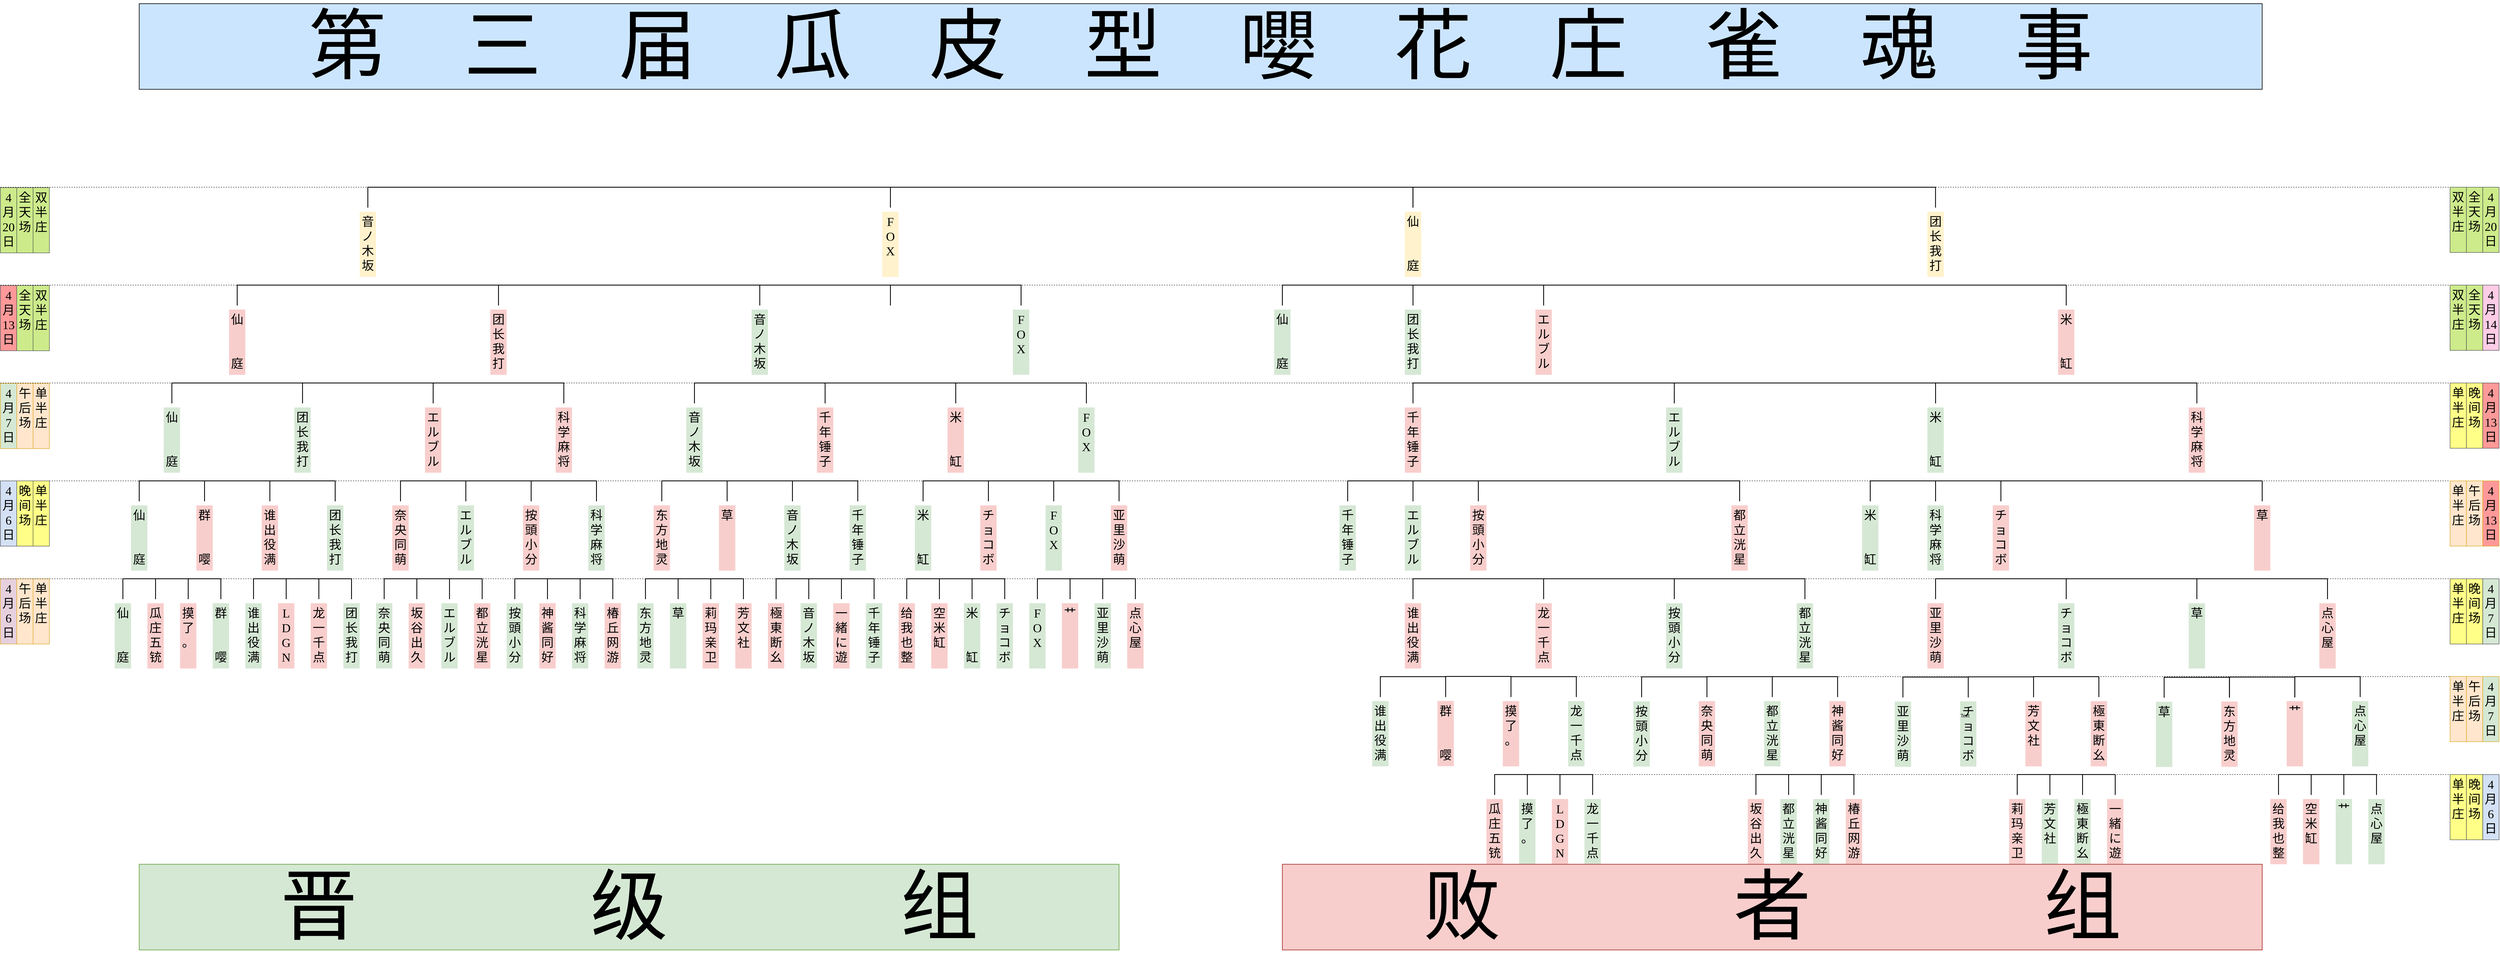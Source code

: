 <mxfile version="10.6.6" type="device"><diagram id="s4kFj_9aHxk4Wid-Ymg8" name="3rd"><mxGraphModel dx="2025" dy="1911" grid="1" gridSize="10" guides="1" tooltips="1" connect="1" arrows="1" fold="1" page="1" pageScale="1" pageWidth="850" pageHeight="1100" math="0" shadow="0"><root><mxCell id="0"/><mxCell id="1" parent="0"/><mxCell id="Jn_kkSvk-yqVmuGfHjLm-1" value="&lt;font style=&quot;font-size: 190px&quot;&gt;第　三　届　瓜　皮　型　嚶　花　庄　雀　魂　事&lt;/font&gt;" style="rounded=0;whiteSpace=wrap;html=1;fontFamily=FZZhunYuan-M02;fontSize=30;align=center;strokeColor=#36393d;strokeWidth=2;fillColor=#cce5ff;connectable=1;" parent="1" vertex="1"><mxGeometry x="340" y="-550" width="5200" height="210" as="geometry"/></mxCell><mxCell id="Jn_kkSvk-yqVmuGfHjLm-2" value="" style="group" parent="1" vertex="1" connectable="0"><mxGeometry x="280" y="-100" width="5560" height="1660" as="geometry"/></mxCell><mxCell id="Jn_kkSvk-yqVmuGfHjLm-3" value="&lt;font style=&quot;font-size: 30px&quot;&gt;仙&lt;br style=&quot;font-size: 30px;&quot;&gt;&lt;br style=&quot;font-size: 30px;&quot;&gt;&lt;br style=&quot;font-size: 30px;&quot;&gt;庭&lt;/font&gt;" style="text;html=1;strokeColor=none;fillColor=#D5E8D4;align=center;verticalAlign=top;whiteSpace=wrap;rounded=0;fontFamily=FZZhunYuan-M02;horizontal=1;fontSize=30;movable=1;resizable=1;rotatable=1;deletable=1;editable=1;connectable=1;" parent="Jn_kkSvk-yqVmuGfHjLm-2" vertex="1"><mxGeometry y="1020" width="40" height="160" as="geometry"/></mxCell><mxCell id="Jn_kkSvk-yqVmuGfHjLm-4" value="&lt;span style=&quot;font-size: 30px;&quot;&gt;&lt;font style=&quot;font-size: 30px;&quot;&gt;瓜庄五铳&lt;/font&gt;&lt;/span&gt;&lt;br style=&quot;font-size: 30px;&quot;&gt;" style="text;html=1;strokeColor=none;fillColor=#F8CECC;align=center;verticalAlign=top;whiteSpace=wrap;rounded=0;fontFamily=FZZhunYuan-M02;horizontal=1;fontSize=30;movable=1;resizable=1;rotatable=1;deletable=1;editable=1;connectable=1;" parent="Jn_kkSvk-yqVmuGfHjLm-2" vertex="1"><mxGeometry x="80" y="1020" width="40" height="160" as="geometry"/></mxCell><mxCell id="Jn_kkSvk-yqVmuGfHjLm-5" value="&lt;span&gt;摸&lt;br&gt;了&lt;br&gt;。&lt;/span&gt;&lt;br style=&quot;font-size: 30px&quot;&gt;" style="text;html=1;strokeColor=none;fillColor=#F8CECC;align=center;verticalAlign=top;whiteSpace=wrap;rounded=0;fontFamily=FZZhunYuan-M02;horizontal=1;fontSize=30;movable=1;resizable=1;rotatable=1;deletable=1;editable=1;connectable=1;" parent="Jn_kkSvk-yqVmuGfHjLm-2" vertex="1"><mxGeometry x="160" y="1020" width="40" height="160" as="geometry"/></mxCell><mxCell id="Jn_kkSvk-yqVmuGfHjLm-6" value="&lt;span style=&quot;font-size: 30px&quot;&gt;&lt;font style=&quot;font-size: 30px&quot;&gt;群&lt;br style=&quot;font-size: 30px;&quot;&gt;&lt;br style=&quot;font-size: 30px;&quot;&gt;&lt;br style=&quot;font-size: 30px;&quot;&gt;嘤&lt;/font&gt;&lt;/span&gt;&lt;br style=&quot;font-size: 30px&quot;&gt;" style="text;html=1;strokeColor=none;fillColor=#D5E8D4;align=center;verticalAlign=top;whiteSpace=wrap;rounded=0;fontFamily=FZZhunYuan-M02;horizontal=1;fontSize=30;movable=1;resizable=1;rotatable=1;deletable=1;editable=1;connectable=1;" parent="Jn_kkSvk-yqVmuGfHjLm-2" vertex="1"><mxGeometry x="240" y="1020" width="40" height="160" as="geometry"/></mxCell><mxCell id="Jn_kkSvk-yqVmuGfHjLm-7" value="" style="strokeWidth=2;html=1;shape=mxgraph.flowchart.annotation_1;align=left;direction=south;fontFamily=FZZhunYuan-M02;fontSize=30;movable=1;resizable=1;rotatable=1;deletable=1;editable=1;connectable=1;" parent="Jn_kkSvk-yqVmuGfHjLm-2" vertex="1"><mxGeometry x="20" y="960" width="80" height="50" as="geometry"/></mxCell><mxCell id="Jn_kkSvk-yqVmuGfHjLm-8" value="" style="strokeWidth=2;html=1;shape=mxgraph.flowchart.annotation_1;align=left;direction=south;fontFamily=FZZhunYuan-M02;fontSize=30;movable=1;resizable=1;rotatable=1;deletable=1;editable=1;connectable=1;" parent="Jn_kkSvk-yqVmuGfHjLm-2" vertex="1"><mxGeometry x="100" y="960" width="80" height="50" as="geometry"/></mxCell><mxCell id="Jn_kkSvk-yqVmuGfHjLm-9" value="" style="strokeWidth=2;html=1;shape=mxgraph.flowchart.annotation_1;align=left;direction=south;fontFamily=FZZhunYuan-M02;fontSize=30;movable=1;resizable=1;rotatable=1;deletable=1;editable=1;connectable=1;" parent="Jn_kkSvk-yqVmuGfHjLm-2" vertex="1"><mxGeometry x="180" y="960" width="80" height="50" as="geometry"/></mxCell><mxCell id="Jn_kkSvk-yqVmuGfHjLm-10" value="仙&lt;br&gt;&lt;br&gt;&lt;br&gt;庭&lt;br&gt;" style="text;html=1;strokeColor=none;fillColor=#D5E8D4;align=center;verticalAlign=top;whiteSpace=wrap;rounded=0;fontFamily=FZZhunYuan-M02;horizontal=1;fontSize=30;movable=1;resizable=1;rotatable=1;deletable=1;editable=1;connectable=1;" parent="Jn_kkSvk-yqVmuGfHjLm-2" vertex="1"><mxGeometry x="40" y="780" width="40" height="160" as="geometry"/></mxCell><mxCell id="Jn_kkSvk-yqVmuGfHjLm-11" value="群&lt;br&gt;&lt;br&gt;&lt;br&gt;嘤&lt;br&gt;" style="text;html=1;strokeColor=none;fillColor=#F8CECC;align=center;verticalAlign=top;whiteSpace=wrap;rounded=0;fontFamily=FZZhunYuan-M02;horizontal=1;fontSize=30;movable=1;resizable=1;rotatable=1;deletable=1;editable=1;connectable=1;" parent="Jn_kkSvk-yqVmuGfHjLm-2" vertex="1"><mxGeometry x="200" y="780" width="40" height="160" as="geometry"/></mxCell><mxCell id="Jn_kkSvk-yqVmuGfHjLm-12" value="&lt;span style=&quot;font-size: 30px;&quot;&gt;谁出役满&lt;/span&gt;&lt;br style=&quot;font-size: 30px;&quot;&gt;" style="text;html=1;strokeColor=none;fillColor=#D5E8D4;align=center;verticalAlign=top;whiteSpace=wrap;rounded=0;fontFamily=FZZhunYuan-M02;horizontal=1;fontSize=30;movable=1;resizable=1;rotatable=1;deletable=1;editable=1;connectable=1;" parent="Jn_kkSvk-yqVmuGfHjLm-2" vertex="1"><mxGeometry x="320" y="1020" width="40" height="160" as="geometry"/></mxCell><mxCell id="Jn_kkSvk-yqVmuGfHjLm-13" value="&lt;span style=&quot;font-size: 30px&quot;&gt;L&lt;br style=&quot;font-size: 30px;&quot;&gt;D&lt;br style=&quot;font-size: 30px;&quot;&gt;G&lt;br style=&quot;font-size: 30px;&quot;&gt;N&lt;/span&gt;&lt;br style=&quot;font-size: 30px&quot;&gt;" style="text;html=1;strokeColor=none;fillColor=#F8CECC;align=center;verticalAlign=top;whiteSpace=wrap;rounded=0;fontFamily=FZZhunYuan-M02;horizontal=1;fontSize=30;movable=1;resizable=1;rotatable=1;deletable=1;editable=1;connectable=1;" parent="Jn_kkSvk-yqVmuGfHjLm-2" vertex="1"><mxGeometry x="400" y="1020" width="40" height="160" as="geometry"/></mxCell><mxCell id="Jn_kkSvk-yqVmuGfHjLm-14" value="&lt;span style=&quot;font-size: 30px;&quot;&gt;龙一千点&lt;/span&gt;&lt;br style=&quot;font-size: 30px;&quot;&gt;" style="text;html=1;strokeColor=none;fillColor=#F8CECC;align=center;verticalAlign=top;whiteSpace=wrap;rounded=0;fontFamily=FZZhunYuan-M02;horizontal=1;fontSize=30;movable=1;resizable=1;rotatable=1;deletable=1;editable=1;connectable=1;" parent="Jn_kkSvk-yqVmuGfHjLm-2" vertex="1"><mxGeometry x="480" y="1020" width="40" height="160" as="geometry"/></mxCell><mxCell id="Jn_kkSvk-yqVmuGfHjLm-15" value="&lt;span style=&quot;font-size: 30px;&quot;&gt;团长我打&lt;/span&gt;&lt;br style=&quot;font-size: 30px;&quot;&gt;" style="text;html=1;strokeColor=none;fillColor=#D5E8D4;align=center;verticalAlign=top;whiteSpace=wrap;rounded=0;fontFamily=FZZhunYuan-M02;horizontal=1;fontSize=30;movable=1;resizable=1;rotatable=1;deletable=1;editable=1;connectable=1;" parent="Jn_kkSvk-yqVmuGfHjLm-2" vertex="1"><mxGeometry x="560" y="1020" width="40" height="160" as="geometry"/></mxCell><mxCell id="Jn_kkSvk-yqVmuGfHjLm-16" value="" style="strokeWidth=2;html=1;shape=mxgraph.flowchart.annotation_1;align=left;direction=south;fontFamily=FZZhunYuan-M02;fontSize=30;movable=1;resizable=1;rotatable=1;deletable=1;editable=1;connectable=1;" parent="Jn_kkSvk-yqVmuGfHjLm-2" vertex="1"><mxGeometry x="340" y="960" width="80" height="50" as="geometry"/></mxCell><mxCell id="Jn_kkSvk-yqVmuGfHjLm-17" value="" style="strokeWidth=2;html=1;shape=mxgraph.flowchart.annotation_1;align=left;direction=south;fontFamily=FZZhunYuan-M02;fontSize=30;movable=1;resizable=1;rotatable=1;deletable=1;editable=1;connectable=1;" parent="Jn_kkSvk-yqVmuGfHjLm-2" vertex="1"><mxGeometry x="420" y="960" width="80" height="50" as="geometry"/></mxCell><mxCell id="Jn_kkSvk-yqVmuGfHjLm-18" value="" style="strokeWidth=2;html=1;shape=mxgraph.flowchart.annotation_1;align=left;direction=south;fontFamily=FZZhunYuan-M02;fontSize=30;movable=1;resizable=1;rotatable=1;deletable=1;editable=1;connectable=1;" parent="Jn_kkSvk-yqVmuGfHjLm-2" vertex="1"><mxGeometry x="500" y="960" width="80" height="50" as="geometry"/></mxCell><mxCell id="Jn_kkSvk-yqVmuGfHjLm-19" value="谁出役满&lt;br&gt;" style="text;html=1;strokeColor=none;fillColor=#F8CECC;align=center;verticalAlign=top;whiteSpace=wrap;rounded=0;fontFamily=FZZhunYuan-M02;horizontal=1;fontSize=30;movable=1;resizable=1;rotatable=1;deletable=1;editable=1;connectable=1;" parent="Jn_kkSvk-yqVmuGfHjLm-2" vertex="1"><mxGeometry x="360" y="780" width="40" height="160" as="geometry"/></mxCell><mxCell id="Jn_kkSvk-yqVmuGfHjLm-20" value="团长我打&lt;br style=&quot;font-size: 30px&quot;&gt;" style="text;html=1;strokeColor=none;fillColor=#D5E8D4;align=center;verticalAlign=top;whiteSpace=wrap;rounded=0;fontFamily=FZZhunYuan-M02;horizontal=1;fontSize=30;movable=1;resizable=1;rotatable=1;deletable=1;editable=1;connectable=1;" parent="Jn_kkSvk-yqVmuGfHjLm-2" vertex="1"><mxGeometry x="520" y="780" width="40" height="160" as="geometry"/></mxCell><mxCell id="Jn_kkSvk-yqVmuGfHjLm-21" value="" style="strokeWidth=2;html=1;shape=mxgraph.flowchart.annotation_1;align=left;direction=south;fontFamily=FZZhunYuan-M02;fontSize=30;movable=1;resizable=1;rotatable=1;deletable=1;editable=1;connectable=1;" parent="Jn_kkSvk-yqVmuGfHjLm-2" vertex="1"><mxGeometry x="380" y="720" width="160" height="50" as="geometry"/></mxCell><mxCell id="Jn_kkSvk-yqVmuGfHjLm-22" value="" style="strokeWidth=2;html=1;shape=mxgraph.flowchart.annotation_1;align=left;direction=south;fontFamily=FZZhunYuan-M02;fontSize=30;movable=1;resizable=1;rotatable=1;deletable=1;editable=1;connectable=1;" parent="Jn_kkSvk-yqVmuGfHjLm-2" vertex="1"><mxGeometry x="220" y="720" width="160" height="50" as="geometry"/></mxCell><mxCell id="Jn_kkSvk-yqVmuGfHjLm-23" value="&lt;span style=&quot;font-size: 30px;&quot;&gt;&lt;font style=&quot;font-size: 30px&quot;&gt;奈央同萌&lt;/font&gt;&lt;/span&gt;&lt;br style=&quot;font-size: 30px;&quot;&gt;" style="text;html=1;strokeColor=none;fillColor=#D5E8D4;align=center;verticalAlign=top;whiteSpace=wrap;rounded=0;fontFamily=FZZhunYuan-M02;horizontal=1;fontSize=30;movable=1;resizable=1;rotatable=1;deletable=1;editable=1;connectable=1;" parent="Jn_kkSvk-yqVmuGfHjLm-2" vertex="1"><mxGeometry x="640" y="1020" width="40" height="160" as="geometry"/></mxCell><mxCell id="Jn_kkSvk-yqVmuGfHjLm-24" value="&lt;span style=&quot;font-size: 30px;&quot;&gt;&lt;font style=&quot;font-size: 30px&quot;&gt;坂谷出久&lt;/font&gt;&lt;/span&gt;&lt;br style=&quot;font-size: 30px;&quot;&gt;" style="text;html=1;strokeColor=none;fillColor=#F8CECC;align=center;verticalAlign=top;whiteSpace=wrap;rounded=0;fontFamily=FZZhunYuan-M02;horizontal=1;fontSize=30;movable=1;resizable=1;rotatable=1;deletable=1;editable=1;connectable=1;" parent="Jn_kkSvk-yqVmuGfHjLm-2" vertex="1"><mxGeometry x="720" y="1020" width="40" height="160" as="geometry"/></mxCell><mxCell id="Jn_kkSvk-yqVmuGfHjLm-25" value="&lt;span style=&quot;font-size: 30px;&quot;&gt;&lt;font style=&quot;font-size: 30px&quot;&gt;エルブル&lt;/font&gt;&lt;/span&gt;&lt;br style=&quot;font-size: 30px;&quot;&gt;" style="text;html=1;strokeColor=none;fillColor=#D5E8D4;align=center;verticalAlign=top;whiteSpace=wrap;rounded=0;fontFamily=FZZhunYuan-M02;horizontal=1;fontSize=30;movable=1;resizable=1;rotatable=1;deletable=1;editable=1;connectable=1;" parent="Jn_kkSvk-yqVmuGfHjLm-2" vertex="1"><mxGeometry x="800" y="1020" width="40" height="160" as="geometry"/></mxCell><mxCell id="Jn_kkSvk-yqVmuGfHjLm-26" value="&lt;span style=&quot;font-size: 30px;&quot;&gt;&lt;font style=&quot;font-size: 30px&quot;&gt;都立洸星&lt;/font&gt;&lt;/span&gt;&lt;br style=&quot;font-size: 30px;&quot;&gt;" style="text;html=1;strokeColor=none;fillColor=#F8CECC;align=center;verticalAlign=top;whiteSpace=wrap;rounded=0;fontFamily=FZZhunYuan-M02;horizontal=1;fontSize=30;movable=1;resizable=1;rotatable=1;deletable=1;editable=1;connectable=1;" parent="Jn_kkSvk-yqVmuGfHjLm-2" vertex="1"><mxGeometry x="880" y="1020" width="40" height="160" as="geometry"/></mxCell><mxCell id="Jn_kkSvk-yqVmuGfHjLm-27" value="" style="strokeWidth=2;html=1;shape=mxgraph.flowchart.annotation_1;align=left;direction=south;fontFamily=FZZhunYuan-M02;fontSize=30;movable=1;resizable=1;rotatable=1;deletable=1;editable=1;connectable=1;" parent="Jn_kkSvk-yqVmuGfHjLm-2" vertex="1"><mxGeometry x="660" y="960" width="80" height="50" as="geometry"/></mxCell><mxCell id="Jn_kkSvk-yqVmuGfHjLm-28" value="" style="strokeWidth=2;html=1;shape=mxgraph.flowchart.annotation_1;align=left;direction=south;fontFamily=FZZhunYuan-M02;fontSize=30;movable=1;resizable=1;rotatable=1;deletable=1;editable=1;connectable=1;" parent="Jn_kkSvk-yqVmuGfHjLm-2" vertex="1"><mxGeometry x="740" y="960" width="80" height="50" as="geometry"/></mxCell><mxCell id="Jn_kkSvk-yqVmuGfHjLm-29" value="" style="strokeWidth=2;html=1;shape=mxgraph.flowchart.annotation_1;align=left;direction=south;fontFamily=FZZhunYuan-M02;fontSize=30;movable=1;resizable=1;rotatable=1;deletable=1;editable=1;connectable=1;" parent="Jn_kkSvk-yqVmuGfHjLm-2" vertex="1"><mxGeometry x="820" y="960" width="80" height="50" as="geometry"/></mxCell><mxCell id="Jn_kkSvk-yqVmuGfHjLm-30" value="奈央同萌&lt;br style=&quot;font-size: 30px&quot;&gt;" style="text;html=1;strokeColor=none;fillColor=#F8CECC;align=center;verticalAlign=top;whiteSpace=wrap;rounded=0;fontFamily=FZZhunYuan-M02;horizontal=1;fontSize=30;movable=1;resizable=1;rotatable=1;deletable=1;editable=1;connectable=1;" parent="Jn_kkSvk-yqVmuGfHjLm-2" vertex="1"><mxGeometry x="680" y="780" width="40" height="160" as="geometry"/></mxCell><mxCell id="Jn_kkSvk-yqVmuGfHjLm-31" value="エルブル&lt;br style=&quot;font-size: 30px&quot;&gt;" style="text;html=1;strokeColor=none;fillColor=#D5E8D4;align=center;verticalAlign=top;whiteSpace=wrap;rounded=0;fontFamily=FZZhunYuan-M02;horizontal=1;fontSize=30;movable=1;resizable=1;rotatable=1;deletable=1;editable=1;connectable=1;" parent="Jn_kkSvk-yqVmuGfHjLm-2" vertex="1"><mxGeometry x="840" y="780" width="40" height="160" as="geometry"/></mxCell><mxCell id="Jn_kkSvk-yqVmuGfHjLm-32" value="" style="strokeWidth=2;html=1;shape=mxgraph.flowchart.annotation_1;align=left;direction=south;fontFamily=FZZhunYuan-M02;fontSize=30;movable=1;resizable=1;rotatable=1;deletable=1;editable=1;connectable=1;" parent="Jn_kkSvk-yqVmuGfHjLm-2" vertex="1"><mxGeometry x="700" y="720" width="160" height="50" as="geometry"/></mxCell><mxCell id="Jn_kkSvk-yqVmuGfHjLm-33" value="&lt;span style=&quot;font-size: 30px;&quot;&gt;&lt;font style=&quot;font-size: 30px&quot;&gt;按頭小分&lt;/font&gt;&lt;/span&gt;&lt;br style=&quot;font-size: 30px;&quot;&gt;" style="text;html=1;strokeColor=none;fillColor=#D5E8D4;align=center;verticalAlign=top;whiteSpace=wrap;rounded=0;fontFamily=FZZhunYuan-M02;horizontal=1;fontSize=30;movable=1;resizable=1;rotatable=1;deletable=1;editable=1;connectable=1;" parent="Jn_kkSvk-yqVmuGfHjLm-2" vertex="1"><mxGeometry x="960" y="1020" width="40" height="160" as="geometry"/></mxCell><mxCell id="Jn_kkSvk-yqVmuGfHjLm-34" value="神酱同好&lt;br style=&quot;font-size: 30px&quot;&gt;" style="text;html=1;strokeColor=none;fillColor=#F8CECC;align=center;verticalAlign=top;whiteSpace=wrap;rounded=0;fontFamily=FZZhunYuan-M02;horizontal=1;fontSize=30;movable=1;resizable=1;rotatable=1;deletable=1;editable=1;connectable=1;" parent="Jn_kkSvk-yqVmuGfHjLm-2" vertex="1"><mxGeometry x="1040" y="1020" width="40" height="160" as="geometry"/></mxCell><mxCell id="Jn_kkSvk-yqVmuGfHjLm-35" value="科学麻将&lt;br style=&quot;font-size: 30px&quot;&gt;" style="text;html=1;strokeColor=none;fillColor=#D5E8D4;align=center;verticalAlign=top;whiteSpace=wrap;rounded=0;fontFamily=FZZhunYuan-M02;horizontal=1;fontSize=30;movable=1;resizable=1;rotatable=1;deletable=1;editable=1;connectable=1;" parent="Jn_kkSvk-yqVmuGfHjLm-2" vertex="1"><mxGeometry x="1120" y="1020" width="40" height="160" as="geometry"/></mxCell><mxCell id="Jn_kkSvk-yqVmuGfHjLm-36" value="&lt;span style=&quot;font-size: 30px;&quot;&gt;椿丘网游&lt;/span&gt;&lt;br style=&quot;font-size: 30px;&quot;&gt;" style="text;html=1;strokeColor=none;fillColor=#F8CECC;align=center;verticalAlign=top;whiteSpace=wrap;rounded=0;fontFamily=FZZhunYuan-M02;horizontal=1;fontSize=30;movable=1;resizable=1;rotatable=1;deletable=1;editable=1;connectable=1;" parent="Jn_kkSvk-yqVmuGfHjLm-2" vertex="1"><mxGeometry x="1200" y="1020" width="40" height="160" as="geometry"/></mxCell><mxCell id="Jn_kkSvk-yqVmuGfHjLm-37" value="" style="strokeWidth=2;html=1;shape=mxgraph.flowchart.annotation_1;align=left;direction=south;fontFamily=FZZhunYuan-M02;fontSize=30;movable=1;resizable=1;rotatable=1;deletable=1;editable=1;connectable=1;" parent="Jn_kkSvk-yqVmuGfHjLm-2" vertex="1"><mxGeometry x="980" y="960" width="80" height="50" as="geometry"/></mxCell><mxCell id="Jn_kkSvk-yqVmuGfHjLm-38" value="" style="strokeWidth=2;html=1;shape=mxgraph.flowchart.annotation_1;align=left;direction=south;fontFamily=FZZhunYuan-M02;fontSize=30;movable=1;resizable=1;rotatable=1;deletable=1;editable=1;connectable=1;" parent="Jn_kkSvk-yqVmuGfHjLm-2" vertex="1"><mxGeometry x="1060" y="960" width="80" height="50" as="geometry"/></mxCell><mxCell id="Jn_kkSvk-yqVmuGfHjLm-39" value="" style="strokeWidth=2;html=1;shape=mxgraph.flowchart.annotation_1;align=left;direction=south;fontFamily=FZZhunYuan-M02;fontSize=30;movable=1;resizable=1;rotatable=1;deletable=1;editable=1;connectable=1;" parent="Jn_kkSvk-yqVmuGfHjLm-2" vertex="1"><mxGeometry x="1140" y="960" width="80" height="50" as="geometry"/></mxCell><mxCell id="Jn_kkSvk-yqVmuGfHjLm-40" value="按頭小分&lt;br style=&quot;font-size: 30px&quot;&gt;" style="text;html=1;strokeColor=none;fillColor=#F8CECC;align=center;verticalAlign=top;whiteSpace=wrap;rounded=0;fontFamily=FZZhunYuan-M02;horizontal=1;fontSize=30;movable=1;resizable=1;rotatable=1;deletable=1;editable=1;connectable=1;" parent="Jn_kkSvk-yqVmuGfHjLm-2" vertex="1"><mxGeometry x="1000" y="780" width="40" height="160" as="geometry"/></mxCell><mxCell id="Jn_kkSvk-yqVmuGfHjLm-41" value="科学麻将&lt;br style=&quot;font-size: 30px&quot;&gt;" style="text;html=1;strokeColor=none;fillColor=#D5E8D4;align=center;verticalAlign=top;whiteSpace=wrap;rounded=0;fontFamily=FZZhunYuan-M02;horizontal=1;fontSize=30;movable=1;resizable=1;rotatable=1;deletable=1;editable=1;connectable=1;" parent="Jn_kkSvk-yqVmuGfHjLm-2" vertex="1"><mxGeometry x="1160" y="780" width="40" height="160" as="geometry"/></mxCell><mxCell id="Jn_kkSvk-yqVmuGfHjLm-42" value="" style="strokeWidth=2;html=1;shape=mxgraph.flowchart.annotation_1;align=left;direction=south;fontFamily=FZZhunYuan-M02;fontSize=30;movable=1;resizable=1;rotatable=1;deletable=1;editable=1;connectable=1;" parent="Jn_kkSvk-yqVmuGfHjLm-2" vertex="1"><mxGeometry x="1020" y="720" width="160" height="50" as="geometry"/></mxCell><mxCell id="Jn_kkSvk-yqVmuGfHjLm-43" value="" style="strokeWidth=2;html=1;shape=mxgraph.flowchart.annotation_1;align=left;direction=south;fontFamily=FZZhunYuan-M02;fontSize=30;movable=1;resizable=1;rotatable=1;deletable=1;editable=1;connectable=1;" parent="Jn_kkSvk-yqVmuGfHjLm-2" vertex="1"><mxGeometry x="860" y="720" width="160" height="50" as="geometry"/></mxCell><mxCell id="Jn_kkSvk-yqVmuGfHjLm-44" value="&lt;span style=&quot;font-size: 30px;&quot;&gt;&lt;font style=&quot;font-size: 30px&quot;&gt;东方地灵&lt;/font&gt;&lt;/span&gt;&lt;br style=&quot;font-size: 30px;&quot;&gt;" style="text;html=1;strokeColor=none;fillColor=#D5E8D4;align=center;verticalAlign=top;whiteSpace=wrap;rounded=0;fontFamily=FZZhunYuan-M02;horizontal=1;fontSize=30;movable=1;resizable=1;rotatable=1;deletable=1;editable=1;connectable=1;" parent="Jn_kkSvk-yqVmuGfHjLm-2" vertex="1"><mxGeometry x="1280" y="1020" width="40" height="160" as="geometry"/></mxCell><mxCell id="Jn_kkSvk-yqVmuGfHjLm-45" value="&lt;span style=&quot;font-size: 30px;&quot;&gt;&lt;font style=&quot;font-size: 30px&quot;&gt;草&lt;/font&gt;&lt;/span&gt;&lt;br style=&quot;font-size: 30px;&quot;&gt;" style="text;html=1;strokeColor=none;fillColor=#D5E8D4;align=center;verticalAlign=top;whiteSpace=wrap;rounded=0;fontFamily=FZZhunYuan-M02;horizontal=1;fontSize=30;movable=1;resizable=1;rotatable=1;deletable=1;editable=1;connectable=1;" parent="Jn_kkSvk-yqVmuGfHjLm-2" vertex="1"><mxGeometry x="1360" y="1020" width="40" height="160" as="geometry"/></mxCell><mxCell id="Jn_kkSvk-yqVmuGfHjLm-46" value="&lt;span style=&quot;font-size: 30px&quot;&gt;莉玛亲卫&lt;/span&gt;&lt;br style=&quot;font-size: 30px;&quot;&gt;" style="text;html=1;strokeColor=none;fillColor=#F8CECC;align=center;verticalAlign=top;whiteSpace=wrap;rounded=0;fontFamily=FZZhunYuan-M02;horizontal=1;fontSize=30;movable=1;resizable=1;rotatable=1;deletable=1;editable=1;connectable=1;" parent="Jn_kkSvk-yqVmuGfHjLm-2" vertex="1"><mxGeometry x="1440" y="1020" width="40" height="160" as="geometry"/></mxCell><mxCell id="Jn_kkSvk-yqVmuGfHjLm-47" value="&lt;span style=&quot;font-size: 30px;&quot;&gt;&lt;font style=&quot;font-size: 30px&quot;&gt;芳文社&lt;/font&gt;&lt;/span&gt;&lt;br style=&quot;font-size: 30px;&quot;&gt;" style="text;html=1;strokeColor=none;fillColor=#F8CECC;align=center;verticalAlign=top;whiteSpace=wrap;rounded=0;fontFamily=FZZhunYuan-M02;horizontal=1;fontSize=30;movable=1;resizable=1;rotatable=1;deletable=1;editable=1;connectable=1;" parent="Jn_kkSvk-yqVmuGfHjLm-2" vertex="1"><mxGeometry x="1520" y="1020" width="40" height="160" as="geometry"/></mxCell><mxCell id="Jn_kkSvk-yqVmuGfHjLm-48" value="" style="strokeWidth=2;html=1;shape=mxgraph.flowchart.annotation_1;align=left;direction=south;fontFamily=FZZhunYuan-M02;fontSize=30;movable=1;resizable=1;rotatable=1;deletable=1;editable=1;connectable=1;" parent="Jn_kkSvk-yqVmuGfHjLm-2" vertex="1"><mxGeometry x="1300" y="960" width="80" height="50" as="geometry"/></mxCell><mxCell id="Jn_kkSvk-yqVmuGfHjLm-49" value="" style="strokeWidth=2;html=1;shape=mxgraph.flowchart.annotation_1;align=left;direction=south;fontFamily=FZZhunYuan-M02;fontSize=30;movable=1;resizable=1;rotatable=1;deletable=1;editable=1;connectable=1;" parent="Jn_kkSvk-yqVmuGfHjLm-2" vertex="1"><mxGeometry x="1380" y="960" width="80" height="50" as="geometry"/></mxCell><mxCell id="Jn_kkSvk-yqVmuGfHjLm-50" value="" style="strokeWidth=2;html=1;shape=mxgraph.flowchart.annotation_1;align=left;direction=south;fontFamily=FZZhunYuan-M02;fontSize=30;movable=1;resizable=1;rotatable=1;deletable=1;editable=1;connectable=1;" parent="Jn_kkSvk-yqVmuGfHjLm-2" vertex="1"><mxGeometry x="1460" y="960" width="80" height="50" as="geometry"/></mxCell><mxCell id="Jn_kkSvk-yqVmuGfHjLm-51" value="东方地灵&lt;br style=&quot;font-size: 30px&quot;&gt;" style="text;html=1;strokeColor=none;fillColor=#F8CECC;align=center;verticalAlign=top;whiteSpace=wrap;rounded=0;fontFamily=FZZhunYuan-M02;horizontal=1;fontSize=30;movable=1;resizable=1;rotatable=1;deletable=1;editable=1;connectable=1;" parent="Jn_kkSvk-yqVmuGfHjLm-2" vertex="1"><mxGeometry x="1320" y="780" width="40" height="160" as="geometry"/></mxCell><mxCell id="Jn_kkSvk-yqVmuGfHjLm-52" value="草&lt;br style=&quot;font-size: 30px&quot;&gt;" style="text;html=1;strokeColor=none;fillColor=#F8CECC;align=center;verticalAlign=top;whiteSpace=wrap;rounded=0;fontFamily=FZZhunYuan-M02;horizontal=1;fontSize=30;movable=1;resizable=1;rotatable=1;deletable=1;editable=1;connectable=1;" parent="Jn_kkSvk-yqVmuGfHjLm-2" vertex="1"><mxGeometry x="1480" y="780" width="40" height="160" as="geometry"/></mxCell><mxCell id="Jn_kkSvk-yqVmuGfHjLm-53" value="" style="strokeWidth=2;html=1;shape=mxgraph.flowchart.annotation_1;align=left;direction=south;fontFamily=FZZhunYuan-M02;fontSize=30;movable=1;resizable=1;rotatable=1;deletable=1;editable=1;connectable=1;" parent="Jn_kkSvk-yqVmuGfHjLm-2" vertex="1"><mxGeometry x="1340" y="720" width="160" height="50" as="geometry"/></mxCell><mxCell id="Jn_kkSvk-yqVmuGfHjLm-54" value="&lt;span style=&quot;font-size: 30px;&quot;&gt;&lt;font style=&quot;font-size: 30px&quot;&gt;一緒に遊&lt;/font&gt;&lt;/span&gt;&lt;br style=&quot;font-size: 30px;&quot;&gt;" style="text;html=1;strokeColor=none;fillColor=#F8CECC;align=center;verticalAlign=top;whiteSpace=wrap;rounded=0;fontFamily=FZZhunYuan-M02;horizontal=1;fontSize=30;movable=1;resizable=1;rotatable=1;deletable=1;editable=1;connectable=1;" parent="Jn_kkSvk-yqVmuGfHjLm-2" vertex="1"><mxGeometry x="1760" y="1020" width="40" height="160" as="geometry"/></mxCell><mxCell id="Jn_kkSvk-yqVmuGfHjLm-55" value="&lt;span style=&quot;font-size: 30px&quot;&gt;千年锤子&lt;/span&gt;&lt;br style=&quot;font-size: 30px;&quot;&gt;" style="text;html=1;strokeColor=none;fillColor=#D5E8D4;align=center;verticalAlign=top;whiteSpace=wrap;rounded=0;fontFamily=FZZhunYuan-M02;horizontal=1;fontSize=30;movable=1;resizable=1;rotatable=1;deletable=1;editable=1;connectable=1;" parent="Jn_kkSvk-yqVmuGfHjLm-2" vertex="1"><mxGeometry x="1840" y="1020" width="40" height="160" as="geometry"/></mxCell><mxCell id="Jn_kkSvk-yqVmuGfHjLm-56" value="" style="strokeWidth=2;html=1;shape=mxgraph.flowchart.annotation_1;align=left;direction=south;fontFamily=FZZhunYuan-M02;fontSize=30;movable=1;resizable=1;rotatable=1;deletable=1;editable=1;connectable=1;" parent="Jn_kkSvk-yqVmuGfHjLm-2" vertex="1"><mxGeometry x="1620" y="960" width="80" height="50" as="geometry"/></mxCell><mxCell id="Jn_kkSvk-yqVmuGfHjLm-57" value="" style="strokeWidth=2;html=1;shape=mxgraph.flowchart.annotation_1;align=left;direction=south;fontFamily=FZZhunYuan-M02;fontSize=30;movable=1;resizable=1;rotatable=1;deletable=1;editable=1;connectable=1;" parent="Jn_kkSvk-yqVmuGfHjLm-2" vertex="1"><mxGeometry x="1700" y="960" width="80" height="50" as="geometry"/></mxCell><mxCell id="Jn_kkSvk-yqVmuGfHjLm-58" value="" style="strokeWidth=2;html=1;shape=mxgraph.flowchart.annotation_1;align=left;direction=south;fontFamily=FZZhunYuan-M02;fontSize=30;movable=1;resizable=1;rotatable=1;deletable=1;editable=1;connectable=1;" parent="Jn_kkSvk-yqVmuGfHjLm-2" vertex="1"><mxGeometry x="1780" y="960" width="80" height="50" as="geometry"/></mxCell><mxCell id="Jn_kkSvk-yqVmuGfHjLm-59" value="音ノ木坂&lt;br style=&quot;font-size: 30px&quot;&gt;" style="text;html=1;strokeColor=none;fillColor=#D5E8D4;align=center;verticalAlign=top;whiteSpace=wrap;rounded=0;fontFamily=FZZhunYuan-M02;horizontal=1;fontSize=30;movable=1;resizable=1;rotatable=1;deletable=1;editable=1;connectable=1;" parent="Jn_kkSvk-yqVmuGfHjLm-2" vertex="1"><mxGeometry x="1640" y="780" width="40" height="160" as="geometry"/></mxCell><mxCell id="Jn_kkSvk-yqVmuGfHjLm-60" value="千年锤子&lt;br style=&quot;font-size: 30px&quot;&gt;" style="text;html=1;strokeColor=none;fillColor=#D5E8D4;align=center;verticalAlign=top;whiteSpace=wrap;rounded=0;fontFamily=FZZhunYuan-M02;horizontal=1;fontSize=30;movable=1;resizable=1;rotatable=1;deletable=1;editable=1;connectable=1;" parent="Jn_kkSvk-yqVmuGfHjLm-2" vertex="1"><mxGeometry x="1800" y="780" width="40" height="160" as="geometry"/></mxCell><mxCell id="Jn_kkSvk-yqVmuGfHjLm-61" value="" style="strokeWidth=2;html=1;shape=mxgraph.flowchart.annotation_1;align=left;direction=south;fontFamily=FZZhunYuan-M02;fontSize=30;movable=1;resizable=1;rotatable=1;deletable=1;editable=1;connectable=1;" parent="Jn_kkSvk-yqVmuGfHjLm-2" vertex="1"><mxGeometry x="1660" y="720" width="160" height="50" as="geometry"/></mxCell><mxCell id="Jn_kkSvk-yqVmuGfHjLm-62" value="" style="strokeWidth=2;html=1;shape=mxgraph.flowchart.annotation_1;align=left;direction=south;fontFamily=FZZhunYuan-M02;fontSize=30;movable=1;resizable=1;rotatable=1;deletable=1;editable=1;connectable=1;" parent="Jn_kkSvk-yqVmuGfHjLm-2" vertex="1"><mxGeometry x="1500" y="720" width="160" height="50" as="geometry"/></mxCell><mxCell id="Jn_kkSvk-yqVmuGfHjLm-63" value="&lt;span style=&quot;font-size: 30px;&quot;&gt;&lt;font style=&quot;font-size: 30px&quot;&gt;给我也整&lt;/font&gt;&lt;/span&gt;&lt;br style=&quot;font-size: 30px;&quot;&gt;" style="text;html=1;strokeColor=none;fillColor=#F8CECC;align=center;verticalAlign=top;whiteSpace=wrap;rounded=0;fontFamily=FZZhunYuan-M02;horizontal=1;fontSize=30;movable=1;resizable=1;rotatable=1;deletable=1;editable=1;connectable=1;" parent="Jn_kkSvk-yqVmuGfHjLm-2" vertex="1"><mxGeometry x="1920" y="1020" width="40" height="160" as="geometry"/></mxCell><mxCell id="Jn_kkSvk-yqVmuGfHjLm-64" value="&lt;span style=&quot;font-size: 30px&quot;&gt;空米缸&lt;/span&gt;&lt;br style=&quot;font-size: 30px;&quot;&gt;" style="text;html=1;strokeColor=none;fillColor=#F8CECC;align=center;verticalAlign=top;whiteSpace=wrap;rounded=0;fontFamily=FZZhunYuan-M02;horizontal=1;fontSize=30;movable=1;resizable=1;rotatable=1;deletable=1;editable=1;connectable=1;" parent="Jn_kkSvk-yqVmuGfHjLm-2" vertex="1"><mxGeometry x="2000" y="1020" width="40" height="160" as="geometry"/></mxCell><mxCell id="Jn_kkSvk-yqVmuGfHjLm-65" value="&lt;span style=&quot;font-size: 30px&quot;&gt;米&lt;br style=&quot;font-size: 30px;&quot;&gt;&lt;br style=&quot;font-size: 30px;&quot;&gt;&lt;br style=&quot;font-size: 30px;&quot;&gt;缸&lt;/span&gt;&lt;br style=&quot;font-size: 30px;&quot;&gt;" style="text;html=1;strokeColor=none;fillColor=#D5E8D4;align=center;verticalAlign=top;whiteSpace=wrap;rounded=0;fontFamily=FZZhunYuan-M02;horizontal=1;fontSize=30;movable=1;resizable=1;rotatable=1;deletable=1;editable=1;connectable=1;" parent="Jn_kkSvk-yqVmuGfHjLm-2" vertex="1"><mxGeometry x="2080" y="1020" width="40" height="160" as="geometry"/></mxCell><mxCell id="Jn_kkSvk-yqVmuGfHjLm-66" value="&lt;span style=&quot;font-size: 30px;&quot;&gt;&lt;font style=&quot;font-size: 30px&quot;&gt;チョコボ&lt;/font&gt;&lt;/span&gt;&lt;br style=&quot;font-size: 30px;&quot;&gt;" style="text;html=1;strokeColor=none;fillColor=#D5E8D4;align=center;verticalAlign=top;whiteSpace=wrap;rounded=0;fontFamily=FZZhunYuan-M02;horizontal=1;fontSize=30;movable=1;resizable=1;rotatable=1;deletable=1;editable=1;connectable=1;" parent="Jn_kkSvk-yqVmuGfHjLm-2" vertex="1"><mxGeometry x="2160" y="1020" width="40" height="160" as="geometry"/></mxCell><mxCell id="Jn_kkSvk-yqVmuGfHjLm-67" value="" style="strokeWidth=2;html=1;shape=mxgraph.flowchart.annotation_1;align=left;direction=south;fontFamily=FZZhunYuan-M02;fontSize=30;movable=1;resizable=1;rotatable=1;deletable=1;editable=1;connectable=1;" parent="Jn_kkSvk-yqVmuGfHjLm-2" vertex="1"><mxGeometry x="1940" y="960" width="80" height="50" as="geometry"/></mxCell><mxCell id="Jn_kkSvk-yqVmuGfHjLm-68" value="" style="strokeWidth=2;html=1;shape=mxgraph.flowchart.annotation_1;align=left;direction=south;fontFamily=FZZhunYuan-M02;fontSize=30;movable=1;resizable=1;rotatable=1;deletable=1;editable=1;connectable=1;" parent="Jn_kkSvk-yqVmuGfHjLm-2" vertex="1"><mxGeometry x="2020" y="960" width="80" height="50" as="geometry"/></mxCell><mxCell id="Jn_kkSvk-yqVmuGfHjLm-69" value="" style="strokeWidth=2;html=1;shape=mxgraph.flowchart.annotation_1;align=left;direction=south;fontFamily=FZZhunYuan-M02;fontSize=30;movable=1;resizable=1;rotatable=1;deletable=1;editable=1;connectable=1;" parent="Jn_kkSvk-yqVmuGfHjLm-2" vertex="1"><mxGeometry x="2100" y="960" width="80" height="50" as="geometry"/></mxCell><mxCell id="Jn_kkSvk-yqVmuGfHjLm-70" value="米&lt;br&gt;&lt;br&gt;&lt;br&gt;缸&lt;br&gt;" style="text;html=1;strokeColor=none;fillColor=#D5E8D4;align=center;verticalAlign=top;whiteSpace=wrap;rounded=0;fontFamily=FZZhunYuan-M02;horizontal=1;fontSize=30;movable=1;resizable=1;rotatable=1;deletable=1;editable=1;connectable=1;" parent="Jn_kkSvk-yqVmuGfHjLm-2" vertex="1"><mxGeometry x="1960" y="780" width="40" height="160" as="geometry"/></mxCell><mxCell id="Jn_kkSvk-yqVmuGfHjLm-71" value="チョコボ&lt;br style=&quot;font-size: 30px&quot;&gt;" style="text;html=1;strokeColor=none;fillColor=#F8CECC;align=center;verticalAlign=top;whiteSpace=wrap;rounded=0;fontFamily=FZZhunYuan-M02;horizontal=1;fontSize=30;movable=1;resizable=1;rotatable=1;deletable=1;editable=1;connectable=1;" parent="Jn_kkSvk-yqVmuGfHjLm-2" vertex="1"><mxGeometry x="2120" y="780" width="40" height="160" as="geometry"/></mxCell><mxCell id="Jn_kkSvk-yqVmuGfHjLm-72" value="" style="strokeWidth=2;html=1;shape=mxgraph.flowchart.annotation_1;align=left;direction=south;fontFamily=FZZhunYuan-M02;fontSize=30;movable=1;resizable=1;rotatable=1;deletable=1;editable=1;connectable=1;" parent="Jn_kkSvk-yqVmuGfHjLm-2" vertex="1"><mxGeometry x="1980" y="720" width="160" height="50" as="geometry"/></mxCell><mxCell id="Jn_kkSvk-yqVmuGfHjLm-73" value="&lt;span style=&quot;font-size: 30px&quot;&gt;F&lt;br style=&quot;font-size: 30px;&quot;&gt;O&lt;br style=&quot;font-size: 30px;&quot;&gt;X&lt;/span&gt;&lt;br style=&quot;font-size: 30px;&quot;&gt;" style="text;html=1;strokeColor=none;fillColor=#D5E8D4;align=center;verticalAlign=top;whiteSpace=wrap;rounded=0;fontFamily=FZZhunYuan-M02;horizontal=1;fontSize=30;movable=1;resizable=1;rotatable=1;deletable=1;editable=1;connectable=1;" parent="Jn_kkSvk-yqVmuGfHjLm-2" vertex="1"><mxGeometry x="2240" y="1020" width="40" height="160" as="geometry"/></mxCell><mxCell id="Jn_kkSvk-yqVmuGfHjLm-74" value="&lt;span style=&quot;font-size: 30px;&quot;&gt;&lt;font style=&quot;font-size: 30px&quot;&gt;艹&lt;/font&gt;&lt;/span&gt;&lt;br style=&quot;font-size: 30px;&quot;&gt;" style="text;html=1;strokeColor=none;fillColor=#F8CECC;align=center;verticalAlign=top;whiteSpace=wrap;rounded=0;fontFamily=FZZhunYuan-M02;horizontal=1;fontSize=30;movable=1;resizable=1;rotatable=1;deletable=1;editable=1;connectable=1;" parent="Jn_kkSvk-yqVmuGfHjLm-2" vertex="1"><mxGeometry x="2320" y="1020" width="40" height="160" as="geometry"/></mxCell><mxCell id="Jn_kkSvk-yqVmuGfHjLm-75" value="&lt;span style=&quot;font-size: 30px;&quot;&gt;亚里沙萌&lt;/span&gt;&lt;br style=&quot;font-size: 30px;&quot;&gt;" style="text;html=1;strokeColor=none;fillColor=#D5E8D4;align=center;verticalAlign=top;whiteSpace=wrap;rounded=0;fontFamily=FZZhunYuan-M02;horizontal=1;fontSize=30;movable=1;resizable=1;rotatable=1;deletable=1;editable=1;connectable=1;" parent="Jn_kkSvk-yqVmuGfHjLm-2" vertex="1"><mxGeometry x="2400" y="1020" width="40" height="160" as="geometry"/></mxCell><mxCell id="Jn_kkSvk-yqVmuGfHjLm-76" value="&lt;span style=&quot;font-size: 30px;&quot;&gt;点心屋&lt;/span&gt;&lt;br style=&quot;font-size: 30px;&quot;&gt;" style="text;html=1;strokeColor=none;fillColor=#F8CECC;align=center;verticalAlign=top;whiteSpace=wrap;rounded=0;fontFamily=FZZhunYuan-M02;horizontal=1;fontSize=30;movable=1;resizable=1;rotatable=1;deletable=1;editable=1;connectable=1;" parent="Jn_kkSvk-yqVmuGfHjLm-2" vertex="1"><mxGeometry x="2480" y="1020" width="40" height="160" as="geometry"/></mxCell><mxCell id="Jn_kkSvk-yqVmuGfHjLm-77" value="" style="strokeWidth=2;html=1;shape=mxgraph.flowchart.annotation_1;align=left;direction=south;fontFamily=FZZhunYuan-M02;fontSize=30;movable=1;resizable=1;rotatable=1;deletable=1;editable=1;connectable=1;" parent="Jn_kkSvk-yqVmuGfHjLm-2" vertex="1"><mxGeometry x="2260" y="960" width="80" height="50" as="geometry"/></mxCell><mxCell id="Jn_kkSvk-yqVmuGfHjLm-78" value="" style="strokeWidth=2;html=1;shape=mxgraph.flowchart.annotation_1;align=left;direction=south;fontFamily=FZZhunYuan-M02;fontSize=30;movable=1;resizable=1;rotatable=1;deletable=1;editable=1;connectable=1;" parent="Jn_kkSvk-yqVmuGfHjLm-2" vertex="1"><mxGeometry x="2340" y="960" width="80" height="50" as="geometry"/></mxCell><mxCell id="Jn_kkSvk-yqVmuGfHjLm-79" value="" style="strokeWidth=2;html=1;shape=mxgraph.flowchart.annotation_1;align=left;direction=south;fontFamily=FZZhunYuan-M02;fontSize=30;movable=1;resizable=1;rotatable=1;deletable=1;editable=1;connectable=1;" parent="Jn_kkSvk-yqVmuGfHjLm-2" vertex="1"><mxGeometry x="2420" y="960" width="80" height="50" as="geometry"/></mxCell><mxCell id="Jn_kkSvk-yqVmuGfHjLm-80" value="F&lt;br&gt;O&lt;br&gt;X&lt;br&gt;" style="text;html=1;strokeColor=none;fillColor=#D5E8D4;align=center;verticalAlign=top;whiteSpace=wrap;rounded=0;fontFamily=FZZhunYuan-M02;horizontal=1;fontSize=30;movable=1;resizable=1;rotatable=1;deletable=1;editable=1;connectable=1;" parent="Jn_kkSvk-yqVmuGfHjLm-2" vertex="1"><mxGeometry x="2280" y="780" width="40" height="160" as="geometry"/></mxCell><mxCell id="Jn_kkSvk-yqVmuGfHjLm-81" value="亚里沙萌&lt;br style=&quot;font-size: 30px&quot;&gt;" style="text;html=1;strokeColor=none;fillColor=#F8CECC;align=center;verticalAlign=top;whiteSpace=wrap;rounded=0;fontFamily=FZZhunYuan-M02;horizontal=1;fontSize=30;movable=1;resizable=1;rotatable=1;deletable=1;editable=1;connectable=1;" parent="Jn_kkSvk-yqVmuGfHjLm-2" vertex="1"><mxGeometry x="2440" y="780" width="40" height="160" as="geometry"/></mxCell><mxCell id="Jn_kkSvk-yqVmuGfHjLm-82" value="" style="strokeWidth=2;html=1;shape=mxgraph.flowchart.annotation_1;align=left;direction=south;fontFamily=FZZhunYuan-M02;fontSize=30;movable=1;resizable=1;rotatable=1;deletable=1;editable=1;connectable=1;" parent="Jn_kkSvk-yqVmuGfHjLm-2" vertex="1"><mxGeometry x="2300" y="720" width="160" height="50" as="geometry"/></mxCell><mxCell id="Jn_kkSvk-yqVmuGfHjLm-83" value="" style="strokeWidth=2;html=1;shape=mxgraph.flowchart.annotation_1;align=left;direction=south;fontFamily=FZZhunYuan-M02;fontSize=30;movable=1;resizable=1;rotatable=1;deletable=1;editable=1;connectable=1;" parent="Jn_kkSvk-yqVmuGfHjLm-2" vertex="1"><mxGeometry x="2140" y="720" width="160" height="50" as="geometry"/></mxCell><mxCell id="Jn_kkSvk-yqVmuGfHjLm-84" value="仙&lt;br&gt;&lt;br&gt;&lt;br&gt;庭&lt;br&gt;" style="text;html=1;strokeColor=none;fillColor=#D5E8D4;align=center;verticalAlign=top;whiteSpace=wrap;rounded=0;fontFamily=FZZhunYuan-M02;horizontal=1;fontSize=30;movable=1;resizable=1;rotatable=1;deletable=1;editable=1;connectable=1;" parent="Jn_kkSvk-yqVmuGfHjLm-2" vertex="1"><mxGeometry x="120" y="540" width="40" height="160" as="geometry"/></mxCell><mxCell id="Jn_kkSvk-yqVmuGfHjLm-85" value="团长我打&lt;br style=&quot;font-size: 30px&quot;&gt;" style="text;html=1;strokeColor=none;fillColor=#D5E8D4;align=center;verticalAlign=top;whiteSpace=wrap;rounded=0;fontFamily=FZZhunYuan-M02;horizontal=1;fontSize=30;movable=1;resizable=1;rotatable=1;deletable=1;editable=1;connectable=1;" parent="Jn_kkSvk-yqVmuGfHjLm-2" vertex="1"><mxGeometry x="440" y="540" width="40" height="160" as="geometry"/></mxCell><mxCell id="Jn_kkSvk-yqVmuGfHjLm-86" value="エルブル&lt;br style=&quot;font-size: 30px&quot;&gt;" style="text;html=1;strokeColor=none;fillColor=#F8CECC;align=center;verticalAlign=top;whiteSpace=wrap;rounded=0;fontFamily=FZZhunYuan-M02;horizontal=1;fontSize=30;movable=1;resizable=1;rotatable=1;deletable=1;editable=1;connectable=1;" parent="Jn_kkSvk-yqVmuGfHjLm-2" vertex="1"><mxGeometry x="760" y="540" width="40" height="160" as="geometry"/></mxCell><mxCell id="Jn_kkSvk-yqVmuGfHjLm-87" value="科学麻将&lt;br style=&quot;font-size: 30px&quot;&gt;" style="text;html=1;strokeColor=none;fillColor=#F8CECC;align=center;verticalAlign=top;whiteSpace=wrap;rounded=0;fontFamily=FZZhunYuan-M02;horizontal=1;fontSize=30;movable=1;resizable=1;rotatable=1;deletable=1;editable=1;connectable=1;" parent="Jn_kkSvk-yqVmuGfHjLm-2" vertex="1"><mxGeometry x="1080" y="540" width="40" height="160" as="geometry"/></mxCell><mxCell id="Jn_kkSvk-yqVmuGfHjLm-88" value="" style="strokeWidth=2;html=1;shape=mxgraph.flowchart.annotation_1;align=left;direction=south;fontFamily=FZZhunYuan-M02;fontSize=30;movable=1;resizable=1;rotatable=1;deletable=1;editable=1;connectable=1;" parent="Jn_kkSvk-yqVmuGfHjLm-2" vertex="1"><mxGeometry x="140" y="480" width="320" height="50" as="geometry"/></mxCell><mxCell id="Jn_kkSvk-yqVmuGfHjLm-89" value="" style="strokeWidth=2;html=1;shape=mxgraph.flowchart.annotation_1;align=left;direction=south;fontFamily=FZZhunYuan-M02;fontSize=30;movable=1;resizable=1;rotatable=1;deletable=1;editable=1;connectable=1;" parent="Jn_kkSvk-yqVmuGfHjLm-2" vertex="1"><mxGeometry x="460" y="480" width="320" height="50" as="geometry"/></mxCell><mxCell id="Jn_kkSvk-yqVmuGfHjLm-90" value="" style="strokeWidth=2;html=1;shape=mxgraph.flowchart.annotation_1;align=left;direction=south;fontFamily=FZZhunYuan-M02;fontSize=30;movable=1;resizable=1;rotatable=1;deletable=1;editable=1;connectable=1;" parent="Jn_kkSvk-yqVmuGfHjLm-2" vertex="1"><mxGeometry x="780" y="480" width="320" height="50" as="geometry"/></mxCell><mxCell id="Jn_kkSvk-yqVmuGfHjLm-91" value="音ノ木坂&lt;br style=&quot;font-size: 30px&quot;&gt;" style="text;html=1;strokeColor=none;fillColor=#D5E8D4;align=center;verticalAlign=top;whiteSpace=wrap;rounded=0;fontFamily=FZZhunYuan-M02;horizontal=1;fontSize=30;movable=1;resizable=1;rotatable=1;deletable=1;editable=1;connectable=1;" parent="Jn_kkSvk-yqVmuGfHjLm-2" vertex="1"><mxGeometry x="1400" y="540" width="40" height="160" as="geometry"/></mxCell><mxCell id="Jn_kkSvk-yqVmuGfHjLm-92" value="千年锤子&lt;br style=&quot;font-size: 30px&quot;&gt;" style="text;html=1;strokeColor=none;fillColor=#F8CECC;align=center;verticalAlign=top;whiteSpace=wrap;rounded=0;fontFamily=FZZhunYuan-M02;horizontal=1;fontSize=30;movable=1;resizable=1;rotatable=1;deletable=1;editable=1;connectable=1;" parent="Jn_kkSvk-yqVmuGfHjLm-2" vertex="1"><mxGeometry x="1720" y="540" width="40" height="160" as="geometry"/></mxCell><mxCell id="Jn_kkSvk-yqVmuGfHjLm-93" value="米&lt;br&gt;&lt;br&gt;&lt;br&gt;缸&lt;br&gt;" style="text;html=1;strokeColor=none;fillColor=#F8CECC;align=center;verticalAlign=top;whiteSpace=wrap;rounded=0;fontFamily=FZZhunYuan-M02;horizontal=1;fontSize=30;movable=1;resizable=1;rotatable=1;deletable=1;editable=1;connectable=1;" parent="Jn_kkSvk-yqVmuGfHjLm-2" vertex="1"><mxGeometry x="2040" y="540" width="40" height="160" as="geometry"/></mxCell><mxCell id="Jn_kkSvk-yqVmuGfHjLm-94" value="F&lt;br&gt;O&lt;br&gt;X&lt;br&gt;" style="text;html=1;strokeColor=none;fillColor=#D5E8D4;align=center;verticalAlign=top;whiteSpace=wrap;rounded=0;fontFamily=FZZhunYuan-M02;horizontal=1;fontSize=30;movable=1;resizable=1;rotatable=1;deletable=1;editable=1;connectable=1;" parent="Jn_kkSvk-yqVmuGfHjLm-2" vertex="1"><mxGeometry x="2360" y="540" width="40" height="160" as="geometry"/></mxCell><mxCell id="Jn_kkSvk-yqVmuGfHjLm-95" value="" style="strokeWidth=2;html=1;shape=mxgraph.flowchart.annotation_1;align=left;direction=south;fontFamily=FZZhunYuan-M02;fontSize=30;movable=1;resizable=1;rotatable=1;deletable=1;editable=1;connectable=1;" parent="Jn_kkSvk-yqVmuGfHjLm-2" vertex="1"><mxGeometry x="1420" y="480" width="320" height="50" as="geometry"/></mxCell><mxCell id="Jn_kkSvk-yqVmuGfHjLm-96" value="" style="strokeWidth=2;html=1;shape=mxgraph.flowchart.annotation_1;align=left;direction=south;fontFamily=FZZhunYuan-M02;fontSize=30;movable=1;resizable=1;rotatable=1;deletable=1;editable=1;connectable=1;" parent="Jn_kkSvk-yqVmuGfHjLm-2" vertex="1"><mxGeometry x="1740" y="480" width="320" height="50" as="geometry"/></mxCell><mxCell id="Jn_kkSvk-yqVmuGfHjLm-97" value="" style="strokeWidth=2;html=1;shape=mxgraph.flowchart.annotation_1;align=left;direction=south;fontFamily=FZZhunYuan-M02;fontSize=30;movable=1;resizable=1;rotatable=1;deletable=1;editable=1;connectable=1;" parent="Jn_kkSvk-yqVmuGfHjLm-2" vertex="1"><mxGeometry x="2060" y="480" width="320" height="50" as="geometry"/></mxCell><mxCell id="Jn_kkSvk-yqVmuGfHjLm-98" value="仙&lt;br&gt;&lt;br&gt;&lt;br&gt;庭&lt;br&gt;" style="text;html=1;strokeColor=none;fillColor=#F8CECC;align=center;verticalAlign=top;whiteSpace=wrap;rounded=0;fontFamily=FZZhunYuan-M02;horizontal=1;fontSize=30;movable=1;resizable=1;rotatable=1;deletable=1;editable=1;connectable=1;" parent="Jn_kkSvk-yqVmuGfHjLm-2" vertex="1"><mxGeometry x="280" y="300" width="40" height="160" as="geometry"/></mxCell><mxCell id="Jn_kkSvk-yqVmuGfHjLm-99" value="团长我打&lt;br style=&quot;font-size: 30px&quot;&gt;" style="text;html=1;strokeColor=none;fillColor=#F8CECC;align=center;verticalAlign=top;whiteSpace=wrap;rounded=0;fontFamily=FZZhunYuan-M02;horizontal=1;fontSize=30;movable=1;resizable=1;rotatable=1;deletable=1;editable=1;connectable=1;" parent="Jn_kkSvk-yqVmuGfHjLm-2" vertex="1"><mxGeometry x="920" y="300" width="40" height="160" as="geometry"/></mxCell><mxCell id="Jn_kkSvk-yqVmuGfHjLm-100" value="音ノ木坂&lt;br style=&quot;font-size: 30px&quot;&gt;" style="text;html=1;strokeColor=none;fillColor=#D5E8D4;align=center;verticalAlign=top;whiteSpace=wrap;rounded=0;fontFamily=FZZhunYuan-M02;horizontal=1;fontSize=30;movable=1;resizable=1;rotatable=1;deletable=1;editable=1;connectable=1;" parent="Jn_kkSvk-yqVmuGfHjLm-2" vertex="1"><mxGeometry x="1560" y="300" width="40" height="160" as="geometry"/></mxCell><mxCell id="Jn_kkSvk-yqVmuGfHjLm-101" value="F&lt;br&gt;O&lt;br&gt;X&lt;br&gt;" style="text;html=1;strokeColor=none;fillColor=#D5E8D4;align=center;verticalAlign=top;whiteSpace=wrap;rounded=0;fontFamily=FZZhunYuan-M02;horizontal=1;fontSize=30;movable=1;resizable=1;rotatable=1;deletable=1;editable=1;connectable=1;" parent="Jn_kkSvk-yqVmuGfHjLm-2" vertex="1"><mxGeometry x="2200" y="300" width="40" height="160" as="geometry"/></mxCell><mxCell id="Jn_kkSvk-yqVmuGfHjLm-102" value="" style="strokeWidth=2;html=1;shape=mxgraph.flowchart.annotation_1;align=left;direction=south;fontFamily=FZZhunYuan-M02;fontSize=30;movable=1;resizable=1;rotatable=1;deletable=1;editable=1;connectable=1;" parent="Jn_kkSvk-yqVmuGfHjLm-2" vertex="1"><mxGeometry x="300" y="240" width="640" height="50" as="geometry"/></mxCell><mxCell id="Jn_kkSvk-yqVmuGfHjLm-103" value="" style="strokeWidth=2;html=1;shape=mxgraph.flowchart.annotation_1;align=left;direction=south;fontFamily=FZZhunYuan-M02;fontSize=30;movable=1;resizable=1;rotatable=1;deletable=1;editable=1;connectable=1;" parent="Jn_kkSvk-yqVmuGfHjLm-2" vertex="1"><mxGeometry x="940" y="240" width="640" height="50" as="geometry"/></mxCell><mxCell id="Jn_kkSvk-yqVmuGfHjLm-104" value="" style="strokeWidth=2;html=1;shape=mxgraph.flowchart.annotation_1;align=left;direction=south;fontFamily=FZZhunYuan-M02;fontSize=30;movable=1;resizable=1;rotatable=1;deletable=1;editable=1;connectable=1;" parent="Jn_kkSvk-yqVmuGfHjLm-2" vertex="1"><mxGeometry x="1580" y="240" width="640" height="50" as="geometry"/></mxCell><mxCell id="Jn_kkSvk-yqVmuGfHjLm-105" value="音ノ木坂&lt;br style=&quot;font-size: 30px&quot;&gt;" style="text;html=1;strokeColor=none;fillColor=#FFF2CC;align=center;verticalAlign=top;whiteSpace=wrap;rounded=0;fontFamily=FZZhunYuan-M02;horizontal=1;fontSize=30;movable=1;resizable=1;rotatable=1;deletable=1;editable=1;connectable=1;" parent="Jn_kkSvk-yqVmuGfHjLm-2" vertex="1"><mxGeometry x="600" y="60" width="40" height="160" as="geometry"/></mxCell><mxCell id="Jn_kkSvk-yqVmuGfHjLm-106" value="F&lt;br&gt;O&lt;br&gt;X&lt;br&gt;" style="text;html=1;strokeColor=none;fillColor=#FFF2CC;align=center;verticalAlign=top;whiteSpace=wrap;rounded=0;fontFamily=FZZhunYuan-M02;horizontal=1;fontSize=30;movable=1;resizable=1;rotatable=1;deletable=1;editable=1;connectable=1;" parent="Jn_kkSvk-yqVmuGfHjLm-2" vertex="1"><mxGeometry x="1880" y="60" width="40" height="160" as="geometry"/></mxCell><mxCell id="Jn_kkSvk-yqVmuGfHjLm-107" value="瓜庄五铳&lt;br style=&quot;font-size: 30px&quot;&gt;" style="text;html=1;strokeColor=none;fillColor=#F8CECC;align=center;verticalAlign=top;whiteSpace=wrap;rounded=0;fontFamily=FZZhunYuan-M02;horizontal=1;fontSize=30;movable=1;resizable=1;rotatable=1;deletable=1;editable=1;connectable=1;" parent="Jn_kkSvk-yqVmuGfHjLm-2" vertex="1"><mxGeometry x="3360" y="1500" width="40" height="160" as="geometry"/></mxCell><mxCell id="Jn_kkSvk-yqVmuGfHjLm-108" value="摸&lt;br&gt;了&lt;br&gt;。&lt;br&gt;" style="text;html=1;strokeColor=none;fillColor=#D5E8D4;align=center;verticalAlign=top;whiteSpace=wrap;rounded=0;fontFamily=FZZhunYuan-M02;horizontal=1;fontSize=30;movable=1;resizable=1;rotatable=1;deletable=1;editable=1;connectable=1;" parent="Jn_kkSvk-yqVmuGfHjLm-2" vertex="1"><mxGeometry x="3440" y="1500" width="40" height="160" as="geometry"/></mxCell><mxCell id="Jn_kkSvk-yqVmuGfHjLm-109" value="L&lt;br&gt;D&lt;br&gt;G&lt;br&gt;N&lt;br&gt;" style="text;html=1;strokeColor=none;fillColor=#F8CECC;align=center;verticalAlign=top;whiteSpace=wrap;rounded=0;fontFamily=FZZhunYuan-M02;horizontal=1;fontSize=30;movable=1;resizable=1;rotatable=1;deletable=1;editable=1;connectable=1;" parent="Jn_kkSvk-yqVmuGfHjLm-2" vertex="1"><mxGeometry x="3520" y="1500" width="40" height="160" as="geometry"/></mxCell><mxCell id="Jn_kkSvk-yqVmuGfHjLm-110" value="龙一千点&lt;br&gt;" style="text;html=1;strokeColor=none;fillColor=#D5E8D4;align=center;verticalAlign=top;whiteSpace=wrap;rounded=0;fontFamily=FZZhunYuan-M02;horizontal=1;fontSize=30;movable=1;resizable=1;rotatable=1;deletable=1;editable=1;connectable=1;" parent="Jn_kkSvk-yqVmuGfHjLm-2" vertex="1"><mxGeometry x="3600" y="1500" width="40" height="160" as="geometry"/></mxCell><mxCell id="Jn_kkSvk-yqVmuGfHjLm-111" value="" style="strokeWidth=2;html=1;shape=mxgraph.flowchart.annotation_1;align=left;direction=south;fontFamily=FZZhunYuan-M02;fontSize=30;movable=1;resizable=1;rotatable=1;deletable=1;editable=1;connectable=1;" parent="Jn_kkSvk-yqVmuGfHjLm-2" vertex="1"><mxGeometry x="3380" y="1440" width="80" height="50" as="geometry"/></mxCell><mxCell id="Jn_kkSvk-yqVmuGfHjLm-112" value="坂谷出久&lt;br&gt;" style="text;html=1;strokeColor=none;fillColor=#F8CECC;align=center;verticalAlign=top;whiteSpace=wrap;rounded=0;fontFamily=FZZhunYuan-M02;horizontal=1;fontSize=30;movable=1;resizable=1;rotatable=1;deletable=1;editable=1;connectable=1;" parent="Jn_kkSvk-yqVmuGfHjLm-2" vertex="1"><mxGeometry x="4000" y="1500" width="40" height="160" as="geometry"/></mxCell><mxCell id="Jn_kkSvk-yqVmuGfHjLm-113" value="都立洸星&lt;br&gt;" style="text;html=1;strokeColor=none;fillColor=#D5E8D4;align=center;verticalAlign=top;whiteSpace=wrap;rounded=0;fontFamily=FZZhunYuan-M02;horizontal=1;fontSize=30;movable=1;resizable=1;rotatable=1;deletable=1;editable=1;connectable=1;" parent="Jn_kkSvk-yqVmuGfHjLm-2" vertex="1"><mxGeometry x="4080" y="1500" width="40" height="160" as="geometry"/></mxCell><mxCell id="Jn_kkSvk-yqVmuGfHjLm-114" value="神酱同好&lt;br&gt;" style="text;html=1;strokeColor=none;fillColor=#D5E8D4;align=center;verticalAlign=top;whiteSpace=wrap;rounded=0;fontFamily=FZZhunYuan-M02;horizontal=1;fontSize=30;movable=1;resizable=1;rotatable=1;deletable=1;editable=1;connectable=1;" parent="Jn_kkSvk-yqVmuGfHjLm-2" vertex="1"><mxGeometry x="4160" y="1500" width="40" height="160" as="geometry"/></mxCell><mxCell id="Jn_kkSvk-yqVmuGfHjLm-115" value="椿丘网游&lt;br&gt;" style="text;html=1;strokeColor=none;fillColor=#F8CECC;align=center;verticalAlign=top;whiteSpace=wrap;rounded=0;fontFamily=FZZhunYuan-M02;horizontal=1;fontSize=30;movable=1;resizable=1;rotatable=1;deletable=1;editable=1;connectable=1;" parent="Jn_kkSvk-yqVmuGfHjLm-2" vertex="1"><mxGeometry x="4240" y="1500" width="40" height="160" as="geometry"/></mxCell><mxCell id="Jn_kkSvk-yqVmuGfHjLm-116" value="" style="strokeWidth=2;html=1;shape=mxgraph.flowchart.annotation_1;align=left;direction=south;fontFamily=FZZhunYuan-M02;fontSize=30;movable=1;resizable=1;rotatable=1;deletable=1;editable=1;connectable=1;" parent="Jn_kkSvk-yqVmuGfHjLm-2" vertex="1"><mxGeometry x="4020" y="1440" width="80" height="50" as="geometry"/></mxCell><mxCell id="Jn_kkSvk-yqVmuGfHjLm-117" value="莉玛亲卫&lt;br&gt;" style="text;html=1;strokeColor=none;fillColor=#F8CECC;align=center;verticalAlign=top;whiteSpace=wrap;rounded=0;fontFamily=FZZhunYuan-M02;horizontal=1;fontSize=30;movable=1;resizable=1;rotatable=1;deletable=1;editable=1;connectable=1;" parent="Jn_kkSvk-yqVmuGfHjLm-2" vertex="1"><mxGeometry x="4640" y="1500" width="40" height="160" as="geometry"/></mxCell><mxCell id="Jn_kkSvk-yqVmuGfHjLm-118" value="芳文社&lt;br&gt;" style="text;html=1;strokeColor=none;fillColor=#D5E8D4;align=center;verticalAlign=top;whiteSpace=wrap;rounded=0;fontFamily=FZZhunYuan-M02;horizontal=1;fontSize=30;movable=1;resizable=1;rotatable=1;deletable=1;editable=1;connectable=1;" parent="Jn_kkSvk-yqVmuGfHjLm-2" vertex="1"><mxGeometry x="4720" y="1500" width="40" height="160" as="geometry"/></mxCell><mxCell id="Jn_kkSvk-yqVmuGfHjLm-119" value="極東断幺&lt;br&gt;" style="text;html=1;strokeColor=none;fillColor=#D5E8D4;align=center;verticalAlign=top;whiteSpace=wrap;rounded=0;fontFamily=FZZhunYuan-M02;horizontal=1;fontSize=30;movable=1;resizable=1;rotatable=1;deletable=1;editable=1;connectable=1;" parent="Jn_kkSvk-yqVmuGfHjLm-2" vertex="1"><mxGeometry x="4800" y="1500" width="40" height="160" as="geometry"/></mxCell><mxCell id="Jn_kkSvk-yqVmuGfHjLm-120" value="一緒に遊&lt;br&gt;" style="text;html=1;strokeColor=none;fillColor=#F8CECC;align=center;verticalAlign=top;whiteSpace=wrap;rounded=0;fontFamily=FZZhunYuan-M02;horizontal=1;fontSize=30;movable=1;resizable=1;rotatable=1;deletable=1;editable=1;connectable=1;" parent="Jn_kkSvk-yqVmuGfHjLm-2" vertex="1"><mxGeometry x="4880" y="1500" width="40" height="160" as="geometry"/></mxCell><mxCell id="Jn_kkSvk-yqVmuGfHjLm-121" value="" style="strokeWidth=2;html=1;shape=mxgraph.flowchart.annotation_1;align=left;direction=south;fontFamily=FZZhunYuan-M02;fontSize=30;movable=1;resizable=1;rotatable=1;deletable=1;editable=1;connectable=1;" parent="Jn_kkSvk-yqVmuGfHjLm-2" vertex="1"><mxGeometry x="4660" y="1440" width="80" height="50" as="geometry"/></mxCell><mxCell id="Jn_kkSvk-yqVmuGfHjLm-122" value="给我也整&lt;br&gt;" style="text;html=1;strokeColor=none;fillColor=#F8CECC;align=center;verticalAlign=top;whiteSpace=wrap;rounded=0;fontFamily=FZZhunYuan-M02;horizontal=1;fontSize=30;movable=1;resizable=1;rotatable=1;deletable=1;editable=1;connectable=1;" parent="Jn_kkSvk-yqVmuGfHjLm-2" vertex="1"><mxGeometry x="5280" y="1500" width="40" height="160" as="geometry"/></mxCell><mxCell id="Jn_kkSvk-yqVmuGfHjLm-123" value="空米缸&lt;br&gt;" style="text;html=1;strokeColor=none;fillColor=#F8CECC;align=center;verticalAlign=top;whiteSpace=wrap;rounded=0;fontFamily=FZZhunYuan-M02;horizontal=1;fontSize=30;movable=1;resizable=1;rotatable=1;deletable=1;editable=1;connectable=1;" parent="Jn_kkSvk-yqVmuGfHjLm-2" vertex="1"><mxGeometry x="5360" y="1500" width="40" height="160" as="geometry"/></mxCell><mxCell id="Jn_kkSvk-yqVmuGfHjLm-124" value="艹&lt;br&gt;" style="text;html=1;strokeColor=none;fillColor=#D5E8D4;align=center;verticalAlign=top;whiteSpace=wrap;rounded=0;fontFamily=FZZhunYuan-M02;horizontal=1;fontSize=30;movable=1;resizable=1;rotatable=1;deletable=1;editable=1;connectable=1;" parent="Jn_kkSvk-yqVmuGfHjLm-2" vertex="1"><mxGeometry x="5440" y="1500" width="40" height="160" as="geometry"/></mxCell><mxCell id="Jn_kkSvk-yqVmuGfHjLm-125" value="点心屋&lt;br&gt;" style="text;html=1;strokeColor=none;fillColor=#D5E8D4;align=center;verticalAlign=top;whiteSpace=wrap;rounded=0;fontFamily=FZZhunYuan-M02;horizontal=1;fontSize=30;movable=1;resizable=1;rotatable=1;deletable=1;editable=1;connectable=1;" parent="Jn_kkSvk-yqVmuGfHjLm-2" vertex="1"><mxGeometry x="5520" y="1500" width="40" height="160" as="geometry"/></mxCell><mxCell id="Jn_kkSvk-yqVmuGfHjLm-126" value="" style="strokeWidth=2;html=1;shape=mxgraph.flowchart.annotation_1;align=left;direction=south;fontFamily=FZZhunYuan-M02;fontSize=30;movable=1;resizable=1;rotatable=1;deletable=1;editable=1;connectable=1;" parent="Jn_kkSvk-yqVmuGfHjLm-2" vertex="1"><mxGeometry x="5300" y="1440" width="80" height="50" as="geometry"/></mxCell><mxCell id="Jn_kkSvk-yqVmuGfHjLm-127" value="" style="strokeWidth=2;html=1;shape=mxgraph.flowchart.annotation_1;align=left;direction=south;fontFamily=FZZhunYuan-M02;fontSize=30;movable=1;resizable=1;rotatable=1;deletable=1;editable=1;connectable=1;" parent="Jn_kkSvk-yqVmuGfHjLm-2" vertex="1"><mxGeometry x="3460" y="1440" width="80" height="50" as="geometry"/></mxCell><mxCell id="Jn_kkSvk-yqVmuGfHjLm-128" value="" style="strokeWidth=2;html=1;shape=mxgraph.flowchart.annotation_1;align=left;direction=south;fontFamily=FZZhunYuan-M02;fontSize=30;movable=1;resizable=1;rotatable=1;deletable=1;editable=1;connectable=1;" parent="Jn_kkSvk-yqVmuGfHjLm-2" vertex="1"><mxGeometry x="3540" y="1440" width="80" height="50" as="geometry"/></mxCell><mxCell id="Jn_kkSvk-yqVmuGfHjLm-129" value="摸&lt;br&gt;了&lt;br&gt;。&lt;br&gt;" style="text;html=1;strokeColor=none;fillColor=#F8CECC;align=center;verticalAlign=top;whiteSpace=wrap;rounded=0;fontFamily=FZZhunYuan-M02;horizontal=1;fontSize=30;movable=1;resizable=1;rotatable=1;deletable=1;editable=1;connectable=1;" parent="Jn_kkSvk-yqVmuGfHjLm-2" vertex="1"><mxGeometry x="3400" y="1260" width="40" height="160" as="geometry"/></mxCell><mxCell id="Jn_kkSvk-yqVmuGfHjLm-130" value="龙一千点&lt;br&gt;" style="text;html=1;strokeColor=none;fillColor=#D5E8D4;align=center;verticalAlign=top;whiteSpace=wrap;rounded=0;fontFamily=FZZhunYuan-M02;horizontal=1;fontSize=30;movable=1;resizable=1;rotatable=1;deletable=1;editable=1;connectable=1;" parent="Jn_kkSvk-yqVmuGfHjLm-2" vertex="1"><mxGeometry x="3560" y="1260" width="40" height="160" as="geometry"/></mxCell><mxCell id="Jn_kkSvk-yqVmuGfHjLm-131" value="" style="strokeWidth=2;html=1;shape=mxgraph.flowchart.annotation_1;align=left;direction=south;fontFamily=FZZhunYuan-M02;fontSize=30;movable=1;resizable=1;rotatable=1;deletable=1;editable=1;connectable=1;" parent="Jn_kkSvk-yqVmuGfHjLm-2" vertex="1"><mxGeometry x="3420" y="1200" width="160" height="50" as="geometry"/></mxCell><mxCell id="Jn_kkSvk-yqVmuGfHjLm-132" value="" style="strokeWidth=2;html=1;shape=mxgraph.flowchart.annotation_1;align=left;direction=south;fontFamily=FZZhunYuan-M02;fontSize=30;movable=1;resizable=1;rotatable=1;deletable=1;editable=1;connectable=1;" parent="Jn_kkSvk-yqVmuGfHjLm-2" vertex="1"><mxGeometry x="4100" y="1440" width="80" height="50" as="geometry"/></mxCell><mxCell id="Jn_kkSvk-yqVmuGfHjLm-133" value="" style="strokeWidth=2;html=1;shape=mxgraph.flowchart.annotation_1;align=left;direction=south;fontFamily=FZZhunYuan-M02;fontSize=30;movable=1;resizable=1;rotatable=1;deletable=1;editable=1;connectable=1;" parent="Jn_kkSvk-yqVmuGfHjLm-2" vertex="1"><mxGeometry x="4180" y="1440" width="80" height="50" as="geometry"/></mxCell><mxCell id="Jn_kkSvk-yqVmuGfHjLm-134" value="都立洸星&lt;br&gt;" style="text;html=1;strokeColor=none;fillColor=#D5E8D4;align=center;verticalAlign=top;whiteSpace=wrap;rounded=0;fontFamily=FZZhunYuan-M02;horizontal=1;fontSize=30;movable=1;resizable=1;rotatable=1;deletable=1;editable=1;connectable=1;" parent="Jn_kkSvk-yqVmuGfHjLm-2" vertex="1"><mxGeometry x="4040" y="1260" width="40" height="160" as="geometry"/></mxCell><mxCell id="Jn_kkSvk-yqVmuGfHjLm-135" value="神酱同好&lt;br&gt;" style="text;html=1;strokeColor=none;fillColor=#F8CECC;align=center;verticalAlign=top;whiteSpace=wrap;rounded=0;fontFamily=FZZhunYuan-M02;horizontal=1;fontSize=30;movable=1;resizable=1;rotatable=1;deletable=1;editable=1;connectable=1;" parent="Jn_kkSvk-yqVmuGfHjLm-2" vertex="1"><mxGeometry x="4200" y="1260" width="40" height="160" as="geometry"/></mxCell><mxCell id="Jn_kkSvk-yqVmuGfHjLm-136" value="" style="strokeWidth=2;html=1;shape=mxgraph.flowchart.annotation_1;align=left;direction=south;fontFamily=FZZhunYuan-M02;fontSize=30;movable=1;resizable=1;rotatable=1;deletable=1;editable=1;connectable=1;" parent="Jn_kkSvk-yqVmuGfHjLm-2" vertex="1"><mxGeometry x="4060" y="1200" width="160" height="50" as="geometry"/></mxCell><mxCell id="Jn_kkSvk-yqVmuGfHjLm-137" value="" style="strokeWidth=2;html=1;shape=mxgraph.flowchart.annotation_1;align=left;direction=south;fontFamily=FZZhunYuan-M02;fontSize=30;movable=1;resizable=1;rotatable=1;deletable=1;editable=1;connectable=1;" parent="Jn_kkSvk-yqVmuGfHjLm-2" vertex="1"><mxGeometry x="4740" y="1440" width="80" height="50" as="geometry"/></mxCell><mxCell id="Jn_kkSvk-yqVmuGfHjLm-138" value="" style="strokeWidth=2;html=1;shape=mxgraph.flowchart.annotation_1;align=left;direction=south;fontFamily=FZZhunYuan-M02;fontSize=30;movable=1;resizable=1;rotatable=1;deletable=1;editable=1;connectable=1;" parent="Jn_kkSvk-yqVmuGfHjLm-2" vertex="1"><mxGeometry x="4820" y="1440" width="80" height="50" as="geometry"/></mxCell><mxCell id="Jn_kkSvk-yqVmuGfHjLm-139" value="芳文社&lt;br&gt;" style="text;html=1;strokeColor=none;fillColor=#F8CECC;align=center;verticalAlign=top;whiteSpace=wrap;rounded=0;fontFamily=FZZhunYuan-M02;horizontal=1;fontSize=30;movable=1;resizable=1;rotatable=1;deletable=1;editable=1;connectable=1;" parent="Jn_kkSvk-yqVmuGfHjLm-2" vertex="1"><mxGeometry x="4680" y="1260" width="40" height="160" as="geometry"/></mxCell><mxCell id="Jn_kkSvk-yqVmuGfHjLm-140" value="極東断幺&lt;br&gt;" style="text;html=1;strokeColor=none;fillColor=#F8CECC;align=center;verticalAlign=top;whiteSpace=wrap;rounded=0;fontFamily=FZZhunYuan-M02;horizontal=1;fontSize=30;movable=1;resizable=1;rotatable=1;deletable=1;editable=1;connectable=1;" parent="Jn_kkSvk-yqVmuGfHjLm-2" vertex="1"><mxGeometry x="4840" y="1260" width="40" height="160" as="geometry"/></mxCell><mxCell id="Jn_kkSvk-yqVmuGfHjLm-141" value="" style="strokeWidth=2;html=1;shape=mxgraph.flowchart.annotation_1;align=left;direction=south;fontFamily=FZZhunYuan-M02;fontSize=30;movable=1;resizable=1;rotatable=1;deletable=1;editable=1;connectable=1;" parent="Jn_kkSvk-yqVmuGfHjLm-2" vertex="1"><mxGeometry x="4700" y="1200" width="160" height="50" as="geometry"/></mxCell><mxCell id="Jn_kkSvk-yqVmuGfHjLm-142" value="" style="strokeWidth=2;html=1;shape=mxgraph.flowchart.annotation_1;align=left;direction=south;fontFamily=FZZhunYuan-M02;fontSize=30;movable=1;resizable=1;rotatable=1;deletable=1;editable=1;connectable=1;" parent="Jn_kkSvk-yqVmuGfHjLm-2" vertex="1"><mxGeometry x="5380" y="1440" width="80" height="50" as="geometry"/></mxCell><mxCell id="Jn_kkSvk-yqVmuGfHjLm-143" value="" style="strokeWidth=2;html=1;shape=mxgraph.flowchart.annotation_1;align=left;direction=south;fontFamily=FZZhunYuan-M02;fontSize=30;movable=1;resizable=1;rotatable=1;deletable=1;editable=1;connectable=1;" parent="Jn_kkSvk-yqVmuGfHjLm-2" vertex="1"><mxGeometry x="5460" y="1440" width="80" height="50" as="geometry"/></mxCell><mxCell id="Jn_kkSvk-yqVmuGfHjLm-144" value="艹&lt;br&gt;" style="text;html=1;strokeColor=none;fillColor=#F8CECC;align=center;verticalAlign=top;whiteSpace=wrap;rounded=0;fontFamily=FZZhunYuan-M02;horizontal=1;fontSize=30;movable=1;resizable=1;rotatable=1;deletable=1;editable=1;connectable=1;" parent="Jn_kkSvk-yqVmuGfHjLm-2" vertex="1"><mxGeometry x="5320" y="1260" width="40" height="160" as="geometry"/></mxCell><mxCell id="Jn_kkSvk-yqVmuGfHjLm-145" value="点心屋&lt;br&gt;" style="text;html=1;strokeColor=none;fillColor=#D5E8D4;align=center;verticalAlign=top;whiteSpace=wrap;rounded=0;fontFamily=FZZhunYuan-M02;horizontal=1;fontSize=30;movable=1;resizable=1;rotatable=1;deletable=1;editable=1;connectable=1;" parent="Jn_kkSvk-yqVmuGfHjLm-2" vertex="1"><mxGeometry x="5480" y="1260" width="40" height="160" as="geometry"/></mxCell><mxCell id="Jn_kkSvk-yqVmuGfHjLm-146" value="" style="strokeWidth=2;html=1;shape=mxgraph.flowchart.annotation_1;align=left;direction=south;fontFamily=FZZhunYuan-M02;fontSize=30;movable=1;resizable=1;rotatable=1;deletable=1;editable=1;connectable=1;" parent="Jn_kkSvk-yqVmuGfHjLm-2" vertex="1"><mxGeometry x="5340" y="1200" width="160" height="50" as="geometry"/></mxCell><mxCell id="Jn_kkSvk-yqVmuGfHjLm-147" value="谁出役满&lt;br&gt;" style="text;html=1;strokeColor=none;fillColor=#F8CECC;align=center;verticalAlign=top;whiteSpace=wrap;rounded=0;fontFamily=FZZhunYuan-M02;horizontal=1;fontSize=30;movable=1;resizable=1;rotatable=1;deletable=1;editable=1;connectable=1;" parent="Jn_kkSvk-yqVmuGfHjLm-2" vertex="1"><mxGeometry x="3160" y="1020" width="40" height="160" as="geometry"/></mxCell><mxCell id="Jn_kkSvk-yqVmuGfHjLm-148" value="龙一千点&lt;br&gt;" style="text;html=1;strokeColor=none;fillColor=#F8CECC;align=center;verticalAlign=top;whiteSpace=wrap;rounded=0;fontFamily=FZZhunYuan-M02;horizontal=1;fontSize=30;movable=1;resizable=1;rotatable=1;deletable=1;editable=1;connectable=1;" parent="Jn_kkSvk-yqVmuGfHjLm-2" vertex="1"><mxGeometry x="3480" y="1020" width="40" height="160" as="geometry"/></mxCell><mxCell id="Jn_kkSvk-yqVmuGfHjLm-149" value="按頭小分&lt;br&gt;" style="text;html=1;strokeColor=none;fillColor=#D5E8D4;align=center;verticalAlign=top;whiteSpace=wrap;rounded=0;fontFamily=FZZhunYuan-M02;horizontal=1;fontSize=30;movable=1;resizable=1;rotatable=1;deletable=1;editable=1;connectable=1;" parent="Jn_kkSvk-yqVmuGfHjLm-2" vertex="1"><mxGeometry x="3800" y="1020" width="40" height="160" as="geometry"/></mxCell><mxCell id="Jn_kkSvk-yqVmuGfHjLm-150" value="都立洸星&lt;br&gt;" style="text;html=1;strokeColor=none;fillColor=#D5E8D4;align=center;verticalAlign=top;whiteSpace=wrap;rounded=0;fontFamily=FZZhunYuan-M02;horizontal=1;fontSize=30;movable=1;resizable=1;rotatable=1;deletable=1;editable=1;connectable=1;" parent="Jn_kkSvk-yqVmuGfHjLm-2" vertex="1"><mxGeometry x="4120" y="1020" width="40" height="160" as="geometry"/></mxCell><mxCell id="Jn_kkSvk-yqVmuGfHjLm-151" value="" style="strokeWidth=2;html=1;shape=mxgraph.flowchart.annotation_1;align=left;direction=south;fontFamily=FZZhunYuan-M02;fontSize=30;movable=1;resizable=1;rotatable=1;deletable=1;editable=1;connectable=1;" parent="Jn_kkSvk-yqVmuGfHjLm-2" vertex="1"><mxGeometry x="3180" y="960" width="320" height="50" as="geometry"/></mxCell><mxCell id="Jn_kkSvk-yqVmuGfHjLm-152" value="" style="strokeWidth=2;html=1;shape=mxgraph.flowchart.annotation_1;align=left;direction=south;fontFamily=FZZhunYuan-M02;fontSize=30;movable=1;resizable=1;rotatable=1;deletable=1;editable=1;connectable=1;" parent="Jn_kkSvk-yqVmuGfHjLm-2" vertex="1"><mxGeometry x="3500" y="960" width="320" height="50" as="geometry"/></mxCell><mxCell id="Jn_kkSvk-yqVmuGfHjLm-153" value="" style="strokeWidth=2;html=1;shape=mxgraph.flowchart.annotation_1;align=left;direction=south;fontFamily=FZZhunYuan-M02;fontSize=30;movable=1;resizable=1;rotatable=1;deletable=1;editable=1;connectable=1;" parent="Jn_kkSvk-yqVmuGfHjLm-2" vertex="1"><mxGeometry x="3820" y="960" width="320" height="50" as="geometry"/></mxCell><mxCell id="Jn_kkSvk-yqVmuGfHjLm-154" value="亚里沙萌&lt;br&gt;" style="text;html=1;strokeColor=none;fillColor=#F8CECC;align=center;verticalAlign=top;whiteSpace=wrap;rounded=0;fontFamily=FZZhunYuan-M02;horizontal=1;fontSize=30;movable=1;resizable=1;rotatable=1;deletable=1;editable=1;connectable=1;" parent="Jn_kkSvk-yqVmuGfHjLm-2" vertex="1"><mxGeometry x="4440" y="1020" width="40" height="160" as="geometry"/></mxCell><mxCell id="Jn_kkSvk-yqVmuGfHjLm-155" value="チョコボ&lt;br&gt;" style="text;html=1;strokeColor=none;fillColor=#D5E8D4;align=center;verticalAlign=top;whiteSpace=wrap;rounded=0;fontFamily=FZZhunYuan-M02;horizontal=1;fontSize=30;movable=1;resizable=1;rotatable=1;deletable=1;editable=1;connectable=1;" parent="Jn_kkSvk-yqVmuGfHjLm-2" vertex="1"><mxGeometry x="4760" y="1020" width="40" height="160" as="geometry"/></mxCell><mxCell id="Jn_kkSvk-yqVmuGfHjLm-156" value="草&lt;br&gt;" style="text;html=1;strokeColor=none;fillColor=#D5E8D4;align=center;verticalAlign=top;whiteSpace=wrap;rounded=0;fontFamily=FZZhunYuan-M02;horizontal=1;fontSize=30;movable=1;resizable=1;rotatable=1;deletable=1;editable=1;connectable=1;" parent="Jn_kkSvk-yqVmuGfHjLm-2" vertex="1"><mxGeometry x="5080" y="1020" width="40" height="160" as="geometry"/></mxCell><mxCell id="Jn_kkSvk-yqVmuGfHjLm-157" value="点心屋&lt;br&gt;" style="text;html=1;strokeColor=none;fillColor=#F8CECC;align=center;verticalAlign=top;whiteSpace=wrap;rounded=0;fontFamily=FZZhunYuan-M02;horizontal=1;fontSize=30;movable=1;resizable=1;rotatable=1;deletable=1;editable=1;connectable=1;" parent="Jn_kkSvk-yqVmuGfHjLm-2" vertex="1"><mxGeometry x="5400" y="1020" width="40" height="160" as="geometry"/></mxCell><mxCell id="Jn_kkSvk-yqVmuGfHjLm-158" value="" style="strokeWidth=2;html=1;shape=mxgraph.flowchart.annotation_1;align=left;direction=south;fontFamily=FZZhunYuan-M02;fontSize=30;movable=1;resizable=1;rotatable=1;deletable=1;editable=1;connectable=1;" parent="Jn_kkSvk-yqVmuGfHjLm-2" vertex="1"><mxGeometry x="4460" y="960" width="320" height="50" as="geometry"/></mxCell><mxCell id="Jn_kkSvk-yqVmuGfHjLm-159" value="" style="strokeWidth=2;html=1;shape=mxgraph.flowchart.annotation_1;align=left;direction=south;fontFamily=FZZhunYuan-M02;fontSize=30;movable=1;resizable=1;rotatable=1;deletable=1;editable=1;connectable=1;" parent="Jn_kkSvk-yqVmuGfHjLm-2" vertex="1"><mxGeometry x="4780" y="960" width="320" height="50" as="geometry"/></mxCell><mxCell id="Jn_kkSvk-yqVmuGfHjLm-160" value="" style="strokeWidth=2;html=1;shape=mxgraph.flowchart.annotation_1;align=left;direction=south;fontFamily=FZZhunYuan-M02;fontSize=30;movable=1;resizable=1;rotatable=1;deletable=1;editable=1;connectable=1;" parent="Jn_kkSvk-yqVmuGfHjLm-2" vertex="1"><mxGeometry x="5100" y="960" width="320" height="50" as="geometry"/></mxCell><mxCell id="Jn_kkSvk-yqVmuGfHjLm-161" value="按頭小分" style="text;html=1;strokeColor=none;fillColor=#F8CECC;align=center;verticalAlign=top;whiteSpace=wrap;rounded=0;fontFamily=FZZhunYuan-M02;horizontal=1;fontSize=30;movable=1;resizable=1;rotatable=1;deletable=1;editable=1;connectable=1;" parent="Jn_kkSvk-yqVmuGfHjLm-2" vertex="1"><mxGeometry x="3320" y="780" width="40" height="160" as="geometry"/></mxCell><mxCell id="Jn_kkSvk-yqVmuGfHjLm-162" value="都立洸星&lt;br&gt;" style="text;html=1;strokeColor=none;fillColor=#F8CECC;align=center;verticalAlign=top;whiteSpace=wrap;rounded=0;fontFamily=FZZhunYuan-M02;horizontal=1;fontSize=30;movable=1;resizable=1;rotatable=1;deletable=1;editable=1;connectable=1;" parent="Jn_kkSvk-yqVmuGfHjLm-2" vertex="1"><mxGeometry x="3960" y="780" width="40" height="160" as="geometry"/></mxCell><mxCell id="Jn_kkSvk-yqVmuGfHjLm-163" value="チョコボ&lt;br&gt;" style="text;html=1;strokeColor=none;fillColor=#F8CECC;align=center;verticalAlign=top;whiteSpace=wrap;rounded=0;fontFamily=FZZhunYuan-M02;horizontal=1;fontSize=30;movable=1;resizable=1;rotatable=1;deletable=1;editable=1;connectable=1;" parent="Jn_kkSvk-yqVmuGfHjLm-2" vertex="1"><mxGeometry x="4600" y="780" width="40" height="160" as="geometry"/></mxCell><mxCell id="Jn_kkSvk-yqVmuGfHjLm-164" value="草&lt;br&gt;" style="text;html=1;strokeColor=none;fillColor=#F8CECC;align=center;verticalAlign=top;whiteSpace=wrap;rounded=0;fontFamily=FZZhunYuan-M02;horizontal=1;fontSize=30;movable=1;resizable=1;rotatable=1;deletable=1;editable=1;connectable=1;" parent="Jn_kkSvk-yqVmuGfHjLm-2" vertex="1"><mxGeometry x="5240" y="780" width="40" height="160" as="geometry"/></mxCell><mxCell id="Jn_kkSvk-yqVmuGfHjLm-165" value="" style="strokeWidth=2;html=1;shape=mxgraph.flowchart.annotation_1;align=left;direction=south;fontFamily=FZZhunYuan-M02;fontSize=30;movable=1;resizable=1;rotatable=1;deletable=1;editable=1;connectable=1;" parent="Jn_kkSvk-yqVmuGfHjLm-2" vertex="1"><mxGeometry x="3340" y="720" width="640" height="50" as="geometry"/></mxCell><mxCell id="Jn_kkSvk-yqVmuGfHjLm-166" value="" style="strokeWidth=2;html=1;shape=mxgraph.flowchart.annotation_1;align=left;direction=south;fontFamily=FZZhunYuan-M02;fontSize=30;movable=1;resizable=1;rotatable=1;deletable=1;editable=1;connectable=1;" parent="Jn_kkSvk-yqVmuGfHjLm-2" vertex="1"><mxGeometry x="4620" y="720" width="640" height="50" as="geometry"/></mxCell><mxCell id="Jn_kkSvk-yqVmuGfHjLm-167" value="千年锤子&lt;br&gt;" style="text;html=1;strokeColor=none;fillColor=#D5E8D4;align=center;verticalAlign=top;whiteSpace=wrap;rounded=0;fontFamily=FZZhunYuan-M02;horizontal=1;fontSize=30;movable=1;resizable=1;rotatable=1;deletable=1;editable=1;connectable=1;" parent="Jn_kkSvk-yqVmuGfHjLm-2" vertex="1"><mxGeometry x="3000" y="780" width="40" height="160" as="geometry"/></mxCell><mxCell id="Jn_kkSvk-yqVmuGfHjLm-168" value="エルブル&lt;br&gt;" style="text;html=1;strokeColor=none;fillColor=#D5E8D4;align=center;verticalAlign=top;whiteSpace=wrap;rounded=0;fontFamily=FZZhunYuan-M02;horizontal=1;fontSize=30;movable=1;resizable=1;rotatable=1;deletable=1;editable=1;connectable=1;" parent="Jn_kkSvk-yqVmuGfHjLm-2" vertex="1"><mxGeometry x="3160" y="780" width="40" height="160" as="geometry"/></mxCell><mxCell id="Jn_kkSvk-yqVmuGfHjLm-169" value="" style="strokeWidth=2;html=1;shape=mxgraph.flowchart.annotation_1;align=left;direction=south;fontFamily=FZZhunYuan-M02;fontSize=30;movable=1;resizable=1;rotatable=1;deletable=1;editable=1;connectable=1;" parent="Jn_kkSvk-yqVmuGfHjLm-2" vertex="1"><mxGeometry x="3020" y="720" width="160" height="50" as="geometry"/></mxCell><mxCell id="Jn_kkSvk-yqVmuGfHjLm-170" value="" style="strokeWidth=2;html=1;shape=mxgraph.flowchart.annotation_1;align=left;direction=south;fontFamily=FZZhunYuan-M02;fontSize=30;movable=1;resizable=1;rotatable=1;deletable=1;editable=1;connectable=1;" parent="Jn_kkSvk-yqVmuGfHjLm-2" vertex="1"><mxGeometry x="3180" y="720" width="160" height="50" as="geometry"/></mxCell><mxCell id="Jn_kkSvk-yqVmuGfHjLm-171" value="米&lt;br&gt;&lt;br&gt;&lt;br&gt;缸&lt;br&gt;" style="text;html=1;strokeColor=none;fillColor=#D5E8D4;align=center;verticalAlign=top;whiteSpace=wrap;rounded=0;fontFamily=FZZhunYuan-M02;horizontal=1;fontSize=30;movable=1;resizable=1;rotatable=1;deletable=1;editable=1;connectable=1;" parent="Jn_kkSvk-yqVmuGfHjLm-2" vertex="1"><mxGeometry x="4280" y="780" width="40" height="160" as="geometry"/></mxCell><mxCell id="Jn_kkSvk-yqVmuGfHjLm-172" value="科学麻将&lt;br&gt;" style="text;html=1;strokeColor=none;fillColor=#D5E8D4;align=center;verticalAlign=top;whiteSpace=wrap;rounded=0;fontFamily=FZZhunYuan-M02;horizontal=1;fontSize=30;movable=1;resizable=1;rotatable=1;deletable=1;editable=1;connectable=1;" parent="Jn_kkSvk-yqVmuGfHjLm-2" vertex="1"><mxGeometry x="4440" y="780" width="40" height="160" as="geometry"/></mxCell><mxCell id="Jn_kkSvk-yqVmuGfHjLm-173" value="" style="strokeWidth=2;html=1;shape=mxgraph.flowchart.annotation_1;align=left;direction=south;fontFamily=FZZhunYuan-M02;fontSize=30;movable=1;resizable=1;rotatable=1;deletable=1;editable=1;connectable=1;" parent="Jn_kkSvk-yqVmuGfHjLm-2" vertex="1"><mxGeometry x="4300" y="720" width="160" height="50" as="geometry"/></mxCell><mxCell id="Jn_kkSvk-yqVmuGfHjLm-174" value="" style="strokeWidth=2;html=1;shape=mxgraph.flowchart.annotation_1;align=left;direction=south;fontFamily=FZZhunYuan-M02;fontSize=30;movable=1;resizable=1;rotatable=1;deletable=1;editable=1;connectable=1;" parent="Jn_kkSvk-yqVmuGfHjLm-2" vertex="1"><mxGeometry x="4460" y="720" width="160" height="50" as="geometry"/></mxCell><mxCell id="Jn_kkSvk-yqVmuGfHjLm-175" value="" style="strokeWidth=2;html=1;shape=mxgraph.flowchart.annotation_1;align=left;direction=south;fontFamily=FZZhunYuan-M02;fontSize=30;movable=1;resizable=1;rotatable=1;deletable=1;editable=1;connectable=1;fillColor=#FFF2CC;" parent="Jn_kkSvk-yqVmuGfHjLm-2" vertex="1"><mxGeometry x="620" width="1280" height="50" as="geometry"/></mxCell><mxCell id="Jn_kkSvk-yqVmuGfHjLm-176" value="千年锤子&lt;br&gt;" style="text;html=1;strokeColor=none;fillColor=#F8CECC;align=center;verticalAlign=top;whiteSpace=wrap;rounded=0;fontFamily=FZZhunYuan-M02;horizontal=1;fontSize=30;movable=1;resizable=1;rotatable=1;deletable=1;editable=1;connectable=1;" parent="Jn_kkSvk-yqVmuGfHjLm-2" vertex="1"><mxGeometry x="3160" y="540" width="40" height="160" as="geometry"/></mxCell><mxCell id="Jn_kkSvk-yqVmuGfHjLm-177" value="エルブル&lt;br&gt;" style="text;html=1;strokeColor=none;fillColor=#D5E8D4;align=center;verticalAlign=top;whiteSpace=wrap;rounded=0;fontFamily=FZZhunYuan-M02;horizontal=1;fontSize=30;movable=1;resizable=1;rotatable=1;deletable=1;editable=1;connectable=1;" parent="Jn_kkSvk-yqVmuGfHjLm-2" vertex="1"><mxGeometry x="3800" y="540" width="40" height="160" as="geometry"/></mxCell><mxCell id="Jn_kkSvk-yqVmuGfHjLm-178" value="米&lt;br&gt;&lt;br&gt;&lt;br&gt;缸&lt;br&gt;" style="text;html=1;strokeColor=none;fillColor=#D5E8D4;align=center;verticalAlign=top;whiteSpace=wrap;rounded=0;fontFamily=FZZhunYuan-M02;horizontal=1;fontSize=30;movable=1;resizable=1;rotatable=1;deletable=1;editable=1;connectable=1;" parent="Jn_kkSvk-yqVmuGfHjLm-2" vertex="1"><mxGeometry x="4440" y="540" width="40" height="160" as="geometry"/></mxCell><mxCell id="Jn_kkSvk-yqVmuGfHjLm-179" value="科学麻将&lt;br&gt;" style="text;html=1;strokeColor=none;fillColor=#F8CECC;align=center;verticalAlign=top;whiteSpace=wrap;rounded=0;fontFamily=FZZhunYuan-M02;horizontal=1;fontSize=30;movable=1;resizable=1;rotatable=1;deletable=1;editable=1;connectable=1;" parent="Jn_kkSvk-yqVmuGfHjLm-2" vertex="1"><mxGeometry x="5080" y="540" width="40" height="160" as="geometry"/></mxCell><mxCell id="Jn_kkSvk-yqVmuGfHjLm-180" value="" style="strokeWidth=2;html=1;shape=mxgraph.flowchart.annotation_1;align=left;direction=south;fontFamily=FZZhunYuan-M02;fontSize=30;movable=1;resizable=1;rotatable=1;deletable=1;editable=1;connectable=1;" parent="Jn_kkSvk-yqVmuGfHjLm-2" vertex="1"><mxGeometry x="3180" y="480" width="640" height="50" as="geometry"/></mxCell><mxCell id="Jn_kkSvk-yqVmuGfHjLm-181" value="" style="strokeWidth=2;html=1;shape=mxgraph.flowchart.annotation_1;align=left;direction=south;fontFamily=FZZhunYuan-M02;fontSize=30;movable=1;resizable=1;rotatable=1;deletable=1;editable=1;connectable=1;fillColor=#D5E8D4;" parent="Jn_kkSvk-yqVmuGfHjLm-2" vertex="1"><mxGeometry x="3820" y="480" width="640" height="50" as="geometry"/></mxCell><mxCell id="Jn_kkSvk-yqVmuGfHjLm-182" value="" style="strokeWidth=2;html=1;shape=mxgraph.flowchart.annotation_1;align=left;direction=south;fontFamily=FZZhunYuan-M02;fontSize=30;movable=1;resizable=1;rotatable=1;deletable=1;editable=1;connectable=1;" parent="Jn_kkSvk-yqVmuGfHjLm-2" vertex="1"><mxGeometry x="4460" y="480" width="640" height="50" as="geometry"/></mxCell><mxCell id="Jn_kkSvk-yqVmuGfHjLm-183" value="エルブル&lt;br&gt;" style="text;html=1;strokeColor=none;fillColor=#F8CECC;align=center;verticalAlign=top;whiteSpace=wrap;rounded=0;fontFamily=FZZhunYuan-M02;horizontal=1;fontSize=30;movable=1;resizable=1;rotatable=1;deletable=1;editable=1;connectable=1;" parent="Jn_kkSvk-yqVmuGfHjLm-2" vertex="1"><mxGeometry x="3480" y="300" width="40" height="160" as="geometry"/></mxCell><mxCell id="Jn_kkSvk-yqVmuGfHjLm-184" value="米&lt;br&gt;&lt;br&gt;&lt;br&gt;缸&lt;br&gt;" style="text;html=1;strokeColor=none;fillColor=#F8CECC;align=center;verticalAlign=top;whiteSpace=wrap;rounded=0;fontFamily=FZZhunYuan-M02;horizontal=1;fontSize=30;movable=1;resizable=1;rotatable=1;deletable=1;editable=1;connectable=1;" parent="Jn_kkSvk-yqVmuGfHjLm-2" vertex="1"><mxGeometry x="4760" y="300" width="40" height="160" as="geometry"/></mxCell><mxCell id="Jn_kkSvk-yqVmuGfHjLm-185" value="" style="strokeWidth=2;html=1;shape=mxgraph.flowchart.annotation_1;align=left;direction=south;fontFamily=FZZhunYuan-M02;fontSize=30;movable=1;resizable=1;rotatable=1;deletable=1;editable=1;connectable=1;" parent="Jn_kkSvk-yqVmuGfHjLm-2" vertex="1"><mxGeometry x="3500" y="240" width="1280" height="50" as="geometry"/></mxCell><mxCell id="Jn_kkSvk-yqVmuGfHjLm-186" value="仙&lt;br&gt;&lt;br&gt;&lt;br&gt;庭&lt;br&gt;" style="text;html=1;strokeColor=none;fillColor=#D5E8D4;align=center;verticalAlign=top;whiteSpace=wrap;rounded=0;fontFamily=FZZhunYuan-M02;horizontal=1;fontSize=30;movable=1;resizable=1;rotatable=1;deletable=1;editable=1;connectable=1;" parent="Jn_kkSvk-yqVmuGfHjLm-2" vertex="1"><mxGeometry x="2840" y="300" width="40" height="160" as="geometry"/></mxCell><mxCell id="Jn_kkSvk-yqVmuGfHjLm-187" value="" style="strokeWidth=2;html=1;shape=mxgraph.flowchart.annotation_1;align=left;direction=south;fontFamily=FZZhunYuan-M02;fontSize=30;movable=1;resizable=1;rotatable=1;deletable=1;editable=1;connectable=1;" parent="Jn_kkSvk-yqVmuGfHjLm-2" vertex="1"><mxGeometry x="2860" y="240" width="640" height="50" as="geometry"/></mxCell><mxCell id="Jn_kkSvk-yqVmuGfHjLm-188" value="" style="strokeWidth=2;html=1;shape=mxgraph.flowchart.annotation_1;align=left;direction=south;fontFamily=FZZhunYuan-M02;fontSize=30;movable=1;resizable=1;rotatable=1;deletable=1;editable=1;connectable=1;" parent="Jn_kkSvk-yqVmuGfHjLm-2" vertex="1"><mxGeometry x="2860" y="240" width="320" height="50" as="geometry"/></mxCell><mxCell id="Jn_kkSvk-yqVmuGfHjLm-189" value="团长我打&lt;br&gt;" style="text;html=1;strokeColor=none;fillColor=#D5E8D4;align=center;verticalAlign=top;whiteSpace=wrap;rounded=0;fontFamily=FZZhunYuan-M02;horizontal=1;fontSize=30;movable=1;resizable=1;rotatable=1;deletable=1;editable=1;connectable=1;" parent="Jn_kkSvk-yqVmuGfHjLm-2" vertex="1"><mxGeometry x="3160" y="300" width="40" height="160" as="geometry"/></mxCell><mxCell id="Jn_kkSvk-yqVmuGfHjLm-190" value="" style="strokeWidth=2;html=1;shape=mxgraph.flowchart.annotation_1;align=left;direction=south;fontFamily=FZZhunYuan-M02;fontSize=30;movable=1;resizable=1;rotatable=1;deletable=1;editable=1;connectable=1;" parent="Jn_kkSvk-yqVmuGfHjLm-2" vertex="1"><mxGeometry x="1580" y="240" width="320" height="50" as="geometry"/></mxCell><mxCell id="Jn_kkSvk-yqVmuGfHjLm-191" value="仙&lt;br&gt;&lt;br&gt;&lt;br&gt;庭&lt;br&gt;" style="text;html=1;strokeColor=none;fillColor=#FFF2CC;align=center;verticalAlign=top;whiteSpace=wrap;rounded=0;fontFamily=FZZhunYuan-M02;horizontal=1;fontSize=30;movable=1;resizable=1;rotatable=1;deletable=1;editable=1;connectable=1;" parent="Jn_kkSvk-yqVmuGfHjLm-2" vertex="1"><mxGeometry x="3160" y="60" width="40" height="160" as="geometry"/></mxCell><mxCell id="Jn_kkSvk-yqVmuGfHjLm-192" value="" style="strokeWidth=2;html=1;shape=mxgraph.flowchart.annotation_1;align=left;direction=south;fontFamily=FZZhunYuan-M02;fontSize=30;movable=1;resizable=1;rotatable=1;deletable=1;editable=1;connectable=1;" parent="Jn_kkSvk-yqVmuGfHjLm-2" vertex="1"><mxGeometry x="1900" width="1280" height="50" as="geometry"/></mxCell><mxCell id="Jn_kkSvk-yqVmuGfHjLm-193" value="团长我打&lt;br&gt;" style="text;html=1;strokeColor=none;fillColor=#FFF2CC;align=center;verticalAlign=top;whiteSpace=wrap;rounded=0;fontFamily=FZZhunYuan-M02;horizontal=1;fontSize=30;movable=1;resizable=1;rotatable=1;deletable=1;editable=1;connectable=1;" parent="Jn_kkSvk-yqVmuGfHjLm-2" vertex="1"><mxGeometry x="4439.858" y="60" width="40" height="160" as="geometry"/></mxCell><mxCell id="Jn_kkSvk-yqVmuGfHjLm-194" value="" style="strokeWidth=2;html=1;shape=mxgraph.flowchart.annotation_1;align=left;direction=south;fontFamily=FZZhunYuan-M02;fontSize=30;movable=1;resizable=1;rotatable=1;deletable=1;editable=1;connectable=1;fillColor=#FFF2CC;" parent="Jn_kkSvk-yqVmuGfHjLm-2" vertex="1"><mxGeometry x="3179.858" width="1280" height="50" as="geometry"/></mxCell><mxCell id="Jn_kkSvk-yqVmuGfHjLm-211" value="&lt;span style=&quot;font-size: 30px;&quot;&gt;&lt;font style=&quot;font-size: 30px&quot;&gt;極東断幺&lt;/font&gt;&lt;/span&gt;&lt;br style=&quot;font-size: 30px;&quot;&gt;" style="text;html=1;strokeColor=none;fillColor=#F8CECC;align=center;verticalAlign=top;whiteSpace=wrap;rounded=0;fontFamily=FZZhunYuan-M02;horizontal=1;fontSize=30;movable=1;resizable=1;rotatable=1;deletable=1;editable=1;connectable=1;" parent="Jn_kkSvk-yqVmuGfHjLm-2" vertex="1"><mxGeometry x="1600" y="1020" width="40" height="160" as="geometry"/></mxCell><mxCell id="Jn_kkSvk-yqVmuGfHjLm-212" value="&lt;span style=&quot;font-size: 30px;&quot;&gt;&lt;font style=&quot;font-size: 30px&quot;&gt;音ノ木坂&lt;/font&gt;&lt;/span&gt;&lt;br style=&quot;font-size: 30px;&quot;&gt;" style="text;html=1;strokeColor=none;fillColor=#D5E8D4;align=center;verticalAlign=top;whiteSpace=wrap;rounded=0;fontFamily=FZZhunYuan-M02;horizontal=1;fontSize=30;movable=1;resizable=1;rotatable=1;deletable=1;editable=1;connectable=1;" parent="Jn_kkSvk-yqVmuGfHjLm-2" vertex="1"><mxGeometry x="1680" y="1020" width="40" height="160" as="geometry"/></mxCell><mxCell id="Jn_kkSvk-yqVmuGfHjLm-213" value="" style="endArrow=none;dashed=1;html=1;" parent="Jn_kkSvk-yqVmuGfHjLm-2" edge="1"><mxGeometry width="50" height="50" relative="1" as="geometry"><mxPoint x="-280" as="sourcePoint"/><mxPoint x="5720" as="targetPoint"/></mxGeometry></mxCell><mxCell id="Jn_kkSvk-yqVmuGfHjLm-214" value="双半庄" style="text;html=1;strokeColor=#36393d;fillColor=#cdeb8b;align=center;verticalAlign=top;whiteSpace=wrap;rounded=0;fontFamily=FZZhunYuan-M02;horizontal=1;fontSize=30;movable=1;resizable=1;rotatable=1;deletable=1;editable=1;connectable=1;" parent="Jn_kkSvk-yqVmuGfHjLm-2" vertex="1"><mxGeometry x="-200" y="1" width="40" height="160" as="geometry"/></mxCell><mxCell id="Jn_kkSvk-yqVmuGfHjLm-215" value="全天场" style="text;html=1;strokeColor=#36393d;fillColor=#cdeb8b;align=center;verticalAlign=top;whiteSpace=wrap;rounded=0;fontFamily=FZZhunYuan-M02;horizontal=1;fontSize=30;movable=1;resizable=1;rotatable=1;deletable=1;editable=1;connectable=1;" parent="Jn_kkSvk-yqVmuGfHjLm-2" vertex="1"><mxGeometry x="-240" y="1" width="40" height="160" as="geometry"/></mxCell><mxCell id="Jn_kkSvk-yqVmuGfHjLm-216" value="&lt;span style=&quot;font-size: 30px&quot;&gt;4月20日&lt;br&gt;&lt;/span&gt;" style="text;html=1;strokeColor=#36393d;fillColor=#cdeb8b;align=center;verticalAlign=top;whiteSpace=wrap;rounded=0;fontFamily=FZZhunYuan-M02;horizontal=1;fontSize=30;movable=1;resizable=1;rotatable=1;deletable=1;editable=1;connectable=1;" parent="Jn_kkSvk-yqVmuGfHjLm-2" vertex="1"><mxGeometry x="-280" y="1" width="40" height="160" as="geometry"/></mxCell><mxCell id="Jn_kkSvk-yqVmuGfHjLm-217" value="" style="strokeWidth=2;html=1;shape=mxgraph.flowchart.annotation_1;align=left;direction=south;fontFamily=FZZhunYuan-M02;fontSize=30;movable=1;resizable=1;rotatable=1;deletable=1;editable=1;connectable=1;" parent="Jn_kkSvk-yqVmuGfHjLm-2" vertex="1"><mxGeometry x="60" y="720" width="160" height="50" as="geometry"/></mxCell><mxCell id="IgG-jfFNLg1iJKWOE5dv-1" value="群&lt;br&gt;&lt;br&gt;&lt;br&gt;嘤&lt;br&gt;" style="text;html=1;strokeColor=none;fillColor=#F8CECC;align=center;verticalAlign=top;whiteSpace=wrap;rounded=0;fontFamily=FZZhunYuan-M02;horizontal=1;fontSize=30;movable=1;resizable=1;rotatable=1;deletable=1;editable=1;connectable=1;" parent="Jn_kkSvk-yqVmuGfHjLm-2" vertex="1"><mxGeometry x="3240" y="1259.5" width="40" height="160" as="geometry"/></mxCell><mxCell id="IgG-jfFNLg1iJKWOE5dv-2" value="" style="strokeWidth=2;html=1;shape=mxgraph.flowchart.annotation_1;align=left;direction=south;fontFamily=FZZhunYuan-M02;fontSize=30;movable=1;resizable=1;rotatable=1;deletable=1;editable=1;connectable=1;" parent="Jn_kkSvk-yqVmuGfHjLm-2" vertex="1"><mxGeometry x="3260" y="1199.5" width="160" height="50" as="geometry"/></mxCell><mxCell id="IgG-jfFNLg1iJKWOE5dv-3" value="谁出役满&lt;br&gt;" style="text;html=1;strokeColor=none;fillColor=#D5E8D4;align=center;verticalAlign=top;whiteSpace=wrap;rounded=0;fontFamily=FZZhunYuan-M02;horizontal=1;fontSize=30;movable=1;resizable=1;rotatable=1;deletable=1;editable=1;connectable=1;" parent="Jn_kkSvk-yqVmuGfHjLm-2" vertex="1"><mxGeometry x="3080" y="1260" width="40" height="160" as="geometry"/></mxCell><mxCell id="IgG-jfFNLg1iJKWOE5dv-4" value="" style="strokeWidth=2;html=1;shape=mxgraph.flowchart.annotation_1;align=left;direction=south;fontFamily=FZZhunYuan-M02;fontSize=30;movable=1;resizable=1;rotatable=1;deletable=1;editable=1;connectable=1;" parent="Jn_kkSvk-yqVmuGfHjLm-2" vertex="1"><mxGeometry x="3100" y="1200" width="160" height="50" as="geometry"/></mxCell><mxCell id="IgG-jfFNLg1iJKWOE5dv-5" value="奈央同萌&lt;br&gt;" style="text;html=1;strokeColor=none;fillColor=#F8CECC;align=center;verticalAlign=top;whiteSpace=wrap;rounded=0;fontFamily=FZZhunYuan-M02;horizontal=1;fontSize=30;movable=1;resizable=1;rotatable=1;deletable=1;editable=1;connectable=1;" parent="Jn_kkSvk-yqVmuGfHjLm-2" vertex="1"><mxGeometry x="3880" y="1260" width="40" height="160" as="geometry"/></mxCell><mxCell id="IgG-jfFNLg1iJKWOE5dv-6" value="" style="strokeWidth=2;html=1;shape=mxgraph.flowchart.annotation_1;align=left;direction=south;fontFamily=FZZhunYuan-M02;fontSize=30;movable=1;resizable=1;rotatable=1;deletable=1;editable=1;connectable=1;" parent="Jn_kkSvk-yqVmuGfHjLm-2" vertex="1"><mxGeometry x="3900" y="1200" width="160" height="50" as="geometry"/></mxCell><mxCell id="IgG-jfFNLg1iJKWOE5dv-7" value="按頭小分&lt;br&gt;" style="text;html=1;strokeColor=none;fillColor=#D5E8D4;align=center;verticalAlign=top;whiteSpace=wrap;rounded=0;fontFamily=FZZhunYuan-M02;horizontal=1;fontSize=30;movable=1;resizable=1;rotatable=1;deletable=1;editable=1;connectable=1;" parent="Jn_kkSvk-yqVmuGfHjLm-2" vertex="1"><mxGeometry x="3720" y="1260.5" width="40" height="160" as="geometry"/></mxCell><mxCell id="IgG-jfFNLg1iJKWOE5dv-8" value="" style="strokeWidth=2;html=1;shape=mxgraph.flowchart.annotation_1;align=left;direction=south;fontFamily=FZZhunYuan-M02;fontSize=30;movable=1;resizable=1;rotatable=1;deletable=1;editable=1;connectable=1;" parent="Jn_kkSvk-yqVmuGfHjLm-2" vertex="1"><mxGeometry x="3740" y="1200.5" width="160" height="50" as="geometry"/></mxCell><mxCell id="IgG-jfFNLg1iJKWOE5dv-9" value="チョコボ&lt;br&gt;" style="text;html=1;strokeColor=none;fillColor=#D5E8D4;align=center;verticalAlign=top;whiteSpace=wrap;rounded=0;fontFamily=FZZhunYuan-M02;horizontal=1;fontSize=30;movable=1;resizable=1;rotatable=1;deletable=1;editable=1;connectable=1;" parent="Jn_kkSvk-yqVmuGfHjLm-2" vertex="1"><mxGeometry x="4520" y="1260.5" width="40" height="160" as="geometry"/></mxCell><mxCell id="IgG-jfFNLg1iJKWOE5dv-10" value="" style="strokeWidth=2;html=1;shape=mxgraph.flowchart.annotation_1;align=left;direction=south;fontFamily=FZZhunYuan-M02;fontSize=30;movable=1;resizable=1;rotatable=1;deletable=1;editable=1;connectable=1;" parent="Jn_kkSvk-yqVmuGfHjLm-2" vertex="1"><mxGeometry x="4540" y="1200.5" width="160" height="50" as="geometry"/></mxCell><mxCell id="IgG-jfFNLg1iJKWOE5dv-11" value="亚里沙萌&lt;br&gt;" style="text;html=1;strokeColor=none;fillColor=#D5E8D4;align=center;verticalAlign=top;whiteSpace=wrap;rounded=0;fontFamily=FZZhunYuan-M02;horizontal=1;fontSize=30;movable=1;resizable=1;rotatable=1;deletable=1;editable=1;connectable=1;" parent="Jn_kkSvk-yqVmuGfHjLm-2" vertex="1"><mxGeometry x="4360" y="1261" width="40" height="160" as="geometry"/></mxCell><mxCell id="IgG-jfFNLg1iJKWOE5dv-12" value="" style="strokeWidth=2;html=1;shape=mxgraph.flowchart.annotation_1;align=left;direction=south;fontFamily=FZZhunYuan-M02;fontSize=30;movable=1;resizable=1;rotatable=1;deletable=1;editable=1;connectable=1;" parent="Jn_kkSvk-yqVmuGfHjLm-2" vertex="1"><mxGeometry x="4380" y="1201" width="160" height="50" as="geometry"/></mxCell><mxCell id="IgG-jfFNLg1iJKWOE5dv-13" value="东方地灵&lt;br&gt;" style="text;html=1;strokeColor=none;fillColor=#F8CECC;align=center;verticalAlign=top;whiteSpace=wrap;rounded=0;fontFamily=FZZhunYuan-M02;horizontal=1;fontSize=30;movable=1;resizable=1;rotatable=1;deletable=1;editable=1;connectable=1;" parent="Jn_kkSvk-yqVmuGfHjLm-2" vertex="1"><mxGeometry x="5159.833" y="1261" width="40" height="160" as="geometry"/></mxCell><mxCell id="IgG-jfFNLg1iJKWOE5dv-14" value="" style="strokeWidth=2;html=1;shape=mxgraph.flowchart.annotation_1;align=left;direction=south;fontFamily=FZZhunYuan-M02;fontSize=30;movable=1;resizable=1;rotatable=1;deletable=1;editable=1;connectable=1;" parent="Jn_kkSvk-yqVmuGfHjLm-2" vertex="1"><mxGeometry x="5179.833" y="1201" width="160" height="50" as="geometry"/></mxCell><mxCell id="IgG-jfFNLg1iJKWOE5dv-15" value="草&lt;br&gt;" style="text;html=1;strokeColor=none;fillColor=#D5E8D4;align=center;verticalAlign=top;whiteSpace=wrap;rounded=0;fontFamily=FZZhunYuan-M02;horizontal=1;fontSize=30;movable=1;resizable=1;rotatable=1;deletable=1;editable=1;connectable=1;" parent="Jn_kkSvk-yqVmuGfHjLm-2" vertex="1"><mxGeometry x="4999.833" y="1261.5" width="40" height="160" as="geometry"/></mxCell><mxCell id="IgG-jfFNLg1iJKWOE5dv-16" value="" style="strokeWidth=2;html=1;shape=mxgraph.flowchart.annotation_1;align=left;direction=south;fontFamily=FZZhunYuan-M02;fontSize=30;movable=1;resizable=1;rotatable=1;deletable=1;editable=1;connectable=1;" parent="Jn_kkSvk-yqVmuGfHjLm-2" vertex="1"><mxGeometry x="5019.833" y="1201.5" width="160" height="50" as="geometry"/></mxCell><mxCell id="Jn_kkSvk-yqVmuGfHjLm-218" value="单半庄" style="text;html=1;strokeColor=#d79b00;fillColor=#ffe6cc;align=center;verticalAlign=top;whiteSpace=wrap;rounded=0;fontFamily=FZZhunYuan-M02;horizontal=1;fontSize=30;movable=1;resizable=1;rotatable=1;deletable=1;editable=1;connectable=1;" parent="1" vertex="1"><mxGeometry x="80" y="860" width="40" height="160" as="geometry"/></mxCell><mxCell id="Jn_kkSvk-yqVmuGfHjLm-219" value="午后场" style="text;html=1;strokeColor=#d79b00;fillColor=#ffe6cc;align=center;verticalAlign=top;whiteSpace=wrap;rounded=0;fontFamily=FZZhunYuan-M02;horizontal=1;fontSize=30;movable=1;resizable=1;rotatable=1;deletable=1;editable=1;connectable=1;" parent="1" vertex="1"><mxGeometry x="40" y="860" width="40" height="160" as="geometry"/></mxCell><mxCell id="Jn_kkSvk-yqVmuGfHjLm-220" value="&lt;span style=&quot;font-size: 30px&quot;&gt;4月6日&lt;br&gt;&lt;/span&gt;" style="text;html=1;strokeColor=#d79b00;fillColor=#E6D0DE;align=center;verticalAlign=top;whiteSpace=wrap;rounded=0;fontFamily=FZZhunYuan-M02;horizontal=1;fontSize=30;movable=1;resizable=1;rotatable=1;deletable=1;editable=1;connectable=1;" parent="1" vertex="1"><mxGeometry y="860" width="40" height="160" as="geometry"/></mxCell><mxCell id="Jn_kkSvk-yqVmuGfHjLm-221" value="" style="endArrow=none;dashed=1;html=1;" parent="1" edge="1"><mxGeometry width="50" height="50" relative="1" as="geometry"><mxPoint y="860" as="sourcePoint"/><mxPoint x="6000" y="860" as="targetPoint"/></mxGeometry></mxCell><mxCell id="Jn_kkSvk-yqVmuGfHjLm-222" value="" style="endArrow=none;dashed=1;html=1;" parent="1" edge="1"><mxGeometry width="50" height="50" relative="1" as="geometry"><mxPoint x="-0.5" y="620" as="sourcePoint"/><mxPoint x="6000" y="620" as="targetPoint"/></mxGeometry></mxCell><mxCell id="Jn_kkSvk-yqVmuGfHjLm-223" value="单半庄" style="text;html=1;strokeColor=#36393d;fillColor=#ffff88;align=center;verticalAlign=top;whiteSpace=wrap;rounded=0;fontFamily=FZZhunYuan-M02;horizontal=1;fontSize=30;movable=1;resizable=1;rotatable=1;deletable=1;editable=1;connectable=1;" parent="1" vertex="1"><mxGeometry x="80" y="620" width="40" height="160" as="geometry"/></mxCell><mxCell id="Jn_kkSvk-yqVmuGfHjLm-224" value="晚间场" style="text;html=1;strokeColor=#36393d;fillColor=#ffff88;align=center;verticalAlign=top;whiteSpace=wrap;rounded=0;fontFamily=FZZhunYuan-M02;horizontal=1;fontSize=30;movable=1;resizable=1;rotatable=1;deletable=1;editable=1;connectable=1;" parent="1" vertex="1"><mxGeometry x="40" y="620" width="40" height="160" as="geometry"/></mxCell><mxCell id="Jn_kkSvk-yqVmuGfHjLm-225" value="&lt;span style=&quot;font-size: 30px&quot;&gt;4月6日&lt;br&gt;&lt;/span&gt;" style="text;html=1;strokeColor=#36393d;fillColor=#D4E1F5;align=center;verticalAlign=top;whiteSpace=wrap;rounded=0;fontFamily=FZZhunYuan-M02;horizontal=1;fontSize=30;movable=1;resizable=1;rotatable=1;deletable=1;editable=1;connectable=1;" parent="1" vertex="1"><mxGeometry y="620" width="40" height="160" as="geometry"/></mxCell><mxCell id="Jn_kkSvk-yqVmuGfHjLm-226" value="" style="endArrow=none;dashed=1;html=1;" parent="1" edge="1"><mxGeometry width="50" height="50" relative="1" as="geometry"><mxPoint y="380" as="sourcePoint"/><mxPoint x="6000" y="380" as="targetPoint"/></mxGeometry></mxCell><mxCell id="Jn_kkSvk-yqVmuGfHjLm-227" value="单半庄" style="text;html=1;strokeColor=#d79b00;fillColor=#ffe6cc;align=center;verticalAlign=top;whiteSpace=wrap;rounded=0;fontFamily=FZZhunYuan-M02;horizontal=1;fontSize=30;movable=1;resizable=1;rotatable=1;deletable=1;editable=1;connectable=1;" parent="1" vertex="1"><mxGeometry x="80" y="381" width="40" height="160" as="geometry"/></mxCell><mxCell id="Jn_kkSvk-yqVmuGfHjLm-228" value="午后场" style="text;html=1;strokeColor=#d79b00;fillColor=#ffe6cc;align=center;verticalAlign=top;whiteSpace=wrap;rounded=0;fontFamily=FZZhunYuan-M02;horizontal=1;fontSize=30;movable=1;resizable=1;rotatable=1;deletable=1;editable=1;connectable=1;" parent="1" vertex="1"><mxGeometry x="40" y="381" width="40" height="160" as="geometry"/></mxCell><mxCell id="Jn_kkSvk-yqVmuGfHjLm-229" value="&lt;span style=&quot;font-size: 30px&quot;&gt;4月7日&lt;br&gt;&lt;/span&gt;" style="text;html=1;strokeColor=#d79b00;fillColor=#D5E8D4;align=center;verticalAlign=top;whiteSpace=wrap;rounded=0;fontFamily=FZZhunYuan-M02;horizontal=1;fontSize=30;movable=1;resizable=1;rotatable=1;deletable=1;editable=1;connectable=1;" parent="1" vertex="1"><mxGeometry y="381" width="40" height="160" as="geometry"/></mxCell><mxCell id="Jn_kkSvk-yqVmuGfHjLm-230" value="" style="endArrow=none;dashed=1;html=1;" parent="1" edge="1"><mxGeometry width="50" height="50" relative="1" as="geometry"><mxPoint y="140" as="sourcePoint"/><mxPoint x="6000" y="140" as="targetPoint"/></mxGeometry></mxCell><mxCell id="Jn_kkSvk-yqVmuGfHjLm-231" value="双半庄" style="text;html=1;strokeColor=#36393d;fillColor=#cdeb8b;align=center;verticalAlign=top;whiteSpace=wrap;rounded=0;fontFamily=FZZhunYuan-M02;horizontal=1;fontSize=30;movable=1;resizable=1;rotatable=1;deletable=1;editable=1;connectable=1;" parent="1" vertex="1"><mxGeometry x="80" y="141" width="40" height="160" as="geometry"/></mxCell><mxCell id="Jn_kkSvk-yqVmuGfHjLm-232" value="全天场" style="text;html=1;strokeColor=#36393d;fillColor=#cdeb8b;align=center;verticalAlign=top;whiteSpace=wrap;rounded=0;fontFamily=FZZhunYuan-M02;horizontal=1;fontSize=30;movable=1;resizable=1;rotatable=1;deletable=1;editable=1;connectable=1;" parent="1" vertex="1"><mxGeometry x="40" y="141" width="40" height="160" as="geometry"/></mxCell><mxCell id="Jn_kkSvk-yqVmuGfHjLm-233" value="&lt;span style=&quot;font-size: 30px&quot;&gt;4月13日&lt;br&gt;&lt;/span&gt;" style="text;html=1;strokeColor=#36393d;fillColor=#FF9999;align=center;verticalAlign=top;whiteSpace=wrap;rounded=0;fontFamily=FZZhunYuan-M02;horizontal=1;fontSize=30;movable=1;resizable=1;rotatable=1;deletable=1;editable=1;connectable=1;" parent="1" vertex="1"><mxGeometry y="141" width="40" height="160" as="geometry"/></mxCell><mxCell id="Jn_kkSvk-yqVmuGfHjLm-234" value="" style="endArrow=none;dashed=1;html=1;" parent="1" edge="1"><mxGeometry width="50" height="50" relative="1" as="geometry"><mxPoint x="3380" y="1100" as="sourcePoint"/><mxPoint x="6000" y="1100" as="targetPoint"/></mxGeometry></mxCell><mxCell id="Jn_kkSvk-yqVmuGfHjLm-235" value="" style="endArrow=none;dashed=1;html=1;exitX=0;exitY=1;exitDx=0;exitDy=0;exitPerimeter=0;" parent="1" source="Jn_kkSvk-yqVmuGfHjLm-111" edge="1"><mxGeometry width="50" height="50" relative="1" as="geometry"><mxPoint x="3721.724" y="1340" as="sourcePoint"/><mxPoint x="6120" y="1340" as="targetPoint"/></mxGeometry></mxCell><mxCell id="Jn_kkSvk-yqVmuGfHjLm-236" value="4月6日" style="text;html=1;strokeColor=#36393d;fillColor=#D4E1F5;align=center;verticalAlign=top;whiteSpace=wrap;rounded=0;fontFamily=FZZhunYuan-M02;horizontal=1;fontSize=30;movable=1;resizable=1;rotatable=1;deletable=1;editable=1;connectable=1;" parent="1" vertex="1"><mxGeometry x="6080.167" y="1340" width="40" height="160" as="geometry"/></mxCell><mxCell id="Jn_kkSvk-yqVmuGfHjLm-237" value="晚间场" style="text;html=1;strokeColor=#36393d;fillColor=#ffff88;align=center;verticalAlign=top;whiteSpace=wrap;rounded=0;fontFamily=FZZhunYuan-M02;horizontal=1;fontSize=30;movable=1;resizable=1;rotatable=1;deletable=1;editable=1;connectable=1;" parent="1" vertex="1"><mxGeometry x="6040.167" y="1340" width="40" height="160" as="geometry"/></mxCell><mxCell id="Jn_kkSvk-yqVmuGfHjLm-238" value="单半庄" style="text;html=1;strokeColor=#36393d;fillColor=#ffff88;align=center;verticalAlign=top;whiteSpace=wrap;rounded=0;fontFamily=FZZhunYuan-M02;horizontal=1;fontSize=30;movable=1;resizable=1;rotatable=1;deletable=1;editable=1;connectable=1;" parent="1" vertex="1"><mxGeometry x="6000.167" y="1340" width="40" height="160" as="geometry"/></mxCell><mxCell id="Jn_kkSvk-yqVmuGfHjLm-239" value="4月7日" style="text;html=1;strokeColor=#d79b00;fillColor=#D5E8D4;align=center;verticalAlign=top;whiteSpace=wrap;rounded=0;fontFamily=FZZhunYuan-M02;horizontal=1;fontSize=30;movable=1;resizable=1;rotatable=1;deletable=1;editable=1;connectable=1;" parent="1" vertex="1"><mxGeometry x="6080.167" y="1099.5" width="40" height="160" as="geometry"/></mxCell><mxCell id="Jn_kkSvk-yqVmuGfHjLm-240" value="午后场" style="text;html=1;strokeColor=#d79b00;fillColor=#ffe6cc;align=center;verticalAlign=top;whiteSpace=wrap;rounded=0;fontFamily=FZZhunYuan-M02;horizontal=1;fontSize=30;movable=1;resizable=1;rotatable=1;deletable=1;editable=1;connectable=1;" parent="1" vertex="1"><mxGeometry x="6040.167" y="1099.5" width="40" height="160" as="geometry"/></mxCell><mxCell id="Jn_kkSvk-yqVmuGfHjLm-241" value="单半庄" style="text;html=1;strokeColor=#d79b00;fillColor=#ffe6cc;align=center;verticalAlign=top;whiteSpace=wrap;rounded=0;fontFamily=FZZhunYuan-M02;horizontal=1;fontSize=30;movable=1;resizable=1;rotatable=1;deletable=1;editable=1;connectable=1;" parent="1" vertex="1"><mxGeometry x="6000.167" y="1099.5" width="40" height="160" as="geometry"/></mxCell><mxCell id="Jn_kkSvk-yqVmuGfHjLm-242" value="4月7日" style="text;html=1;strokeColor=#36393d;fillColor=#D5E8D4;align=center;verticalAlign=top;whiteSpace=wrap;rounded=0;fontFamily=FZZhunYuan-M02;horizontal=1;fontSize=30;movable=1;resizable=1;rotatable=1;deletable=1;editable=1;connectable=1;" parent="1" vertex="1"><mxGeometry x="6080.167" y="860" width="40" height="160" as="geometry"/></mxCell><mxCell id="Jn_kkSvk-yqVmuGfHjLm-243" value="晚间场" style="text;html=1;strokeColor=#36393d;fillColor=#ffff88;align=center;verticalAlign=top;whiteSpace=wrap;rounded=0;fontFamily=FZZhunYuan-M02;horizontal=1;fontSize=30;movable=1;resizable=1;rotatable=1;deletable=1;editable=1;connectable=1;" parent="1" vertex="1"><mxGeometry x="6040.167" y="860" width="40" height="160" as="geometry"/></mxCell><mxCell id="Jn_kkSvk-yqVmuGfHjLm-244" value="单半庄" style="text;html=1;strokeColor=#36393d;fillColor=#ffff88;align=center;verticalAlign=top;whiteSpace=wrap;rounded=0;fontFamily=FZZhunYuan-M02;horizontal=1;fontSize=30;movable=1;resizable=1;rotatable=1;deletable=1;editable=1;connectable=1;" parent="1" vertex="1"><mxGeometry x="6000.167" y="860" width="40" height="160" as="geometry"/></mxCell><mxCell id="Jn_kkSvk-yqVmuGfHjLm-245" value="4月13日" style="text;html=1;strokeColor=#d79b00;fillColor=#FF9999;align=center;verticalAlign=top;whiteSpace=wrap;rounded=0;fontFamily=FZZhunYuan-M02;horizontal=1;fontSize=30;movable=1;resizable=1;rotatable=1;deletable=1;editable=1;connectable=1;" parent="1" vertex="1"><mxGeometry x="6080.167" y="620" width="40" height="160" as="geometry"/></mxCell><mxCell id="Jn_kkSvk-yqVmuGfHjLm-246" value="午后场" style="text;html=1;strokeColor=#d79b00;fillColor=#ffe6cc;align=center;verticalAlign=top;whiteSpace=wrap;rounded=0;fontFamily=FZZhunYuan-M02;horizontal=1;fontSize=30;movable=1;resizable=1;rotatable=1;deletable=1;editable=1;connectable=1;" parent="1" vertex="1"><mxGeometry x="6040.167" y="620" width="40" height="160" as="geometry"/></mxCell><mxCell id="Jn_kkSvk-yqVmuGfHjLm-247" value="单半庄" style="text;html=1;strokeColor=#d79b00;fillColor=#ffe6cc;align=center;verticalAlign=top;whiteSpace=wrap;rounded=0;fontFamily=FZZhunYuan-M02;horizontal=1;fontSize=30;movable=1;resizable=1;rotatable=1;deletable=1;editable=1;connectable=1;" parent="1" vertex="1"><mxGeometry x="6000.167" y="620" width="40" height="160" as="geometry"/></mxCell><mxCell id="Jn_kkSvk-yqVmuGfHjLm-248" value="4月13日" style="text;html=1;strokeColor=#36393d;fillColor=#FF9999;align=center;verticalAlign=top;whiteSpace=wrap;rounded=0;fontFamily=FZZhunYuan-M02;horizontal=1;fontSize=30;movable=1;resizable=1;rotatable=1;deletable=1;editable=1;connectable=1;" parent="1" vertex="1"><mxGeometry x="6080.167" y="380" width="40" height="160" as="geometry"/></mxCell><mxCell id="Jn_kkSvk-yqVmuGfHjLm-249" value="晚间场" style="text;html=1;strokeColor=#36393d;fillColor=#ffff88;align=center;verticalAlign=top;whiteSpace=wrap;rounded=0;fontFamily=FZZhunYuan-M02;horizontal=1;fontSize=30;movable=1;resizable=1;rotatable=1;deletable=1;editable=1;connectable=1;" parent="1" vertex="1"><mxGeometry x="6040.167" y="380" width="40" height="160" as="geometry"/></mxCell><mxCell id="Jn_kkSvk-yqVmuGfHjLm-250" value="单半庄" style="text;html=1;strokeColor=#36393d;fillColor=#ffff88;align=center;verticalAlign=top;whiteSpace=wrap;rounded=0;fontFamily=FZZhunYuan-M02;horizontal=1;fontSize=30;movable=1;resizable=1;rotatable=1;deletable=1;editable=1;connectable=1;" parent="1" vertex="1"><mxGeometry x="6000.167" y="380" width="40" height="160" as="geometry"/></mxCell><mxCell id="Jn_kkSvk-yqVmuGfHjLm-251" value="4月14日" style="text;html=1;strokeColor=#36393d;fillColor=#FFCCE6;align=center;verticalAlign=top;whiteSpace=wrap;rounded=0;fontFamily=FZZhunYuan-M02;horizontal=1;fontSize=30;movable=1;resizable=1;rotatable=1;deletable=1;editable=1;connectable=1;" parent="1" vertex="1"><mxGeometry x="6080.167" y="140" width="40" height="160" as="geometry"/></mxCell><mxCell id="Jn_kkSvk-yqVmuGfHjLm-252" value="全天场" style="text;html=1;strokeColor=#36393d;fillColor=#cdeb8b;align=center;verticalAlign=top;whiteSpace=wrap;rounded=0;fontFamily=FZZhunYuan-M02;horizontal=1;fontSize=30;movable=1;resizable=1;rotatable=1;deletable=1;editable=1;connectable=1;" parent="1" vertex="1"><mxGeometry x="6040.167" y="140" width="40" height="160" as="geometry"/></mxCell><mxCell id="Jn_kkSvk-yqVmuGfHjLm-253" value="双半庄" style="text;html=1;strokeColor=#36393d;fillColor=#cdeb8b;align=center;verticalAlign=top;whiteSpace=wrap;rounded=0;fontFamily=FZZhunYuan-M02;horizontal=1;fontSize=30;movable=1;resizable=1;rotatable=1;deletable=1;editable=1;connectable=1;" parent="1" vertex="1"><mxGeometry x="6000.167" y="140" width="40" height="160" as="geometry"/></mxCell><mxCell id="Jn_kkSvk-yqVmuGfHjLm-254" value="4月20日" style="text;html=1;strokeColor=#36393d;fillColor=#cdeb8b;align=center;verticalAlign=top;whiteSpace=wrap;rounded=0;fontFamily=FZZhunYuan-M02;horizontal=1;fontSize=30;movable=1;resizable=1;rotatable=1;deletable=1;editable=1;connectable=1;" parent="1" vertex="1"><mxGeometry x="6080.167" y="-100" width="40" height="160" as="geometry"/></mxCell><mxCell id="Jn_kkSvk-yqVmuGfHjLm-255" value="全天场" style="text;html=1;strokeColor=#36393d;fillColor=#cdeb8b;align=center;verticalAlign=top;whiteSpace=wrap;rounded=0;fontFamily=FZZhunYuan-M02;horizontal=1;fontSize=30;movable=1;resizable=1;rotatable=1;deletable=1;editable=1;connectable=1;" parent="1" vertex="1"><mxGeometry x="6040.167" y="-100" width="40" height="160" as="geometry"/></mxCell><mxCell id="Jn_kkSvk-yqVmuGfHjLm-256" value="双半庄" style="text;html=1;strokeColor=#36393d;fillColor=#cdeb8b;align=center;verticalAlign=top;whiteSpace=wrap;rounded=0;fontFamily=FZZhunYuan-M02;horizontal=1;fontSize=30;movable=1;resizable=1;rotatable=1;deletable=1;editable=1;connectable=1;" parent="1" vertex="1"><mxGeometry x="6000.167" y="-100" width="40" height="160" as="geometry"/></mxCell><mxCell id="Jn_kkSvk-yqVmuGfHjLm-257" value="&lt;div style=&quot;font-size: 190px&quot; align=&quot;center&quot;&gt;晋　　　级　　　组&lt;br&gt;&lt;/div&gt;" style="rounded=0;whiteSpace=wrap;html=1;fontFamily=FZZhunYuan-M02;fontSize=30;align=center;strokeColor=#82b366;strokeWidth=2;fillColor=#d5e8d4;connectable=1;" parent="1" vertex="1"><mxGeometry x="340" y="1560" width="2400" height="210" as="geometry"/></mxCell><mxCell id="Jn_kkSvk-yqVmuGfHjLm-258" value="&lt;div style=&quot;font-size: 190px&quot; align=&quot;center&quot;&gt;败　　　者　　　组&lt;br&gt;&lt;/div&gt;" style="rounded=0;whiteSpace=wrap;html=1;fontFamily=FZZhunYuan-M02;fontSize=30;align=center;strokeColor=#b85450;strokeWidth=2;fillColor=#f8cecc;connectable=1;" parent="1" vertex="1"><mxGeometry x="3140" y="1560" width="2400" height="210" as="geometry"/></mxCell><mxCell id="prvzgp1bxuZk8r7T-tyV-1" value="Text" style="text;html=1;resizable=0;points=[];autosize=1;align=left;verticalAlign=top;spacingTop=-4;" parent="1" vertex="1"><mxGeometry x="4799" y="1186" width="40" height="20" as="geometry"/></mxCell></root></mxGraphModel></diagram><diagram name="4th" id="ziiwYByNI5oAkJWPyps1"><mxGraphModel dx="3376" dy="2937" grid="1" gridSize="10" guides="1" tooltips="1" connect="1" arrows="1" fold="1" page="1" pageScale="1" pageWidth="850" pageHeight="1100" math="0" shadow="0"><root><mxCell id="OdG3sk1yzU1VRHzDNpVg-0"/><mxCell id="OdG3sk1yzU1VRHzDNpVg-1" parent="OdG3sk1yzU1VRHzDNpVg-0"/><mxCell id="6lY41BuBWeNdx_ehjTV--0" value="&lt;span&gt;仙&lt;br&gt;&lt;br&gt;&lt;br&gt;庭&lt;/span&gt;" style="text;html=1;align=center;verticalAlign=top;whiteSpace=wrap;rounded=0;fontFamily=FZZhunYuan-M02;horizontal=1;fontSize=30;movable=1;resizable=1;rotatable=1;deletable=1;editable=1;connectable=1;fillColor=#d5e8d4;strokeColor=#82b366;" parent="OdG3sk1yzU1VRHzDNpVg-1" vertex="1"><mxGeometry x="280" y="920" width="40" height="160" as="geometry"/></mxCell><mxCell id="6lY41BuBWeNdx_ehjTV--1" value="&lt;span&gt;椿丘网游&lt;/span&gt;&lt;br style=&quot;font-size: 30px&quot;&gt;" style="text;html=1;align=center;verticalAlign=top;whiteSpace=wrap;rounded=0;fontFamily=FZZhunYuan-M02;horizontal=1;fontSize=30;movable=1;resizable=1;rotatable=1;deletable=1;editable=1;connectable=1;fillColor=#f8cecc;strokeColor=#b85450;" parent="OdG3sk1yzU1VRHzDNpVg-1" vertex="1"><mxGeometry x="360" y="920" width="40" height="160" as="geometry"/></mxCell><mxCell id="6lY41BuBWeNdx_ehjTV--2" value="&lt;span&gt;莉玛亲卫&lt;/span&gt;&lt;br style=&quot;font-size: 30px&quot;&gt;" style="text;html=1;align=center;verticalAlign=top;whiteSpace=wrap;rounded=0;fontFamily=FZZhunYuan-M02;horizontal=1;fontSize=30;movable=1;resizable=1;rotatable=1;deletable=1;editable=1;connectable=1;fillColor=#f8cecc;strokeColor=#b85450;" parent="OdG3sk1yzU1VRHzDNpVg-1" vertex="1"><mxGeometry x="440" y="920" width="40" height="160" as="geometry"/></mxCell><mxCell id="6lY41BuBWeNdx_ehjTV--3" value="&lt;span&gt;空米缸&lt;/span&gt;&lt;br style=&quot;font-size: 30px&quot;&gt;" style="text;html=1;align=center;verticalAlign=top;whiteSpace=wrap;rounded=0;fontFamily=FZZhunYuan-M02;horizontal=1;fontSize=30;movable=1;resizable=1;rotatable=1;deletable=1;editable=1;connectable=1;fillColor=#d5e8d4;strokeColor=#82b366;" parent="OdG3sk1yzU1VRHzDNpVg-1" vertex="1"><mxGeometry x="520" y="920" width="40" height="160" as="geometry"/></mxCell><mxCell id="6lY41BuBWeNdx_ehjTV--4" value="" style="strokeWidth=2;html=1;shape=mxgraph.flowchart.annotation_1;align=left;direction=south;fontFamily=FZZhunYuan-M02;fontSize=30;movable=1;resizable=1;rotatable=1;deletable=1;editable=1;connectable=1;" parent="OdG3sk1yzU1VRHzDNpVg-1" vertex="1"><mxGeometry x="300" y="860" width="80" height="50" as="geometry"/></mxCell><mxCell id="6lY41BuBWeNdx_ehjTV--5" value="" style="strokeWidth=2;html=1;shape=mxgraph.flowchart.annotation_1;align=left;direction=south;fontFamily=FZZhunYuan-M02;fontSize=30;movable=1;resizable=1;rotatable=1;deletable=1;editable=1;connectable=1;" parent="OdG3sk1yzU1VRHzDNpVg-1" vertex="1"><mxGeometry x="380" y="860" width="80" height="50" as="geometry"/></mxCell><mxCell id="6lY41BuBWeNdx_ehjTV--6" value="" style="strokeWidth=2;html=1;shape=mxgraph.flowchart.annotation_1;align=left;direction=south;fontFamily=FZZhunYuan-M02;fontSize=30;movable=1;resizable=1;rotatable=1;deletable=1;editable=1;connectable=1;" parent="OdG3sk1yzU1VRHzDNpVg-1" vertex="1"><mxGeometry x="460" y="860" width="80" height="50" as="geometry"/></mxCell><mxCell id="6lY41BuBWeNdx_ehjTV--7" value="仙&lt;br&gt;&lt;br&gt;&lt;br&gt;庭&lt;br&gt;" style="text;html=1;strokeColor=#82b366;fillColor=#d5e8d4;align=center;verticalAlign=top;whiteSpace=wrap;rounded=0;fontFamily=FZZhunYuan-M02;horizontal=1;fontSize=30;movable=1;resizable=1;rotatable=1;deletable=1;editable=1;connectable=1;" parent="OdG3sk1yzU1VRHzDNpVg-1" vertex="1"><mxGeometry x="320" y="680" width="40" height="160" as="geometry"/></mxCell><mxCell id="6lY41BuBWeNdx_ehjTV--8" value="空米缸&lt;br&gt;" style="text;html=1;strokeColor=#b85450;fillColor=#f8cecc;align=center;verticalAlign=top;whiteSpace=wrap;rounded=0;fontFamily=FZZhunYuan-M02;horizontal=1;fontSize=30;movable=1;resizable=1;rotatable=1;deletable=1;editable=1;connectable=1;" parent="OdG3sk1yzU1VRHzDNpVg-1" vertex="1"><mxGeometry x="480" y="680" width="40" height="160" as="geometry"/></mxCell><mxCell id="6lY41BuBWeNdx_ehjTV--9" value="洸星高校&lt;br style=&quot;font-size: 30px&quot;&gt;" style="text;html=1;align=center;verticalAlign=top;whiteSpace=wrap;rounded=0;fontFamily=FZZhunYuan-M02;horizontal=1;fontSize=30;movable=1;resizable=1;rotatable=1;deletable=1;editable=1;connectable=1;fillColor=#d5e8d4;strokeColor=#82b366;" parent="OdG3sk1yzU1VRHzDNpVg-1" vertex="1"><mxGeometry x="600" y="920" width="40" height="160" as="geometry"/></mxCell><mxCell id="6lY41BuBWeNdx_ehjTV--10" value="&lt;span&gt;亚里沙萌&lt;/span&gt;&lt;br style=&quot;font-size: 30px&quot;&gt;" style="text;html=1;align=center;verticalAlign=top;whiteSpace=wrap;rounded=0;fontFamily=FZZhunYuan-M02;horizontal=1;fontSize=30;movable=1;resizable=1;rotatable=1;deletable=1;editable=1;connectable=1;fillColor=#f8cecc;strokeColor=#b85450;" parent="OdG3sk1yzU1VRHzDNpVg-1" vertex="1"><mxGeometry x="680" y="920" width="40" height="160" as="geometry"/></mxCell><mxCell id="6lY41BuBWeNdx_ehjTV--11" value="&lt;span&gt;米&lt;br&gt;&lt;br&gt;&lt;br&gt;缸&lt;/span&gt;&lt;br style=&quot;font-size: 30px&quot;&gt;" style="text;html=1;align=center;verticalAlign=top;whiteSpace=wrap;rounded=0;fontFamily=FZZhunYuan-M02;horizontal=1;fontSize=30;movable=1;resizable=1;rotatable=1;deletable=1;editable=1;connectable=1;fillColor=#d5e8d4;strokeColor=#82b366;" parent="OdG3sk1yzU1VRHzDNpVg-1" vertex="1"><mxGeometry x="760" y="920" width="40" height="160" as="geometry"/></mxCell><mxCell id="6lY41BuBWeNdx_ehjTV--12" value="科麻不杠&lt;br style=&quot;font-size: 30px&quot;&gt;" style="text;html=1;align=center;verticalAlign=top;whiteSpace=wrap;rounded=0;fontFamily=FZZhunYuan-M02;horizontal=1;fontSize=30;movable=1;resizable=1;rotatable=1;deletable=1;editable=1;connectable=1;fillColor=#f8cecc;strokeColor=#b85450;" parent="OdG3sk1yzU1VRHzDNpVg-1" vertex="1"><mxGeometry x="840" y="920" width="40" height="160" as="geometry"/></mxCell><mxCell id="6lY41BuBWeNdx_ehjTV--13" value="" style="strokeWidth=2;html=1;shape=mxgraph.flowchart.annotation_1;align=left;direction=south;fontFamily=FZZhunYuan-M02;fontSize=30;movable=1;resizable=1;rotatable=1;deletable=1;editable=1;connectable=1;" parent="OdG3sk1yzU1VRHzDNpVg-1" vertex="1"><mxGeometry x="620" y="860" width="80" height="50" as="geometry"/></mxCell><mxCell id="6lY41BuBWeNdx_ehjTV--14" value="" style="strokeWidth=2;html=1;shape=mxgraph.flowchart.annotation_1;align=left;direction=south;fontFamily=FZZhunYuan-M02;fontSize=30;movable=1;resizable=1;rotatable=1;deletable=1;editable=1;connectable=1;" parent="OdG3sk1yzU1VRHzDNpVg-1" vertex="1"><mxGeometry x="700" y="860" width="80" height="50" as="geometry"/></mxCell><mxCell id="6lY41BuBWeNdx_ehjTV--15" value="" style="strokeWidth=2;html=1;shape=mxgraph.flowchart.annotation_1;align=left;direction=south;fontFamily=FZZhunYuan-M02;fontSize=30;movable=1;resizable=1;rotatable=1;deletable=1;editable=1;connectable=1;" parent="OdG3sk1yzU1VRHzDNpVg-1" vertex="1"><mxGeometry x="780" y="860" width="80" height="50" as="geometry"/></mxCell><mxCell id="6lY41BuBWeNdx_ehjTV--16" value="洸星高校&lt;br&gt;" style="text;html=1;strokeColor=#b85450;fillColor=#f8cecc;align=center;verticalAlign=top;whiteSpace=wrap;rounded=0;fontFamily=FZZhunYuan-M02;horizontal=1;fontSize=30;movable=1;resizable=1;rotatable=1;deletable=1;editable=1;connectable=1;" parent="OdG3sk1yzU1VRHzDNpVg-1" vertex="1"><mxGeometry x="640" y="680" width="40" height="160" as="geometry"/></mxCell><mxCell id="6lY41BuBWeNdx_ehjTV--17" value="米&lt;br&gt;&lt;br&gt;&lt;br&gt;缸&lt;br&gt;" style="text;html=1;strokeColor=#82b366;fillColor=#d5e8d4;align=center;verticalAlign=top;whiteSpace=wrap;rounded=0;fontFamily=FZZhunYuan-M02;horizontal=1;fontSize=30;movable=1;resizable=1;rotatable=1;deletable=1;editable=1;connectable=1;" parent="OdG3sk1yzU1VRHzDNpVg-1" vertex="1"><mxGeometry x="800" y="680" width="40" height="160" as="geometry"/></mxCell><mxCell id="6lY41BuBWeNdx_ehjTV--18" value="" style="strokeWidth=2;html=1;shape=mxgraph.flowchart.annotation_1;align=left;direction=south;fontFamily=FZZhunYuan-M02;fontSize=30;movable=1;resizable=1;rotatable=1;deletable=1;editable=1;connectable=1;" parent="OdG3sk1yzU1VRHzDNpVg-1" vertex="1"><mxGeometry x="660" y="620" width="160" height="50" as="geometry"/></mxCell><mxCell id="6lY41BuBWeNdx_ehjTV--19" value="" style="strokeWidth=2;html=1;shape=mxgraph.flowchart.annotation_1;align=left;direction=south;fontFamily=FZZhunYuan-M02;fontSize=30;movable=1;resizable=1;rotatable=1;deletable=1;editable=1;connectable=1;" parent="OdG3sk1yzU1VRHzDNpVg-1" vertex="1"><mxGeometry x="500" y="620" width="160" height="50" as="geometry"/></mxCell><mxCell id="6lY41BuBWeNdx_ehjTV--41" value="仙&lt;br&gt;&lt;br&gt;&lt;br&gt;庭&lt;br&gt;" style="text;html=1;strokeColor=#d6b656;fillColor=#fff2cc;align=center;verticalAlign=top;whiteSpace=wrap;rounded=0;fontFamily=FZZhunYuan-M02;horizontal=1;fontSize=30;movable=1;resizable=1;rotatable=1;deletable=1;editable=1;connectable=1;" parent="OdG3sk1yzU1VRHzDNpVg-1" vertex="1"><mxGeometry x="400" y="440" width="40" height="160" as="geometry"/></mxCell><mxCell id="6lY41BuBWeNdx_ehjTV--42" value="米&lt;br&gt;&lt;br&gt;&lt;br&gt;缸&lt;br&gt;" style="text;html=1;strokeColor=#d6b656;fillColor=#fff2cc;align=center;verticalAlign=top;whiteSpace=wrap;rounded=0;fontFamily=FZZhunYuan-M02;horizontal=1;fontSize=30;movable=1;resizable=1;rotatable=1;deletable=1;editable=1;connectable=1;" parent="OdG3sk1yzU1VRHzDNpVg-1" vertex="1"><mxGeometry x="720" y="440" width="40" height="160" as="geometry"/></mxCell><mxCell id="6lY41BuBWeNdx_ehjTV--45" value="" style="strokeWidth=2;html=1;shape=mxgraph.flowchart.annotation_1;align=left;direction=south;fontFamily=FZZhunYuan-M02;fontSize=30;movable=1;resizable=1;rotatable=1;deletable=1;editable=1;connectable=1;" parent="OdG3sk1yzU1VRHzDNpVg-1" vertex="1"><mxGeometry x="420" y="380" width="320" height="50" as="geometry"/></mxCell><mxCell id="6lY41BuBWeNdx_ehjTV--46" value="" style="strokeWidth=2;html=1;shape=mxgraph.flowchart.annotation_1;align=left;direction=south;fontFamily=FZZhunYuan-M02;fontSize=30;movable=1;resizable=1;rotatable=1;deletable=1;editable=1;connectable=1;" parent="OdG3sk1yzU1VRHzDNpVg-1" vertex="1"><mxGeometry x="740" y="380" width="320" height="50" as="geometry"/></mxCell><mxCell id="6lY41BuBWeNdx_ehjTV--48" value="等待输入&lt;br&gt;" style="text;html=1;strokeColor=#d6b656;fillColor=#fff2cc;align=center;verticalAlign=top;whiteSpace=wrap;rounded=0;fontFamily=FZZhunYuan-M02;horizontal=1;fontSize=30;movable=1;resizable=1;rotatable=1;deletable=1;editable=1;connectable=1;" parent="OdG3sk1yzU1VRHzDNpVg-1" vertex="1"><mxGeometry x="560" y="200" width="40" height="160" as="geometry"/></mxCell><mxCell id="6lY41BuBWeNdx_ehjTV--50" value="" style="strokeWidth=2;html=1;shape=mxgraph.flowchart.annotation_1;align=left;direction=south;fontFamily=FZZhunYuan-M02;fontSize=30;movable=1;resizable=1;rotatable=1;deletable=1;editable=1;connectable=1;" parent="OdG3sk1yzU1VRHzDNpVg-1" vertex="1"><mxGeometry x="580" y="140" width="640" height="50" as="geometry"/></mxCell><mxCell id="6lY41BuBWeNdx_ehjTV--51" value="" style="strokeWidth=2;html=1;shape=mxgraph.flowchart.annotation_1;align=left;direction=south;fontFamily=FZZhunYuan-M02;fontSize=30;movable=1;resizable=1;rotatable=1;deletable=1;editable=1;connectable=1;" parent="OdG3sk1yzU1VRHzDNpVg-1" vertex="1"><mxGeometry x="340" y="620" width="160" height="50" as="geometry"/></mxCell><mxCell id="UBXSbTliRWwIqpsICWoR-0" value="椿丘网游" style="text;html=1;align=center;verticalAlign=top;whiteSpace=wrap;rounded=0;fontFamily=FZZhunYuan-M02;horizontal=1;fontSize=30;movable=1;resizable=1;rotatable=1;deletable=1;editable=1;connectable=1;fillColor=#f8cecc;strokeColor=#b85450;" parent="OdG3sk1yzU1VRHzDNpVg-1" vertex="1"><mxGeometry x="1080" y="920" width="40" height="160" as="geometry"/></mxCell><mxCell id="UBXSbTliRWwIqpsICWoR-1" value="莉玛亲卫&lt;br style=&quot;font-size: 30px&quot;&gt;" style="text;html=1;align=center;verticalAlign=top;whiteSpace=wrap;rounded=0;fontFamily=FZZhunYuan-M02;horizontal=1;fontSize=30;movable=1;resizable=1;rotatable=1;deletable=1;editable=1;connectable=1;fillColor=#d5e8d4;strokeColor=#82b366;" parent="OdG3sk1yzU1VRHzDNpVg-1" vertex="1"><mxGeometry x="1160" y="920" width="40" height="160" as="geometry"/></mxCell><mxCell id="UBXSbTliRWwIqpsICWoR-2" value="亚里沙萌&lt;br style=&quot;font-size: 30px&quot;&gt;" style="text;html=1;align=center;verticalAlign=top;whiteSpace=wrap;rounded=0;fontFamily=FZZhunYuan-M02;horizontal=1;fontSize=30;movable=1;resizable=1;rotatable=1;deletable=1;editable=1;connectable=1;fillColor=#f8cecc;strokeColor=#b85450;" parent="OdG3sk1yzU1VRHzDNpVg-1" vertex="1"><mxGeometry x="1240" y="920" width="40" height="160" as="geometry"/></mxCell><mxCell id="UBXSbTliRWwIqpsICWoR-3" value="科麻不杠&lt;br style=&quot;font-size: 30px&quot;&gt;" style="text;html=1;align=center;verticalAlign=top;whiteSpace=wrap;rounded=0;fontFamily=FZZhunYuan-M02;horizontal=1;fontSize=30;movable=1;resizable=1;rotatable=1;deletable=1;editable=1;connectable=1;fillColor=#d5e8d4;strokeColor=#82b366;" parent="OdG3sk1yzU1VRHzDNpVg-1" vertex="1"><mxGeometry x="1320" y="920" width="40" height="160" as="geometry"/></mxCell><mxCell id="UBXSbTliRWwIqpsICWoR-4" value="" style="strokeWidth=2;html=1;shape=mxgraph.flowchart.annotation_1;align=left;direction=south;fontFamily=FZZhunYuan-M02;fontSize=30;movable=1;resizable=1;rotatable=1;deletable=1;editable=1;connectable=1;" parent="OdG3sk1yzU1VRHzDNpVg-1" vertex="1"><mxGeometry x="1100" y="860" width="80" height="50" as="geometry"/></mxCell><mxCell id="UBXSbTliRWwIqpsICWoR-5" value="" style="strokeWidth=2;html=1;shape=mxgraph.flowchart.annotation_1;align=left;direction=south;fontFamily=FZZhunYuan-M02;fontSize=30;movable=1;resizable=1;rotatable=1;deletable=1;editable=1;connectable=1;" parent="OdG3sk1yzU1VRHzDNpVg-1" vertex="1"><mxGeometry x="1180" y="860" width="80" height="50" as="geometry"/></mxCell><mxCell id="UBXSbTliRWwIqpsICWoR-6" value="" style="strokeWidth=2;html=1;shape=mxgraph.flowchart.annotation_1;align=left;direction=south;fontFamily=FZZhunYuan-M02;fontSize=30;movable=1;resizable=1;rotatable=1;deletable=1;editable=1;connectable=1;" parent="OdG3sk1yzU1VRHzDNpVg-1" vertex="1"><mxGeometry x="1260" y="860" width="80" height="50" as="geometry"/></mxCell><mxCell id="UBXSbTliRWwIqpsICWoR-7" value="莉玛亲卫&lt;br&gt;" style="text;html=1;strokeColor=#d6b656;fillColor=#fff2cc;align=center;verticalAlign=top;whiteSpace=wrap;rounded=0;fontFamily=FZZhunYuan-M02;horizontal=1;fontSize=30;movable=1;resizable=1;rotatable=1;deletable=1;editable=1;connectable=1;" parent="OdG3sk1yzU1VRHzDNpVg-1" vertex="1"><mxGeometry x="1120" y="680" width="40" height="160" as="geometry"/></mxCell><mxCell id="UBXSbTliRWwIqpsICWoR-8" value="科麻不杠&lt;br&gt;" style="text;html=1;strokeColor=#d6b656;fillColor=#fff2cc;align=center;verticalAlign=top;whiteSpace=wrap;rounded=0;fontFamily=FZZhunYuan-M02;horizontal=1;fontSize=30;movable=1;resizable=1;rotatable=1;deletable=1;editable=1;connectable=1;" parent="OdG3sk1yzU1VRHzDNpVg-1" vertex="1"><mxGeometry x="1280" y="680" width="40" height="160" as="geometry"/></mxCell><mxCell id="UBXSbTliRWwIqpsICWoR-20" value="" style="strokeWidth=2;html=1;shape=mxgraph.flowchart.annotation_1;align=left;direction=south;fontFamily=FZZhunYuan-M02;fontSize=30;movable=1;resizable=1;rotatable=1;deletable=1;editable=1;connectable=1;" parent="OdG3sk1yzU1VRHzDNpVg-1" vertex="1"><mxGeometry x="1140" y="620" width="160" height="50" as="geometry"/></mxCell><mxCell id="UBXSbTliRWwIqpsICWoR-40" value="空米缸&lt;br&gt;" style="text;html=1;strokeColor=#d6b656;fillColor=#fff2cc;align=center;verticalAlign=top;whiteSpace=wrap;rounded=0;fontFamily=FZZhunYuan-M02;horizontal=1;fontSize=30;movable=1;resizable=1;rotatable=1;deletable=1;editable=1;connectable=1;" parent="OdG3sk1yzU1VRHzDNpVg-1" vertex="1"><mxGeometry x="960" y="680" width="40" height="160" as="geometry"/></mxCell><mxCell id="UBXSbTliRWwIqpsICWoR-41" value="" style="strokeWidth=2;html=1;shape=mxgraph.flowchart.annotation_1;align=left;direction=south;fontFamily=FZZhunYuan-M02;fontSize=30;movable=1;resizable=1;rotatable=1;deletable=1;editable=1;connectable=1;" parent="OdG3sk1yzU1VRHzDNpVg-1" vertex="1"><mxGeometry x="980" y="620" width="160" height="50" as="geometry"/></mxCell><mxCell id="UBXSbTliRWwIqpsICWoR-42" value="洸星高校&lt;br&gt;" style="text;html=1;strokeColor=#d6b656;fillColor=#fff2cc;align=center;verticalAlign=top;whiteSpace=wrap;rounded=0;fontFamily=FZZhunYuan-M02;horizontal=1;fontSize=30;movable=1;resizable=1;rotatable=1;deletable=1;editable=1;connectable=1;" parent="OdG3sk1yzU1VRHzDNpVg-1" vertex="1"><mxGeometry x="1440" y="680" width="40" height="160" as="geometry"/></mxCell><mxCell id="UBXSbTliRWwIqpsICWoR-43" value="" style="strokeWidth=2;html=1;shape=mxgraph.flowchart.annotation_1;align=left;direction=south;fontFamily=FZZhunYuan-M02;fontSize=30;movable=1;resizable=1;rotatable=1;deletable=1;editable=1;connectable=1;" parent="OdG3sk1yzU1VRHzDNpVg-1" vertex="1"><mxGeometry x="1300" y="620" width="160" height="50" as="geometry"/></mxCell><mxCell id="UBXSbTliRWwIqpsICWoR-47" value="等待输入&lt;br&gt;" style="text;html=1;strokeColor=#d6b656;fillColor=#fff2cc;align=center;verticalAlign=top;whiteSpace=wrap;rounded=0;fontFamily=FZZhunYuan-M02;horizontal=1;fontSize=30;movable=1;resizable=1;rotatable=1;deletable=1;editable=1;connectable=1;" parent="OdG3sk1yzU1VRHzDNpVg-1" vertex="1"><mxGeometry x="1040" y="440" width="40" height="160" as="geometry"/></mxCell><mxCell id="UBXSbTliRWwIqpsICWoR-48" value="等待输入&lt;br style=&quot;font-size: 30px&quot;&gt;" style="text;html=1;strokeColor=#d6b656;fillColor=#fff2cc;align=center;verticalAlign=top;whiteSpace=wrap;rounded=0;fontFamily=FZZhunYuan-M02;horizontal=1;fontSize=30;movable=1;resizable=1;rotatable=1;deletable=1;editable=1;connectable=1;" parent="OdG3sk1yzU1VRHzDNpVg-1" vertex="1"><mxGeometry x="1360" y="440" width="40" height="160" as="geometry"/></mxCell><mxCell id="UBXSbTliRWwIqpsICWoR-49" value="" style="strokeWidth=2;html=1;shape=mxgraph.flowchart.annotation_1;align=left;direction=south;fontFamily=FZZhunYuan-M02;fontSize=30;movable=1;resizable=1;rotatable=1;deletable=1;editable=1;connectable=1;" parent="OdG3sk1yzU1VRHzDNpVg-1" vertex="1"><mxGeometry x="1060" y="380" width="320" height="50" as="geometry"/></mxCell><mxCell id="NEdRkiiO2R-rPstrCHVM-0" value="等待输入&lt;br style=&quot;font-size: 30px&quot;&gt;" style="text;html=1;strokeColor=#d6b656;fillColor=#fff2cc;align=center;verticalAlign=top;whiteSpace=wrap;rounded=0;fontFamily=FZZhunYuan-M02;horizontal=1;fontSize=30;movable=1;resizable=1;rotatable=1;deletable=1;editable=1;connectable=1;" parent="OdG3sk1yzU1VRHzDNpVg-1" vertex="1"><mxGeometry x="1200" y="200" width="40" height="160" as="geometry"/></mxCell><mxCell id="NEdRkiiO2R-rPstrCHVM-2" value="" style="strokeWidth=2;html=1;shape=mxgraph.flowchart.annotation_1;align=left;direction=south;fontFamily=FZZhunYuan-M02;fontSize=30;movable=1;resizable=1;rotatable=1;deletable=1;editable=1;connectable=1;" parent="OdG3sk1yzU1VRHzDNpVg-1" vertex="1"><mxGeometry x="1220" y="140" width="640" height="50" as="geometry"/></mxCell><mxCell id="NEdRkiiO2R-rPstrCHVM-3" value="&lt;span&gt;チョコボ&lt;/span&gt;" style="text;html=1;align=center;verticalAlign=top;whiteSpace=wrap;rounded=0;fontFamily=FZZhunYuan-M02;horizontal=1;fontSize=30;movable=1;resizable=1;rotatable=1;deletable=1;editable=1;connectable=1;fillColor=#d5e8d4;strokeColor=#82b366;" parent="OdG3sk1yzU1VRHzDNpVg-1" vertex="1"><mxGeometry x="1560" y="920" width="40" height="160" as="geometry"/></mxCell><mxCell id="NEdRkiiO2R-rPstrCHVM-4" value="&lt;span&gt;音乃木板&lt;/span&gt;&lt;br style=&quot;font-size: 30px&quot;&gt;" style="text;html=1;align=center;verticalAlign=top;whiteSpace=wrap;rounded=0;fontFamily=FZZhunYuan-M02;horizontal=1;fontSize=30;movable=1;resizable=1;rotatable=1;deletable=1;editable=1;connectable=1;fillColor=#d5e8d4;strokeColor=#82b366;" parent="OdG3sk1yzU1VRHzDNpVg-1" vertex="1"><mxGeometry x="1640" y="920" width="40" height="160" as="geometry"/></mxCell><mxCell id="NEdRkiiO2R-rPstrCHVM-5" value="&lt;span&gt;打&lt;br&gt;&lt;br&gt;&lt;br&gt;龙&lt;/span&gt;&lt;br style=&quot;font-size: 30px&quot;&gt;" style="text;html=1;align=center;verticalAlign=top;whiteSpace=wrap;rounded=0;fontFamily=FZZhunYuan-M02;horizontal=1;fontSize=30;movable=1;resizable=1;rotatable=1;deletable=1;editable=1;connectable=1;fillColor=#f8cecc;strokeColor=#b85450;" parent="OdG3sk1yzU1VRHzDNpVg-1" vertex="1"><mxGeometry x="1720" y="920" width="40" height="160" as="geometry"/></mxCell><mxCell id="NEdRkiiO2R-rPstrCHVM-6" value="&lt;span&gt;地灵殿&lt;/span&gt;&lt;br style=&quot;font-size: 30px&quot;&gt;" style="text;html=1;align=center;verticalAlign=top;whiteSpace=wrap;rounded=0;fontFamily=FZZhunYuan-M02;horizontal=1;fontSize=30;movable=1;resizable=1;rotatable=1;deletable=1;editable=1;connectable=1;fillColor=#f8cecc;strokeColor=#b85450;" parent="OdG3sk1yzU1VRHzDNpVg-1" vertex="1"><mxGeometry x="1800" y="920" width="40" height="160" as="geometry"/></mxCell><mxCell id="NEdRkiiO2R-rPstrCHVM-7" value="" style="strokeWidth=2;html=1;shape=mxgraph.flowchart.annotation_1;align=left;direction=south;fontFamily=FZZhunYuan-M02;fontSize=30;movable=1;resizable=1;rotatable=1;deletable=1;editable=1;connectable=1;" parent="OdG3sk1yzU1VRHzDNpVg-1" vertex="1"><mxGeometry x="1580" y="860" width="80" height="50" as="geometry"/></mxCell><mxCell id="NEdRkiiO2R-rPstrCHVM-8" value="" style="strokeWidth=2;html=1;shape=mxgraph.flowchart.annotation_1;align=left;direction=south;fontFamily=FZZhunYuan-M02;fontSize=30;movable=1;resizable=1;rotatable=1;deletable=1;editable=1;connectable=1;" parent="OdG3sk1yzU1VRHzDNpVg-1" vertex="1"><mxGeometry x="1660" y="860" width="80" height="50" as="geometry"/></mxCell><mxCell id="NEdRkiiO2R-rPstrCHVM-9" value="" style="strokeWidth=2;html=1;shape=mxgraph.flowchart.annotation_1;align=left;direction=south;fontFamily=FZZhunYuan-M02;fontSize=30;movable=1;resizable=1;rotatable=1;deletable=1;editable=1;connectable=1;" parent="OdG3sk1yzU1VRHzDNpVg-1" vertex="1"><mxGeometry x="1740" y="860" width="80" height="50" as="geometry"/></mxCell><mxCell id="NEdRkiiO2R-rPstrCHVM-10" value="チョコボ&lt;br&gt;" style="text;html=1;strokeColor=#82b366;fillColor=#d5e8d4;align=center;verticalAlign=top;whiteSpace=wrap;rounded=0;fontFamily=FZZhunYuan-M02;horizontal=1;fontSize=30;movable=1;resizable=1;rotatable=1;deletable=1;editable=1;connectable=1;" parent="OdG3sk1yzU1VRHzDNpVg-1" vertex="1"><mxGeometry x="1600" y="680" width="40" height="160" as="geometry"/></mxCell><mxCell id="NEdRkiiO2R-rPstrCHVM-11" value="音乃木板&lt;br&gt;" style="text;html=1;strokeColor=#b85450;fillColor=#f8cecc;align=center;verticalAlign=top;whiteSpace=wrap;rounded=0;fontFamily=FZZhunYuan-M02;horizontal=1;fontSize=30;movable=1;resizable=1;rotatable=1;deletable=1;editable=1;connectable=1;" parent="OdG3sk1yzU1VRHzDNpVg-1" vertex="1"><mxGeometry x="1760" y="680" width="40" height="160" as="geometry"/></mxCell><mxCell id="NEdRkiiO2R-rPstrCHVM-12" value="&lt;span&gt;神酱同好&lt;/span&gt;&lt;br style=&quot;font-size: 30px&quot;&gt;" style="text;html=1;align=center;verticalAlign=top;whiteSpace=wrap;rounded=0;fontFamily=FZZhunYuan-M02;horizontal=1;fontSize=30;movable=1;resizable=1;rotatable=1;deletable=1;editable=1;connectable=1;fillColor=#f8cecc;strokeColor=#b85450;" parent="OdG3sk1yzU1VRHzDNpVg-1" vertex="1"><mxGeometry x="1880" y="920" width="40" height="160" as="geometry"/></mxCell><mxCell id="NEdRkiiO2R-rPstrCHVM-13" value="&lt;span&gt;三缺一&lt;/span&gt;&lt;br style=&quot;font-size: 30px&quot;&gt;" style="text;html=1;align=center;verticalAlign=top;whiteSpace=wrap;rounded=0;fontFamily=FZZhunYuan-M02;horizontal=1;fontSize=30;movable=1;resizable=1;rotatable=1;deletable=1;editable=1;connectable=1;fillColor=#d5e8d4;strokeColor=#82b366;" parent="OdG3sk1yzU1VRHzDNpVg-1" vertex="1"><mxGeometry x="1960" y="920" width="40" height="160" as="geometry"/></mxCell><mxCell id="NEdRkiiO2R-rPstrCHVM-14" value="&lt;span&gt;エルブル&lt;/span&gt;&lt;br style=&quot;font-size: 30px&quot;&gt;" style="text;html=1;align=center;verticalAlign=top;whiteSpace=wrap;rounded=0;fontFamily=FZZhunYuan-M02;horizontal=1;fontSize=30;movable=1;resizable=1;rotatable=1;deletable=1;editable=1;connectable=1;fillColor=#d5e8d4;strokeColor=#82b366;" parent="OdG3sk1yzU1VRHzDNpVg-1" vertex="1"><mxGeometry x="2040" y="920" width="40" height="160" as="geometry"/></mxCell><mxCell id="NEdRkiiO2R-rPstrCHVM-15" value="&lt;span&gt;整一个&lt;/span&gt;&lt;br style=&quot;font-size: 30px&quot;&gt;" style="text;html=1;align=center;verticalAlign=top;whiteSpace=wrap;rounded=0;fontFamily=FZZhunYuan-M02;horizontal=1;fontSize=30;movable=1;resizable=1;rotatable=1;deletable=1;editable=1;connectable=1;fillColor=#f8cecc;strokeColor=#b85450;" parent="OdG3sk1yzU1VRHzDNpVg-1" vertex="1"><mxGeometry x="2120" y="920" width="40" height="160" as="geometry"/></mxCell><mxCell id="NEdRkiiO2R-rPstrCHVM-16" value="" style="strokeWidth=2;html=1;shape=mxgraph.flowchart.annotation_1;align=left;direction=south;fontFamily=FZZhunYuan-M02;fontSize=30;movable=1;resizable=1;rotatable=1;deletable=1;editable=1;connectable=1;" parent="OdG3sk1yzU1VRHzDNpVg-1" vertex="1"><mxGeometry x="1900" y="860" width="80" height="50" as="geometry"/></mxCell><mxCell id="NEdRkiiO2R-rPstrCHVM-17" value="" style="strokeWidth=2;html=1;shape=mxgraph.flowchart.annotation_1;align=left;direction=south;fontFamily=FZZhunYuan-M02;fontSize=30;movable=1;resizable=1;rotatable=1;deletable=1;editable=1;connectable=1;" parent="OdG3sk1yzU1VRHzDNpVg-1" vertex="1"><mxGeometry x="1980" y="860" width="80" height="50" as="geometry"/></mxCell><mxCell id="NEdRkiiO2R-rPstrCHVM-18" value="" style="strokeWidth=2;html=1;shape=mxgraph.flowchart.annotation_1;align=left;direction=south;fontFamily=FZZhunYuan-M02;fontSize=30;movable=1;resizable=1;rotatable=1;deletable=1;editable=1;connectable=1;" parent="OdG3sk1yzU1VRHzDNpVg-1" vertex="1"><mxGeometry x="2060" y="860" width="80" height="50" as="geometry"/></mxCell><mxCell id="NEdRkiiO2R-rPstrCHVM-19" value="三缺一&lt;br&gt;" style="text;html=1;strokeColor=#82b366;fillColor=#d5e8d4;align=center;verticalAlign=top;whiteSpace=wrap;rounded=0;fontFamily=FZZhunYuan-M02;horizontal=1;fontSize=30;movable=1;resizable=1;rotatable=1;deletable=1;editable=1;connectable=1;" parent="OdG3sk1yzU1VRHzDNpVg-1" vertex="1"><mxGeometry x="1920" y="680" width="40" height="160" as="geometry"/></mxCell><mxCell id="NEdRkiiO2R-rPstrCHVM-20" value="エルブル&lt;br style=&quot;font-size: 30px&quot;&gt;" style="text;html=1;strokeColor=#b85450;fillColor=#f8cecc;align=center;verticalAlign=top;whiteSpace=wrap;rounded=0;fontFamily=FZZhunYuan-M02;horizontal=1;fontSize=30;movable=1;resizable=1;rotatable=1;deletable=1;editable=1;connectable=1;" parent="OdG3sk1yzU1VRHzDNpVg-1" vertex="1"><mxGeometry x="2080" y="680" width="40" height="160" as="geometry"/></mxCell><mxCell id="NEdRkiiO2R-rPstrCHVM-21" value="" style="strokeWidth=2;html=1;shape=mxgraph.flowchart.annotation_1;align=left;direction=south;fontFamily=FZZhunYuan-M02;fontSize=30;movable=1;resizable=1;rotatable=1;deletable=1;editable=1;connectable=1;" parent="OdG3sk1yzU1VRHzDNpVg-1" vertex="1"><mxGeometry x="1940" y="620" width="160" height="50" as="geometry"/></mxCell><mxCell id="NEdRkiiO2R-rPstrCHVM-22" value="" style="strokeWidth=2;html=1;shape=mxgraph.flowchart.annotation_1;align=left;direction=south;fontFamily=FZZhunYuan-M02;fontSize=30;movable=1;resizable=1;rotatable=1;deletable=1;editable=1;connectable=1;" parent="OdG3sk1yzU1VRHzDNpVg-1" vertex="1"><mxGeometry x="1780" y="620" width="160" height="50" as="geometry"/></mxCell><mxCell id="NEdRkiiO2R-rPstrCHVM-23" value="チョコボ&lt;br&gt;" style="text;html=1;strokeColor=#d6b656;fillColor=#fff2cc;align=center;verticalAlign=top;whiteSpace=wrap;rounded=0;fontFamily=FZZhunYuan-M02;horizontal=1;fontSize=30;movable=1;resizable=1;rotatable=1;deletable=1;editable=1;connectable=1;" parent="OdG3sk1yzU1VRHzDNpVg-1" vertex="1"><mxGeometry x="1680" y="440" width="40" height="160" as="geometry"/></mxCell><mxCell id="NEdRkiiO2R-rPstrCHVM-24" value="三缺一&lt;br style=&quot;font-size: 30px&quot;&gt;" style="text;html=1;strokeColor=#d6b656;fillColor=#fff2cc;align=center;verticalAlign=top;whiteSpace=wrap;rounded=0;fontFamily=FZZhunYuan-M02;horizontal=1;fontSize=30;movable=1;resizable=1;rotatable=1;deletable=1;editable=1;connectable=1;" parent="OdG3sk1yzU1VRHzDNpVg-1" vertex="1"><mxGeometry x="2000" y="440" width="40" height="160" as="geometry"/></mxCell><mxCell id="NEdRkiiO2R-rPstrCHVM-25" value="" style="strokeWidth=2;html=1;shape=mxgraph.flowchart.annotation_1;align=left;direction=south;fontFamily=FZZhunYuan-M02;fontSize=30;movable=1;resizable=1;rotatable=1;deletable=1;editable=1;connectable=1;" parent="OdG3sk1yzU1VRHzDNpVg-1" vertex="1"><mxGeometry x="1700" y="380" width="320" height="50" as="geometry"/></mxCell><mxCell id="NEdRkiiO2R-rPstrCHVM-26" value="" style="strokeWidth=2;html=1;shape=mxgraph.flowchart.annotation_1;align=left;direction=south;fontFamily=FZZhunYuan-M02;fontSize=30;movable=1;resizable=1;rotatable=1;deletable=1;editable=1;connectable=1;" parent="OdG3sk1yzU1VRHzDNpVg-1" vertex="1"><mxGeometry x="2020" y="380" width="320" height="50" as="geometry"/></mxCell><mxCell id="NEdRkiiO2R-rPstrCHVM-27" value="等待输入&lt;br&gt;" style="text;html=1;strokeColor=#d6b656;fillColor=#fff2cc;align=center;verticalAlign=top;whiteSpace=wrap;rounded=0;fontFamily=FZZhunYuan-M02;horizontal=1;fontSize=30;movable=1;resizable=1;rotatable=1;deletable=1;editable=1;connectable=1;" parent="OdG3sk1yzU1VRHzDNpVg-1" vertex="1"><mxGeometry x="1840" y="200" width="40" height="160" as="geometry"/></mxCell><mxCell id="NEdRkiiO2R-rPstrCHVM-28" value="" style="strokeWidth=2;html=1;shape=mxgraph.flowchart.annotation_1;align=left;direction=south;fontFamily=FZZhunYuan-M02;fontSize=30;movable=1;resizable=1;rotatable=1;deletable=1;editable=1;connectable=1;" parent="OdG3sk1yzU1VRHzDNpVg-1" vertex="1"><mxGeometry x="1860" y="140" width="640" height="50" as="geometry"/></mxCell><mxCell id="NEdRkiiO2R-rPstrCHVM-29" value="" style="strokeWidth=2;html=1;shape=mxgraph.flowchart.annotation_1;align=left;direction=south;fontFamily=FZZhunYuan-M02;fontSize=30;movable=1;resizable=1;rotatable=1;deletable=1;editable=1;connectable=1;" parent="OdG3sk1yzU1VRHzDNpVg-1" vertex="1"><mxGeometry x="1620" y="620" width="160" height="50" as="geometry"/></mxCell><mxCell id="NEdRkiiO2R-rPstrCHVM-30" value="打&lt;br&gt;&lt;br&gt;&lt;br&gt;龙" style="text;html=1;align=center;verticalAlign=top;whiteSpace=wrap;rounded=0;fontFamily=FZZhunYuan-M02;horizontal=1;fontSize=30;movable=1;resizable=1;rotatable=1;deletable=1;editable=1;connectable=1;fillColor=#f8cecc;strokeColor=#b85450;" parent="OdG3sk1yzU1VRHzDNpVg-1" vertex="1"><mxGeometry x="2360" y="920" width="40" height="160" as="geometry"/></mxCell><mxCell id="NEdRkiiO2R-rPstrCHVM-31" value="&lt;span&gt;地灵殿&lt;/span&gt;&lt;br style=&quot;font-size: 30px&quot;&gt;" style="text;html=1;align=center;verticalAlign=top;whiteSpace=wrap;rounded=0;fontFamily=FZZhunYuan-M02;horizontal=1;fontSize=30;movable=1;resizable=1;rotatable=1;deletable=1;editable=1;connectable=1;fillColor=#d5e8d4;strokeColor=#82b366;" parent="OdG3sk1yzU1VRHzDNpVg-1" vertex="1"><mxGeometry x="2440" y="920" width="40" height="160" as="geometry"/></mxCell><mxCell id="NEdRkiiO2R-rPstrCHVM-32" value="神酱同好&lt;br style=&quot;font-size: 30px&quot;&gt;" style="text;html=1;align=center;verticalAlign=top;whiteSpace=wrap;rounded=0;fontFamily=FZZhunYuan-M02;horizontal=1;fontSize=30;movable=1;resizable=1;rotatable=1;deletable=1;editable=1;connectable=1;fillColor=#f8cecc;strokeColor=#b85450;" parent="OdG3sk1yzU1VRHzDNpVg-1" vertex="1"><mxGeometry x="2520" y="920" width="40" height="160" as="geometry"/></mxCell><mxCell id="NEdRkiiO2R-rPstrCHVM-33" value="&lt;span&gt;整一个&lt;/span&gt;&lt;br style=&quot;font-size: 30px&quot;&gt;" style="text;html=1;align=center;verticalAlign=top;whiteSpace=wrap;rounded=0;fontFamily=FZZhunYuan-M02;horizontal=1;fontSize=30;movable=1;resizable=1;rotatable=1;deletable=1;editable=1;connectable=1;fillColor=#d5e8d4;strokeColor=#82b366;" parent="OdG3sk1yzU1VRHzDNpVg-1" vertex="1"><mxGeometry x="2600" y="920" width="40" height="160" as="geometry"/></mxCell><mxCell id="NEdRkiiO2R-rPstrCHVM-34" value="" style="strokeWidth=2;html=1;shape=mxgraph.flowchart.annotation_1;align=left;direction=south;fontFamily=FZZhunYuan-M02;fontSize=30;movable=1;resizable=1;rotatable=1;deletable=1;editable=1;connectable=1;" parent="OdG3sk1yzU1VRHzDNpVg-1" vertex="1"><mxGeometry x="2380" y="860" width="80" height="50" as="geometry"/></mxCell><mxCell id="NEdRkiiO2R-rPstrCHVM-35" value="" style="strokeWidth=2;html=1;shape=mxgraph.flowchart.annotation_1;align=left;direction=south;fontFamily=FZZhunYuan-M02;fontSize=30;movable=1;resizable=1;rotatable=1;deletable=1;editable=1;connectable=1;" parent="OdG3sk1yzU1VRHzDNpVg-1" vertex="1"><mxGeometry x="2460" y="860" width="80" height="50" as="geometry"/></mxCell><mxCell id="NEdRkiiO2R-rPstrCHVM-36" value="" style="strokeWidth=2;html=1;shape=mxgraph.flowchart.annotation_1;align=left;direction=south;fontFamily=FZZhunYuan-M02;fontSize=30;movable=1;resizable=1;rotatable=1;deletable=1;editable=1;connectable=1;" parent="OdG3sk1yzU1VRHzDNpVg-1" vertex="1"><mxGeometry x="2540" y="860" width="80" height="50" as="geometry"/></mxCell><mxCell id="NEdRkiiO2R-rPstrCHVM-37" value="地灵殿&lt;br&gt;" style="text;html=1;strokeColor=#d6b656;fillColor=#fff2cc;align=center;verticalAlign=top;whiteSpace=wrap;rounded=0;fontFamily=FZZhunYuan-M02;horizontal=1;fontSize=30;movable=1;resizable=1;rotatable=1;deletable=1;editable=1;connectable=1;" parent="OdG3sk1yzU1VRHzDNpVg-1" vertex="1"><mxGeometry x="2400" y="680" width="40" height="160" as="geometry"/></mxCell><mxCell id="NEdRkiiO2R-rPstrCHVM-38" value="整一个&lt;br&gt;" style="text;html=1;strokeColor=#d6b656;fillColor=#fff2cc;align=center;verticalAlign=top;whiteSpace=wrap;rounded=0;fontFamily=FZZhunYuan-M02;horizontal=1;fontSize=30;movable=1;resizable=1;rotatable=1;deletable=1;editable=1;connectable=1;" parent="OdG3sk1yzU1VRHzDNpVg-1" vertex="1"><mxGeometry x="2560" y="680" width="40" height="160" as="geometry"/></mxCell><mxCell id="NEdRkiiO2R-rPstrCHVM-39" value="" style="strokeWidth=2;html=1;shape=mxgraph.flowchart.annotation_1;align=left;direction=south;fontFamily=FZZhunYuan-M02;fontSize=30;movable=1;resizable=1;rotatable=1;deletable=1;editable=1;connectable=1;" parent="OdG3sk1yzU1VRHzDNpVg-1" vertex="1"><mxGeometry x="2420" y="620" width="160" height="50" as="geometry"/></mxCell><mxCell id="NEdRkiiO2R-rPstrCHVM-40" value="音乃木板&lt;br&gt;" style="text;html=1;strokeColor=#d6b656;fillColor=#fff2cc;align=center;verticalAlign=top;whiteSpace=wrap;rounded=0;fontFamily=FZZhunYuan-M02;horizontal=1;fontSize=30;movable=1;resizable=1;rotatable=1;deletable=1;editable=1;connectable=1;" parent="OdG3sk1yzU1VRHzDNpVg-1" vertex="1"><mxGeometry x="2240" y="680" width="40" height="160" as="geometry"/></mxCell><mxCell id="NEdRkiiO2R-rPstrCHVM-41" value="" style="strokeWidth=2;html=1;shape=mxgraph.flowchart.annotation_1;align=left;direction=south;fontFamily=FZZhunYuan-M02;fontSize=30;movable=1;resizable=1;rotatable=1;deletable=1;editable=1;connectable=1;" parent="OdG3sk1yzU1VRHzDNpVg-1" vertex="1"><mxGeometry x="2260" y="620" width="160" height="50" as="geometry"/></mxCell><mxCell id="NEdRkiiO2R-rPstrCHVM-42" value="エルブル&lt;br&gt;" style="text;html=1;strokeColor=#d6b656;fillColor=#fff2cc;align=center;verticalAlign=top;whiteSpace=wrap;rounded=0;fontFamily=FZZhunYuan-M02;horizontal=1;fontSize=30;movable=1;resizable=1;rotatable=1;deletable=1;editable=1;connectable=1;" parent="OdG3sk1yzU1VRHzDNpVg-1" vertex="1"><mxGeometry x="2720" y="680" width="40" height="160" as="geometry"/></mxCell><mxCell id="NEdRkiiO2R-rPstrCHVM-43" value="" style="strokeWidth=2;html=1;shape=mxgraph.flowchart.annotation_1;align=left;direction=south;fontFamily=FZZhunYuan-M02;fontSize=30;movable=1;resizable=1;rotatable=1;deletable=1;editable=1;connectable=1;" parent="OdG3sk1yzU1VRHzDNpVg-1" vertex="1"><mxGeometry x="2580" y="620" width="160" height="50" as="geometry"/></mxCell><mxCell id="NEdRkiiO2R-rPstrCHVM-44" value="等待输入&lt;br&gt;" style="text;html=1;strokeColor=#d6b656;fillColor=#fff2cc;align=center;verticalAlign=top;whiteSpace=wrap;rounded=0;fontFamily=FZZhunYuan-M02;horizontal=1;fontSize=30;movable=1;resizable=1;rotatable=1;deletable=1;editable=1;connectable=1;" parent="OdG3sk1yzU1VRHzDNpVg-1" vertex="1"><mxGeometry x="2320" y="440" width="40" height="160" as="geometry"/></mxCell><mxCell id="NEdRkiiO2R-rPstrCHVM-45" value="等待输入&lt;br style=&quot;font-size: 30px&quot;&gt;" style="text;html=1;strokeColor=#d6b656;fillColor=#fff2cc;align=center;verticalAlign=top;whiteSpace=wrap;rounded=0;fontFamily=FZZhunYuan-M02;horizontal=1;fontSize=30;movable=1;resizable=1;rotatable=1;deletable=1;editable=1;connectable=1;" parent="OdG3sk1yzU1VRHzDNpVg-1" vertex="1"><mxGeometry x="2640" y="440" width="40" height="160" as="geometry"/></mxCell><mxCell id="NEdRkiiO2R-rPstrCHVM-46" value="" style="strokeWidth=2;html=1;shape=mxgraph.flowchart.annotation_1;align=left;direction=south;fontFamily=FZZhunYuan-M02;fontSize=30;movable=1;resizable=1;rotatable=1;deletable=1;editable=1;connectable=1;" parent="OdG3sk1yzU1VRHzDNpVg-1" vertex="1"><mxGeometry x="2340" y="380" width="320" height="50" as="geometry"/></mxCell><mxCell id="NEdRkiiO2R-rPstrCHVM-47" value="等待输入&lt;br style=&quot;font-size: 30px&quot;&gt;" style="text;html=1;strokeColor=#d6b656;fillColor=#fff2cc;align=center;verticalAlign=top;whiteSpace=wrap;rounded=0;fontFamily=FZZhunYuan-M02;horizontal=1;fontSize=30;movable=1;resizable=1;rotatable=1;deletable=1;editable=1;connectable=1;" parent="OdG3sk1yzU1VRHzDNpVg-1" vertex="1"><mxGeometry x="2480" y="200" width="40" height="160" as="geometry"/></mxCell><mxCell id="6SNN3LYN5iWeXV_wnW_--0" value="&lt;div style=&quot;font-size: 190px&quot; align=&quot;center&quot;&gt;晋级组&lt;br&gt;&lt;/div&gt;" style="rounded=0;whiteSpace=wrap;html=1;fontFamily=FZZhunYuan-M02;fontSize=30;align=center;strokeColor=#82b366;strokeWidth=2;fillColor=#d5e8d4;connectable=1;" parent="OdG3sk1yzU1VRHzDNpVg-1" vertex="1"><mxGeometry x="280" y="1280" width="600" height="210" as="geometry"/></mxCell><mxCell id="6SNN3LYN5iWeXV_wnW_--3" value="&lt;div style=&quot;font-size: 190px&quot; align=&quot;center&quot;&gt;败者组&lt;br&gt;&lt;/div&gt;" style="rounded=0;whiteSpace=wrap;html=1;fontFamily=FZZhunYuan-M02;fontSize=30;align=center;strokeColor=#b85450;strokeWidth=2;fillColor=#f8cecc;connectable=1;" parent="OdG3sk1yzU1VRHzDNpVg-1" vertex="1"><mxGeometry x="920" y="1280" width="600" height="210" as="geometry"/></mxCell><mxCell id="6SNN3LYN5iWeXV_wnW_--10" value="&lt;div align=&quot;center&quot;&gt;&lt;font style=&quot;font-size: 120px&quot;&gt;A　　　　　区&lt;/font&gt;&lt;br&gt;&lt;/div&gt;" style="rounded=0;whiteSpace=wrap;html=1;fontFamily=FZZhunYuan-M02;fontSize=120;align=center;strokeColor=#6c8ebf;strokeWidth=2;fillColor=#dae8fc;connectable=1;" parent="OdG3sk1yzU1VRHzDNpVg-1" vertex="1"><mxGeometry x="280" y="1120" width="1240" height="120" as="geometry"/></mxCell><mxCell id="6SNN3LYN5iWeXV_wnW_--11" value="&lt;div style=&quot;font-size: 190px&quot; align=&quot;center&quot;&gt;晋级组&lt;br&gt;&lt;/div&gt;" style="rounded=0;whiteSpace=wrap;html=1;fontFamily=FZZhunYuan-M02;fontSize=30;align=center;strokeColor=#82b366;strokeWidth=2;fillColor=#d5e8d4;connectable=1;" parent="OdG3sk1yzU1VRHzDNpVg-1" vertex="1"><mxGeometry x="1560" y="1280" width="600" height="210" as="geometry"/></mxCell><mxCell id="6SNN3LYN5iWeXV_wnW_--12" value="&lt;div style=&quot;font-size: 190px&quot; align=&quot;center&quot;&gt;败者组&lt;br&gt;&lt;/div&gt;" style="rounded=0;whiteSpace=wrap;html=1;fontFamily=FZZhunYuan-M02;fontSize=30;align=center;strokeColor=#b85450;strokeWidth=2;fillColor=#f8cecc;connectable=1;" parent="OdG3sk1yzU1VRHzDNpVg-1" vertex="1"><mxGeometry x="2200" y="1280" width="600" height="210" as="geometry"/></mxCell><mxCell id="6SNN3LYN5iWeXV_wnW_--13" value="&lt;div align=&quot;center&quot;&gt;&lt;font style=&quot;font-size: 120px&quot;&gt;Ｂ　　　　　区&lt;/font&gt;&lt;br&gt;&lt;/div&gt;" style="rounded=0;whiteSpace=wrap;html=1;fontFamily=FZZhunYuan-M02;fontSize=120;align=center;strokeColor=#6c8ebf;strokeWidth=2;fillColor=#dae8fc;connectable=1;" parent="OdG3sk1yzU1VRHzDNpVg-1" vertex="1"><mxGeometry x="1560" y="1120" width="1240" height="120" as="geometry"/></mxCell><mxCell id="hCJBwQgJ_3CBF1jDp3cD-1" value="双半庄" style="text;html=1;strokeColor=#82b366;fillColor=#d5e8d4;align=center;verticalAlign=top;whiteSpace=wrap;rounded=0;fontFamily=FZZhunYuan-M02;horizontal=1;fontSize=30;movable=1;resizable=1;rotatable=1;deletable=1;editable=1;connectable=1;" parent="OdG3sk1yzU1VRHzDNpVg-1" vertex="1"><mxGeometry x="80" y="860" width="40" height="160" as="geometry"/></mxCell><mxCell id="hCJBwQgJ_3CBF1jDp3cD-2" value="星期五" style="text;html=1;strokeColor=#82b366;fillColor=#d5e8d4;align=center;verticalAlign=top;whiteSpace=wrap;rounded=0;fontFamily=FZZhunYuan-M02;horizontal=1;fontSize=30;movable=1;resizable=1;rotatable=1;deletable=1;editable=1;connectable=1;" parent="OdG3sk1yzU1VRHzDNpVg-1" vertex="1"><mxGeometry x="40" y="860" width="40" height="160" as="geometry"/></mxCell><mxCell id="hCJBwQgJ_3CBF1jDp3cD-3" value="&lt;span style=&quot;font-size: 30px&quot;&gt;５月３日&lt;br&gt;&lt;/span&gt;" style="text;html=1;strokeColor=#6c8ebf;fillColor=#dae8fc;align=center;verticalAlign=top;whiteSpace=wrap;rounded=0;fontFamily=FZZhunYuan-M02;horizontal=1;fontSize=30;movable=1;resizable=1;rotatable=1;deletable=1;editable=1;connectable=1;" parent="OdG3sk1yzU1VRHzDNpVg-1" vertex="1"><mxGeometry y="860" width="40" height="160" as="geometry"/></mxCell><mxCell id="XmZsspq_ZshNyZeAhgIZ-1" value="５月4日" style="text;html=1;strokeColor=#6c8ebf;fillColor=#dae8fc;align=center;verticalAlign=top;whiteSpace=wrap;rounded=0;fontFamily=FZZhunYuan-M02;horizontal=1;fontSize=30;movable=1;resizable=1;rotatable=1;deletable=1;editable=1;connectable=1;" parent="OdG3sk1yzU1VRHzDNpVg-1" vertex="1"><mxGeometry x="3040.167" y="860" width="40" height="160" as="geometry"/></mxCell><mxCell id="XmZsspq_ZshNyZeAhgIZ-2" value="星期五" style="text;html=1;strokeColor=#b85450;fillColor=#f8cecc;align=center;verticalAlign=top;whiteSpace=wrap;rounded=0;fontFamily=FZZhunYuan-M02;horizontal=1;fontSize=30;movable=1;resizable=1;rotatable=1;deletable=1;editable=1;connectable=1;" parent="OdG3sk1yzU1VRHzDNpVg-1" vertex="1"><mxGeometry x="3000.167" y="860" width="40" height="160" as="geometry"/></mxCell><mxCell id="XmZsspq_ZshNyZeAhgIZ-3" value="双半庄" style="text;html=1;strokeColor=#b85450;fillColor=#f8cecc;align=center;verticalAlign=top;whiteSpace=wrap;rounded=0;fontFamily=FZZhunYuan-M02;horizontal=1;fontSize=30;movable=1;resizable=1;rotatable=1;deletable=1;editable=1;connectable=1;" parent="OdG3sk1yzU1VRHzDNpVg-1" vertex="1"><mxGeometry x="2960.167" y="860" width="40" height="160" as="geometry"/></mxCell><mxCell id="X5KD1mzwkxY1ONohASrP-0" value="" style="endArrow=none;dashed=1;html=1;exitX=0;exitY=1;exitDx=0;exitDy=0;exitPerimeter=0;entryX=0.75;entryY=0;entryDx=0;entryDy=0;" parent="OdG3sk1yzU1VRHzDNpVg-1" target="XmZsspq_ZshNyZeAhgIZ-1" edge="1"><mxGeometry width="50" height="50" relative="1" as="geometry"><mxPoint x="-0.167" y="858.167" as="sourcePoint"/><mxPoint x="2459.5" y="858.5" as="targetPoint"/></mxGeometry></mxCell><mxCell id="X5KD1mzwkxY1ONohASrP-1" value="&lt;span&gt;８进４&lt;/span&gt;" style="text;html=1;strokeColor=#82b366;fillColor=#d5e8d4;align=center;verticalAlign=top;whiteSpace=wrap;rounded=0;fontFamily=FZZhunYuan-M02;horizontal=1;fontSize=30;movable=1;resizable=1;rotatable=1;deletable=1;editable=1;connectable=1;" parent="OdG3sk1yzU1VRHzDNpVg-1" vertex="1"><mxGeometry x="120" y="860" width="40" height="160" as="geometry"/></mxCell><mxCell id="X5KD1mzwkxY1ONohASrP-3" value="第一阶段&lt;br&gt;" style="text;html=1;strokeColor=#b85450;fillColor=#f8cecc;align=center;verticalAlign=top;whiteSpace=wrap;rounded=0;fontFamily=FZZhunYuan-M02;horizontal=1;fontSize=30;movable=1;resizable=1;rotatable=1;deletable=1;editable=1;connectable=1;" parent="OdG3sk1yzU1VRHzDNpVg-1" vertex="1"><mxGeometry x="2920.167" y="860" width="40" height="160" as="geometry"/></mxCell><mxCell id="X5KD1mzwkxY1ONohASrP-4" value="&lt;span&gt;败者组&lt;/span&gt;&lt;br&gt;" style="text;html=1;strokeColor=#b85450;fillColor=#f8cecc;align=center;verticalAlign=top;whiteSpace=wrap;rounded=0;fontFamily=FZZhunYuan-M02;horizontal=1;fontSize=30;movable=1;resizable=1;rotatable=1;deletable=1;editable=1;connectable=1;" parent="OdG3sk1yzU1VRHzDNpVg-1" vertex="1"><mxGeometry x="2880.167" y="860" width="40" height="160" as="geometry"/></mxCell><mxCell id="X5KD1mzwkxY1ONohASrP-5" value="&lt;span&gt;４进２&lt;/span&gt;&lt;br&gt;" style="text;html=1;strokeColor=#b85450;fillColor=#f8cecc;align=center;verticalAlign=top;whiteSpace=wrap;rounded=0;fontFamily=FZZhunYuan-M02;horizontal=1;fontSize=30;movable=1;resizable=1;rotatable=1;deletable=1;editable=1;connectable=1;" parent="OdG3sk1yzU1VRHzDNpVg-1" vertex="1"><mxGeometry x="2840.167" y="860" width="40" height="160" as="geometry"/></mxCell><mxCell id="X5KD1mzwkxY1ONohASrP-17" value="双半庄" style="text;html=1;strokeColor=#82b366;fillColor=#d5e8d4;align=center;verticalAlign=top;whiteSpace=wrap;rounded=0;fontFamily=FZZhunYuan-M02;horizontal=1;fontSize=30;movable=1;resizable=1;rotatable=1;deletable=1;editable=1;connectable=1;" parent="OdG3sk1yzU1VRHzDNpVg-1" vertex="1"><mxGeometry x="80" y="622" width="40" height="160" as="geometry"/></mxCell><mxCell id="X5KD1mzwkxY1ONohASrP-18" value="星期六" style="text;html=1;strokeColor=#82b366;fillColor=#d5e8d4;align=center;verticalAlign=top;whiteSpace=wrap;rounded=0;fontFamily=FZZhunYuan-M02;horizontal=1;fontSize=30;movable=1;resizable=1;rotatable=1;deletable=1;editable=1;connectable=1;" parent="OdG3sk1yzU1VRHzDNpVg-1" vertex="1"><mxGeometry x="40" y="622" width="40" height="160" as="geometry"/></mxCell><mxCell id="X5KD1mzwkxY1ONohASrP-19" value="&lt;span style=&quot;font-size: 30px&quot;&gt;５月４日&lt;br&gt;&lt;/span&gt;" style="text;html=1;strokeColor=#6c8ebf;fillColor=#dae8fc;align=center;verticalAlign=top;whiteSpace=wrap;rounded=0;fontFamily=FZZhunYuan-M02;horizontal=1;fontSize=30;movable=1;resizable=1;rotatable=1;deletable=1;editable=1;connectable=1;" parent="OdG3sk1yzU1VRHzDNpVg-1" vertex="1"><mxGeometry y="622" width="40" height="160" as="geometry"/></mxCell><mxCell id="X5KD1mzwkxY1ONohASrP-20" value="５月11日" style="text;html=1;strokeColor=#6c8ebf;fillColor=#dae8fc;align=center;verticalAlign=top;whiteSpace=wrap;rounded=0;fontFamily=FZZhunYuan-M02;horizontal=1;fontSize=30;movable=1;resizable=1;rotatable=1;deletable=1;editable=1;connectable=1;" parent="OdG3sk1yzU1VRHzDNpVg-1" vertex="1"><mxGeometry x="3040.167" y="622" width="40" height="160" as="geometry"/></mxCell><mxCell id="X5KD1mzwkxY1ONohASrP-21" value="星期六" style="text;html=1;strokeColor=#b85450;fillColor=#f8cecc;align=center;verticalAlign=top;whiteSpace=wrap;rounded=0;fontFamily=FZZhunYuan-M02;horizontal=1;fontSize=30;movable=1;resizable=1;rotatable=1;deletable=1;editable=1;connectable=1;" parent="OdG3sk1yzU1VRHzDNpVg-1" vertex="1"><mxGeometry x="3000.167" y="622" width="40" height="160" as="geometry"/></mxCell><mxCell id="X5KD1mzwkxY1ONohASrP-22" value="双半庄" style="text;html=1;strokeColor=#b85450;fillColor=#f8cecc;align=center;verticalAlign=top;whiteSpace=wrap;rounded=0;fontFamily=FZZhunYuan-M02;horizontal=1;fontSize=30;movable=1;resizable=1;rotatable=1;deletable=1;editable=1;connectable=1;" parent="OdG3sk1yzU1VRHzDNpVg-1" vertex="1"><mxGeometry x="2960.167" y="622" width="40" height="160" as="geometry"/></mxCell><mxCell id="X5KD1mzwkxY1ONohASrP-23" value="" style="endArrow=none;dashed=1;html=1;exitX=0;exitY=1;exitDx=0;exitDy=0;exitPerimeter=0;entryX=0.75;entryY=0;entryDx=0;entryDy=0;" parent="OdG3sk1yzU1VRHzDNpVg-1" target="X5KD1mzwkxY1ONohASrP-20" edge="1"><mxGeometry width="50" height="50" relative="1" as="geometry"><mxPoint x="-0.167" y="620.167" as="sourcePoint"/><mxPoint x="2459.5" y="620.5" as="targetPoint"/></mxGeometry></mxCell><mxCell id="X5KD1mzwkxY1ONohASrP-24" value="&lt;span&gt;４进２&lt;/span&gt;" style="text;html=1;strokeColor=#82b366;fillColor=#d5e8d4;align=center;verticalAlign=top;whiteSpace=wrap;rounded=0;fontFamily=FZZhunYuan-M02;horizontal=1;fontSize=30;movable=1;resizable=1;rotatable=1;deletable=1;editable=1;connectable=1;" parent="OdG3sk1yzU1VRHzDNpVg-1" vertex="1"><mxGeometry x="120" y="622" width="40" height="160" as="geometry"/></mxCell><mxCell id="X5KD1mzwkxY1ONohASrP-25" value="第二阶段&lt;br&gt;" style="text;html=1;strokeColor=#b85450;fillColor=#f8cecc;align=center;verticalAlign=top;whiteSpace=wrap;rounded=0;fontFamily=FZZhunYuan-M02;horizontal=1;fontSize=30;movable=1;resizable=1;rotatable=1;deletable=1;editable=1;connectable=1;" parent="OdG3sk1yzU1VRHzDNpVg-1" vertex="1"><mxGeometry x="2920.167" y="622" width="40" height="160" as="geometry"/></mxCell><mxCell id="X5KD1mzwkxY1ONohASrP-26" value="&lt;span&gt;败者组&lt;/span&gt;&lt;br&gt;" style="text;html=1;strokeColor=#b85450;fillColor=#f8cecc;align=center;verticalAlign=top;whiteSpace=wrap;rounded=0;fontFamily=FZZhunYuan-M02;horizontal=1;fontSize=30;movable=1;resizable=1;rotatable=1;deletable=1;editable=1;connectable=1;" parent="OdG3sk1yzU1VRHzDNpVg-1" vertex="1"><mxGeometry x="2880.167" y="622" width="40" height="160" as="geometry"/></mxCell><mxCell id="X5KD1mzwkxY1ONohASrP-27" value="&lt;span&gt;４进２&lt;/span&gt;&lt;br&gt;" style="text;html=1;strokeColor=#b85450;fillColor=#f8cecc;align=center;verticalAlign=top;whiteSpace=wrap;rounded=0;fontFamily=FZZhunYuan-M02;horizontal=1;fontSize=30;movable=1;resizable=1;rotatable=1;deletable=1;editable=1;connectable=1;" parent="OdG3sk1yzU1VRHzDNpVg-1" vertex="1"><mxGeometry x="2840.167" y="622" width="40" height="160" as="geometry"/></mxCell><mxCell id="X5KD1mzwkxY1ONohASrP-28" value="双半庄" style="text;html=1;strokeColor=#9673a6;fillColor=#e1d5e7;align=center;verticalAlign=top;whiteSpace=wrap;rounded=0;fontFamily=FZZhunYuan-M02;horizontal=1;fontSize=30;movable=1;resizable=1;rotatable=1;deletable=1;editable=1;connectable=1;" parent="OdG3sk1yzU1VRHzDNpVg-1" vertex="1"><mxGeometry x="79" y="382" width="40" height="160" as="geometry"/></mxCell><mxCell id="X5KD1mzwkxY1ONohASrP-29" value="星期日" style="text;html=1;strokeColor=#9673a6;fillColor=#e1d5e7;align=center;verticalAlign=top;whiteSpace=wrap;rounded=0;fontFamily=FZZhunYuan-M02;horizontal=1;fontSize=30;movable=1;resizable=1;rotatable=1;deletable=1;editable=1;connectable=1;" parent="OdG3sk1yzU1VRHzDNpVg-1" vertex="1"><mxGeometry x="39" y="382" width="40" height="160" as="geometry"/></mxCell><mxCell id="X5KD1mzwkxY1ONohASrP-30" value="&lt;span style=&quot;font-size: 30px&quot;&gt;５月12日&lt;br&gt;&lt;/span&gt;" style="text;html=1;strokeColor=#6c8ebf;fillColor=#dae8fc;align=center;verticalAlign=top;whiteSpace=wrap;rounded=0;fontFamily=FZZhunYuan-M02;horizontal=1;fontSize=30;movable=1;resizable=1;rotatable=1;deletable=1;editable=1;connectable=1;" parent="OdG3sk1yzU1VRHzDNpVg-1" vertex="1"><mxGeometry x="-1" y="382" width="40" height="160" as="geometry"/></mxCell><mxCell id="X5KD1mzwkxY1ONohASrP-31" value="５月12日" style="text;html=1;strokeColor=#6c8ebf;fillColor=#dae8fc;align=center;verticalAlign=top;whiteSpace=wrap;rounded=0;fontFamily=FZZhunYuan-M02;horizontal=1;fontSize=30;movable=1;resizable=1;rotatable=1;deletable=1;editable=1;connectable=1;" parent="OdG3sk1yzU1VRHzDNpVg-1" vertex="1"><mxGeometry x="3039.167" y="382" width="40" height="160" as="geometry"/></mxCell><mxCell id="X5KD1mzwkxY1ONohASrP-32" value="星期日" style="text;html=1;strokeColor=#9673a6;fillColor=#e1d5e7;align=center;verticalAlign=top;whiteSpace=wrap;rounded=0;fontFamily=FZZhunYuan-M02;horizontal=1;fontSize=30;movable=1;resizable=1;rotatable=1;deletable=1;editable=1;connectable=1;" parent="OdG3sk1yzU1VRHzDNpVg-1" vertex="1"><mxGeometry x="2999.167" y="382" width="40" height="160" as="geometry"/></mxCell><mxCell id="X5KD1mzwkxY1ONohASrP-33" value="双半庄" style="text;html=1;strokeColor=#9673a6;fillColor=#e1d5e7;align=center;verticalAlign=top;whiteSpace=wrap;rounded=0;fontFamily=FZZhunYuan-M02;horizontal=1;fontSize=30;movable=1;resizable=1;rotatable=1;deletable=1;editable=1;connectable=1;" parent="OdG3sk1yzU1VRHzDNpVg-1" vertex="1"><mxGeometry x="2959.167" y="382" width="40" height="160" as="geometry"/></mxCell><mxCell id="X5KD1mzwkxY1ONohASrP-34" value="" style="endArrow=none;dashed=1;html=1;exitX=0;exitY=1;exitDx=0;exitDy=0;exitPerimeter=0;entryX=0.75;entryY=0;entryDx=0;entryDy=0;" parent="OdG3sk1yzU1VRHzDNpVg-1" target="X5KD1mzwkxY1ONohASrP-31" edge="1"><mxGeometry width="50" height="50" relative="1" as="geometry"><mxPoint x="-1.167" y="380.167" as="sourcePoint"/><mxPoint x="2458.5" y="380.5" as="targetPoint"/></mxGeometry></mxCell><mxCell id="X5KD1mzwkxY1ONohASrP-35" value="&lt;span&gt;区内决赛&lt;/span&gt;&lt;br&gt;" style="text;html=1;strokeColor=#9673a6;fillColor=#e1d5e7;align=center;verticalAlign=top;whiteSpace=wrap;rounded=0;fontFamily=FZZhunYuan-M02;horizontal=1;fontSize=30;movable=1;resizable=1;rotatable=1;deletable=1;editable=1;connectable=1;" parent="OdG3sk1yzU1VRHzDNpVg-1" vertex="1"><mxGeometry x="119" y="382" width="40" height="160" as="geometry"/></mxCell><mxCell id="X5KD1mzwkxY1ONohASrP-36" value="&lt;span&gt;区内决赛&lt;/span&gt;&lt;br&gt;" style="text;html=1;strokeColor=#9673a6;fillColor=#e1d5e7;align=center;verticalAlign=top;whiteSpace=wrap;rounded=0;fontFamily=FZZhunYuan-M02;horizontal=1;fontSize=30;movable=1;resizable=1;rotatable=1;deletable=1;editable=1;connectable=1;" parent="OdG3sk1yzU1VRHzDNpVg-1" vertex="1"><mxGeometry x="2919.167" y="382" width="40" height="160" as="geometry"/></mxCell><mxCell id="X5KD1mzwkxY1ONohASrP-39" value="双半庄" style="text;html=1;strokeColor=#9673a6;fillColor=#e1d5e7;align=center;verticalAlign=top;whiteSpace=wrap;rounded=0;fontFamily=FZZhunYuan-M02;horizontal=1;fontSize=30;movable=1;resizable=1;rotatable=1;deletable=1;editable=1;connectable=1;" parent="OdG3sk1yzU1VRHzDNpVg-1" vertex="1"><mxGeometry x="79" y="142" width="40" height="160" as="geometry"/></mxCell><mxCell id="X5KD1mzwkxY1ONohASrP-40" value="星期六" style="text;html=1;strokeColor=#9673a6;fillColor=#e1d5e7;align=center;verticalAlign=top;whiteSpace=wrap;rounded=0;fontFamily=FZZhunYuan-M02;horizontal=1;fontSize=30;movable=1;resizable=1;rotatable=1;deletable=1;editable=1;connectable=1;" parent="OdG3sk1yzU1VRHzDNpVg-1" vertex="1"><mxGeometry x="39" y="142" width="40" height="160" as="geometry"/></mxCell><mxCell id="X5KD1mzwkxY1ONohASrP-41" value="&lt;span style=&quot;font-size: 30px&quot;&gt;５月18&lt;br&gt;日&lt;br&gt;&lt;/span&gt;" style="text;html=1;strokeColor=#6c8ebf;fillColor=#dae8fc;align=center;verticalAlign=top;whiteSpace=wrap;rounded=0;fontFamily=FZZhunYuan-M02;horizontal=1;fontSize=30;movable=1;resizable=1;rotatable=1;deletable=1;editable=1;connectable=1;" parent="OdG3sk1yzU1VRHzDNpVg-1" vertex="1"><mxGeometry x="-1" y="142" width="40" height="160" as="geometry"/></mxCell><mxCell id="X5KD1mzwkxY1ONohASrP-42" value="５月18&lt;br&gt;日" style="text;html=1;strokeColor=#6c8ebf;fillColor=#dae8fc;align=center;verticalAlign=top;whiteSpace=wrap;rounded=0;fontFamily=FZZhunYuan-M02;horizontal=1;fontSize=30;movable=1;resizable=1;rotatable=1;deletable=1;editable=1;connectable=1;" parent="OdG3sk1yzU1VRHzDNpVg-1" vertex="1"><mxGeometry x="3039.167" y="142" width="40" height="160" as="geometry"/></mxCell><mxCell id="X5KD1mzwkxY1ONohASrP-43" value="星期六" style="text;html=1;strokeColor=#9673a6;fillColor=#e1d5e7;align=center;verticalAlign=top;whiteSpace=wrap;rounded=0;fontFamily=FZZhunYuan-M02;horizontal=1;fontSize=30;movable=1;resizable=1;rotatable=1;deletable=1;editable=1;connectable=1;" parent="OdG3sk1yzU1VRHzDNpVg-1" vertex="1"><mxGeometry x="2999.167" y="142" width="40" height="160" as="geometry"/></mxCell><mxCell id="X5KD1mzwkxY1ONohASrP-44" value="双半庄" style="text;html=1;strokeColor=#9673a6;fillColor=#e1d5e7;align=center;verticalAlign=top;whiteSpace=wrap;rounded=0;fontFamily=FZZhunYuan-M02;horizontal=1;fontSize=30;movable=1;resizable=1;rotatable=1;deletable=1;editable=1;connectable=1;" parent="OdG3sk1yzU1VRHzDNpVg-1" vertex="1"><mxGeometry x="2959.167" y="142" width="40" height="160" as="geometry"/></mxCell><mxCell id="X5KD1mzwkxY1ONohASrP-45" value="" style="endArrow=none;dashed=1;html=1;exitX=0;exitY=1;exitDx=0;exitDy=0;exitPerimeter=0;entryX=0.75;entryY=0;entryDx=0;entryDy=0;" parent="OdG3sk1yzU1VRHzDNpVg-1" target="X5KD1mzwkxY1ONohASrP-42" edge="1"><mxGeometry width="50" height="50" relative="1" as="geometry"><mxPoint x="-1.167" y="140.167" as="sourcePoint"/><mxPoint x="2458.5" y="140.5" as="targetPoint"/></mxGeometry></mxCell><mxCell id="X5KD1mzwkxY1ONohASrP-46" value="&lt;span&gt;跨区决赛&lt;/span&gt;&lt;br&gt;" style="text;html=1;strokeColor=#9673a6;fillColor=#e1d5e7;align=center;verticalAlign=top;whiteSpace=wrap;rounded=0;fontFamily=FZZhunYuan-M02;horizontal=1;fontSize=30;movable=1;resizable=1;rotatable=1;deletable=1;editable=1;connectable=1;" parent="OdG3sk1yzU1VRHzDNpVg-1" vertex="1"><mxGeometry x="119" y="142" width="40" height="160" as="geometry"/></mxCell><mxCell id="X5KD1mzwkxY1ONohASrP-47" value="&lt;span&gt;跨区决赛&lt;/span&gt;&lt;br&gt;" style="text;html=1;strokeColor=#9673a6;fillColor=#e1d5e7;align=center;verticalAlign=top;whiteSpace=wrap;rounded=0;fontFamily=FZZhunYuan-M02;horizontal=1;fontSize=30;movable=1;resizable=1;rotatable=1;deletable=1;editable=1;connectable=1;" parent="OdG3sk1yzU1VRHzDNpVg-1" vertex="1"><mxGeometry x="2919.167" y="142" width="40" height="160" as="geometry"/></mxCell><mxCell id="bI1xdRyhcuSWbfuuelzY-0" value="&lt;font style=&quot;font-size: 190px&quot;&gt;第四届　瓜皮型嚶花庄　雀魂赛事&lt;/font&gt;" style="rounded=0;whiteSpace=wrap;html=1;fontFamily=FZZhunYuan-M02;fontSize=30;align=center;strokeColor=#36393d;strokeWidth=2;fillColor=#cce5ff;connectable=1;" parent="OdG3sk1yzU1VRHzDNpVg-1" vertex="1"><mxGeometry y="-213" width="3080" height="210" as="geometry"/></mxCell></root></mxGraphModel></diagram></mxfile>